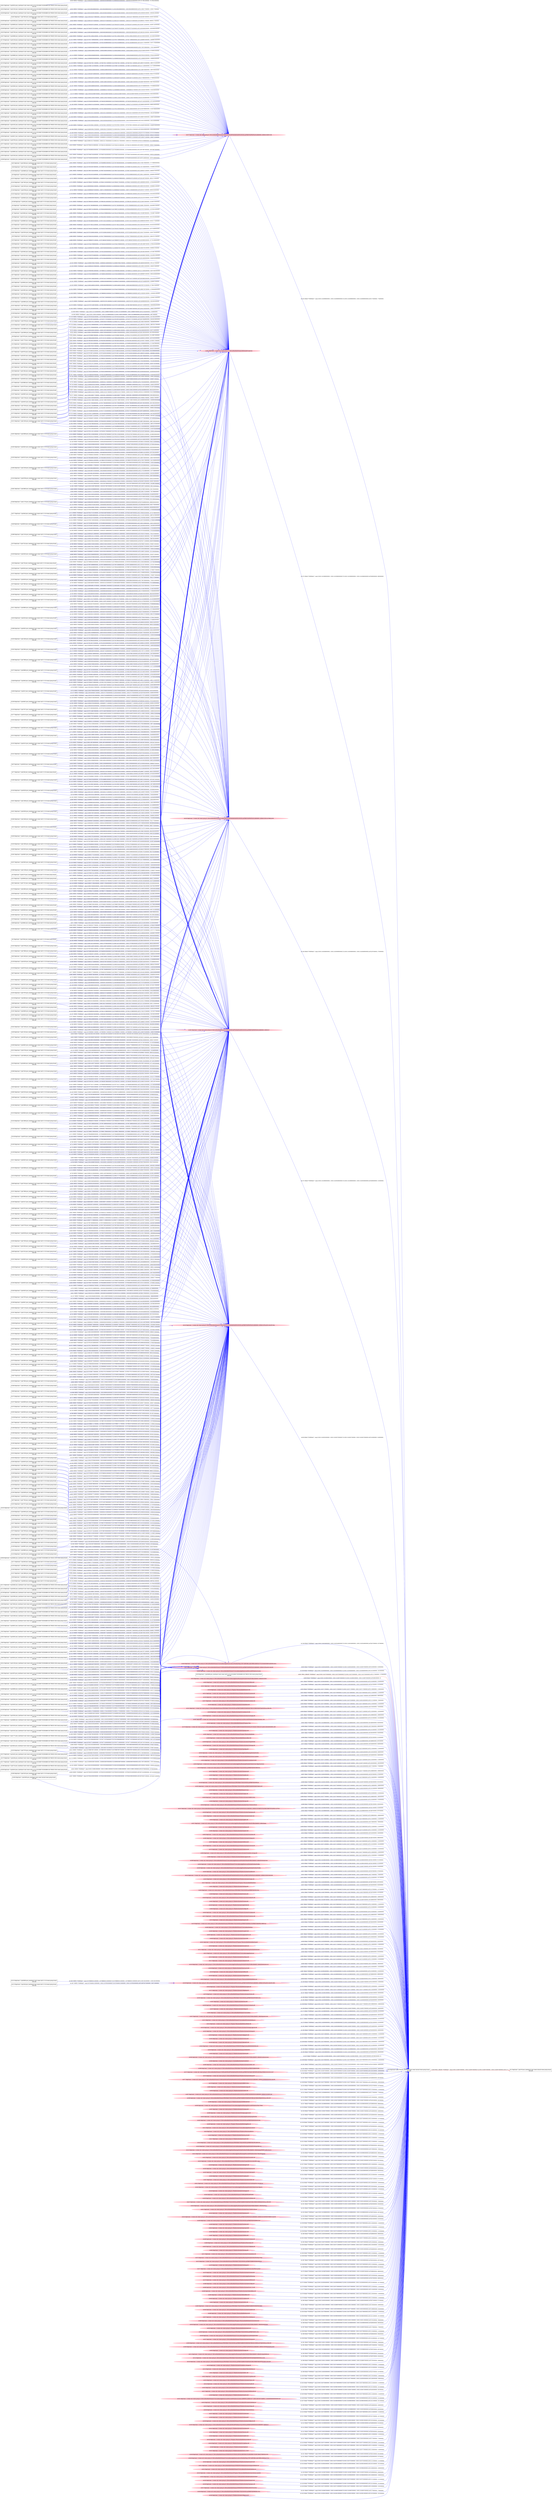 digraph  {
rankdir=LR
"0"[color=black,label="id:0 HopCount: 0 pid:1700 proc_starttime:0 cmd: owner uid:null owner group id:null,\n null null", shape=box,style=solid];
"1"[color=black,label="id:1 HopCount: 1 pid:376 proc_starttime:0 cmd: owner uid:null owner group id:null,\n null null", shape=box,style=solid];
"0" -> "1" [id=568,__obj="PROC_CREATE"color=red,label="id:568 PROC_CREATE **NORMAL**  seqs:[1558112426873000000, 1558112426873000000] T:[1558112426873000000, 1558112426873000000] relT:[0, 0]",style=solid];
"115"[color=black,label="id:115 HopCount: -3 pid:7896 proc_starttime:0 cmd: owner uid:S-1-5-18 owner group id:null,\n null null", shape=box,style=solid];
"482"[color=pink,label="id:482 HopCount: -2 owner uid: owner group id: /Device/HarddiskVolume2/USERS/ADMIN/APPDATA/ROAMING/MOZILLA/FIREFOX/PROFILES/LXKEHH21.DEFAULT ", shape=oval,style=filled];
"115" -> "482" [id=569,__obj="WRITE"color=blue,label="id:569 WRITE **NORMAL**  seqs:[1557948024691000000, 1557948395293000000] T:[1557948024691000000, 1557948395293000000] relT:[164402182000000, 164031580000000]",style=solid];
"3"[color=black,label="id:3 HopCount: -3 pid:5204 proc_starttime:0 cmd: owner uid:S-1-5-18 owner group id:null,\n null null", shape=box,style=solid];
"487"[color=pink,label="id:487 HopCount: -2 owner uid: owner group id: /Device/HarddiskVolume2/$Extend/$UsnJrnl:$J ", shape=oval,style=filled];
"3" -> "487" [id=570,__obj="WRITE"color=blue,label="id:570 WRITE **NORMAL**  seqs:[1557921815524000000, 1557922358863000000] T:[1557921815524000000, 1557922358863000000] relT:[190611349000000, 190068010000000]",style=solid];
"150"[color=black,label="id:150 HopCount: -3 pid:7872 proc_starttime:0 cmd: owner uid:S-1-5-18 owner group id:null,\n null null", shape=box,style=solid];
"150" -> "487" [id=571,__obj="WRITE"color=blue,label="id:571 WRITE **NORMAL**  seqs:[1557971605094000000, 1557973537352000000] T:[1557971605094000000, 1557973537352000000] relT:[140821779000000, 138889521000000]",style=solid];
"5"[color=black,label="id:5 HopCount: -3 pid:6176 proc_starttime:0 cmd: owner uid:S-1-5-18 owner group id:null,\n null null", shape=box,style=solid];
"5" -> "482" [id=572,__obj="WRITE"color=blue,label="id:572 WRITE **NORMAL**  seqs:[1557945316371000000, 1557945316371000000] T:[1557945316371000000, 1557945316371000000] relT:[167110502000000, 167110502000000]",style=solid];
"394"[color=black,label="id:394 HopCount: -3 pid:1556 proc_starttime:0 cmd: owner uid:S-1-5-18 owner group id:null,\n null null", shape=box,style=solid];
"394" -> "487" [id=573,__obj="WRITE"color=blue,label="id:573 WRITE **NORMAL**  seqs:[1558099611178000000, 1558100968108000000] T:[1558099611178000000, 1558100968108000000] relT:[12815695000000, 11458765000000]",style=solid];
"240"[color=black,label="id:240 HopCount: -3 pid:8688 proc_starttime:0 cmd: owner uid:S-1-5-18 owner group id:null,\n null null", shape=box,style=solid];
"240" -> "487" [id=574,__obj="WRITE"color=blue,label="id:574 WRITE **NORMAL**  seqs:[1557999192741000000, 1558000811787000000] T:[1557999192741000000, 1558000811787000000] relT:[113234132000000, 111615086000000]",style=solid];
"89"[color=black,label="id:89 HopCount: -3 pid:6836 proc_starttime:0 cmd: owner uid:S-1-5-18 owner group id:null,\n null null", shape=box,style=solid];
"89" -> "482" [id=575,__obj="WRITE"color=blue,label="id:575 WRITE **NORMAL**  seqs:[1558011302544000000, 1558013915740000000] T:[1558011302544000000, 1558013915740000000] relT:[101124329000000, 98511133000000]",style=solid];
"8"[color=black,label="id:8 HopCount: -3 pid:7876 proc_starttime:0 cmd: owner uid:S-1-5-18 owner group id:null,\n null null", shape=box,style=solid];
"8" -> "487" [id=576,__obj="WRITE"color=blue,label="id:576 WRITE **NORMAL**  seqs:[1557871765940000000, 1557872663325000000] T:[1557871765940000000, 1557872663325000000] relT:[240660933000000, 239763548000000]",style=solid];
"87"[color=black,label="id:87 HopCount: -3 pid:7016 proc_starttime:0 cmd: owner uid:S-1-5-18 owner group id:null,\n null null", shape=box,style=solid];
"87" -> "487" [id=577,__obj="WRITE"color=blue,label="id:577 WRITE **NORMAL**  seqs:[1557982277750000000, 1557984391337000000] T:[1557982277750000000, 1557984391337000000] relT:[130149123000000, 128035536000000]",style=solid];
"253"[color=black,label="id:253 HopCount: -3 pid:320 proc_starttime:0 cmd: owner uid:S-1-5-18 owner group id:null,\n null null", shape=box,style=solid];
"253" -> "482" [id=578,__obj="WRITE"color=blue,label="id:578 WRITE **NORMAL**  seqs:[1558054558784000000, 1558054661910000000] T:[1558054558784000000, 1558054661910000000] relT:[57868089000000, 57764963000000]",style=solid];
"11"[color=black,label="id:11 HopCount: -3 pid:1776 proc_starttime:0 cmd: owner uid:S-1-5-18 owner group id:null,\n null null", shape=box,style=solid];
"11" -> "487" [id=579,__obj="WRITE"color=blue,label="id:579 WRITE **NORMAL**  seqs:[1558050436015000000, 1558051339749000000] T:[1558050436015000000, 1558051339749000000] relT:[61990858000000, 61087124000000]",style=solid];
"12"[color=black,label="id:12 HopCount: -3 pid:8656 proc_starttime:0 cmd: owner uid:S-1-5-18 owner group id:null,\n null null", shape=box,style=solid];
"12" -> "482" [id=580,__obj="WRITE"color=blue,label="id:580 WRITE **NORMAL**  seqs:[1558051087515000000, 1558051495163000000] T:[1558051087515000000, 1558051495163000000] relT:[61339358000000, 60931710000000]",style=solid];
"142"[color=black,label="id:142 HopCount: -3 pid:8152 proc_starttime:0 cmd: owner uid:S-1-5-18 owner group id:null,\n null null", shape=box,style=solid];
"142" -> "487" [id=581,__obj="WRITE"color=blue,label="id:581 WRITE **NORMAL**  seqs:[1558003539793000000, 1558012465010000000] T:[1558003539793000000, 1558012465010000000] relT:[108887080000000, 99961863000000]",style=solid];
"14"[color=black,label="id:14 HopCount: -3 pid:8228 proc_starttime:0 cmd: owner uid:S-1-5-18 owner group id:null,\n null null", shape=box,style=solid];
"14" -> "487" [id=582,__obj="WRITE"color=blue,label="id:582 WRITE **NORMAL**  seqs:[1558047350040000000, 1558047350040000000] T:[1558047350040000000, 1558047350040000000] relT:[65076833000000, 65076833000000]",style=solid];
"141"[color=black,label="id:141 HopCount: -3 pid:5816 proc_starttime:0 cmd: owner uid:S-1-5-18 owner group id:null,\n null null", shape=box,style=solid];
"141" -> "487" [id=583,__obj="WRITE"color=blue,label="id:583 WRITE **NORMAL**  seqs:[1558045430629000000, 1558050288782000000] T:[1558045430629000000, 1558050288782000000] relT:[66996244000000, 62138091000000]",style=solid];
"461"[color=black,label="id:461 HopCount: -3 pid:5880 proc_starttime:0 cmd: owner uid:S-1-5-18 owner group id:null,\n null null", shape=box,style=solid];
"461" -> "482" [id=584,__obj="WRITE"color=blue,label="id:584 WRITE **NORMAL**  seqs:[1558101775132000000, 1558104665085000000] T:[1558101775132000000, 1558104665085000000] relT:[10651741000000, 7761788000000]",style=solid];
"97"[color=black,label="id:97 HopCount: -3 pid:8528 proc_starttime:0 cmd: owner uid:S-1-5-18 owner group id:null,\n null null", shape=box,style=solid];
"97" -> "487" [id=585,__obj="WRITE"color=blue,label="id:585 WRITE **NORMAL**  seqs:[1558010190690000000, 1558013495418000000] T:[1558010190690000000, 1558013495418000000] relT:[102236183000000, 98931455000000]",style=solid];
"144"[color=black,label="id:144 HopCount: -3 pid:6788 proc_starttime:0 cmd: owner uid:S-1-5-18 owner group id:null,\n null null", shape=box,style=solid];
"144" -> "482" [id=586,__obj="WRITE"color=blue,label="id:586 WRITE **NORMAL**  seqs:[1558049046147000000, 1558049046147000000] T:[1558049046147000000, 1558049046147000000] relT:[63380726000000, 63380726000000]",style=solid];
"176"[color=black,label="id:176 HopCount: -3 pid:4084 proc_starttime:0 cmd: owner uid:S-1-5-18 owner group id:null,\n null null", shape=box,style=solid];
"176" -> "487" [id=587,__obj="WRITE"color=blue,label="id:587 WRITE **NORMAL**  seqs:[1557980766650000000, 1557985865182000000] T:[1557980766650000000, 1557985865182000000] relT:[131660223000000, 126561691000000]",style=solid];
"170"[color=black,label="id:170 HopCount: -3 pid:2260 proc_starttime:0 cmd: owner uid:S-1-5-18 owner group id:null,\n null null", shape=box,style=solid];
"170" -> "487" [id=588,__obj="WRITE"color=blue,label="id:588 WRITE **NORMAL**  seqs:[1558002737434000000, 1558006492945000000] T:[1558002737434000000, 1558006492945000000] relT:[109689439000000, 105933928000000]",style=solid];
"20"[color=black,label="id:20 HopCount: -3 pid:728 proc_starttime:0 cmd: owner uid:S-1-5-18 owner group id:null,\n null null", shape=box,style=solid];
"20" -> "482" [id=589,__obj="WRITE"color=blue,label="id:589 WRITE **NORMAL**  seqs:[1557997208698000000, 1557997208698000000] T:[1557997208698000000, 1557997208698000000] relT:[115218175000000, 115218175000000]",style=solid];
"216"[color=black,label="id:216 HopCount: -3 pid:6732 proc_starttime:0 cmd: owner uid:S-1-5-18 owner group id:null,\n null null", shape=box,style=solid];
"216" -> "482" [id=590,__obj="WRITE"color=blue,label="id:590 WRITE **NORMAL**  seqs:[1557979693914000000, 1557979693915000000] T:[1557979693914000000, 1557979693915000000] relT:[132732959000000, 132732958000000]",style=solid];
"144" -> "487" [id=591,__obj="WRITE"color=blue,label="id:591 WRITE **NORMAL**  seqs:[1558048773542000000, 1558049459234000000] T:[1558048773542000000, 1558049459234000000] relT:[63653331000000, 62967639000000]",style=solid];
"162"[color=black,label="id:162 HopCount: -3 pid:6496 proc_starttime:0 cmd: owner uid:S-1-5-18 owner group id:null,\n null null", shape=box,style=solid];
"162" -> "482" [id=592,__obj="WRITE"color=blue,label="id:592 WRITE **NORMAL**  seqs:[1557963418683000000, 1557967259093000000] T:[1557963418683000000, 1557967259093000000] relT:[149008190000000, 145167780000000]",style=solid];
"24"[color=black,label="id:24 HopCount: -3 pid:6832 proc_starttime:0 cmd: owner uid:S-1-5-18 owner group id:null,\n null null", shape=box,style=solid];
"24" -> "487" [id=593,__obj="WRITE"color=blue,label="id:593 WRITE **NORMAL**  seqs:[1557878386578000000, 1557881237201000000] T:[1557878386578000000, 1557881237201000000] relT:[234040295000000, 231189672000000]",style=solid];
"20" -> "487" [id=594,__obj="WRITE"color=blue,label="id:594 WRITE **NORMAL**  seqs:[1557996844335000000, 1557997647653000000] T:[1557996844335000000, 1557997647653000000] relT:[115582538000000, 114779220000000]",style=solid];
"238"[color=black,label="id:238 HopCount: -3 pid:2376 proc_starttime:0 cmd: owner uid:S-1-5-18 owner group id:null,\n null null", shape=box,style=solid];
"238" -> "482" [id=595,__obj="WRITE"color=blue,label="id:595 WRITE **NORMAL**  seqs:[1558011318971000000, 1558011318971000000] T:[1558011318971000000, 1558011318971000000] relT:[101107902000000, 101107902000000]",style=solid];
"139"[color=black,label="id:139 HopCount: -3 pid:4528 proc_starttime:0 cmd: owner uid:S-1-5-18 owner group id:null,\n null null", shape=box,style=solid];
"139" -> "482" [id=596,__obj="WRITE"color=blue,label="id:596 WRITE **NORMAL**  seqs:[1558024172408000000, 1558025076874000000] T:[1558024172408000000, 1558025076874000000] relT:[88254465000000, 87349999000000]",style=solid];
"27"[color=black,label="id:27 HopCount: -3 pid:6704 proc_starttime:0 cmd: owner uid:S-1-5-18 owner group id:null,\n null null", shape=box,style=solid];
"27" -> "487" [id=597,__obj="WRITE"color=blue,label="id:597 WRITE **NORMAL**  seqs:[1557866443962000000, 1557871671671000000] T:[1557866443962000000, 1557871671671000000] relT:[245982911000000, 240755202000000]",style=solid];
"233"[color=black,label="id:233 HopCount: -3 pid:1460 proc_starttime:0 cmd: owner uid:S-1-5-18 owner group id:null,\n null null", shape=box,style=solid];
"233" -> "482" [id=598,__obj="WRITE"color=blue,label="id:598 WRITE **NORMAL**  seqs:[1557947984442000000, 1557951606385000000] T:[1557947984442000000, 1557951606385000000] relT:[164442431000000, 160820488000000]",style=solid];
"84"[color=black,label="id:84 HopCount: -3 pid:3224 proc_starttime:0 cmd: owner uid:S-1-5-18 owner group id:null,\n null null", shape=box,style=solid];
"84" -> "482" [id=599,__obj="WRITE"color=blue,label="id:599 WRITE **NORMAL**  seqs:[1557993687988000000, 1557994223683000000] T:[1557993687988000000, 1557994223683000000] relT:[118738885000000, 118203190000000]",style=solid];
"136"[color=black,label="id:136 HopCount: -3 pid:8572 proc_starttime:0 cmd: owner uid:S-1-5-18 owner group id:null,\n null null", shape=box,style=solid];
"136" -> "487" [id=600,__obj="WRITE"color=blue,label="id:600 WRITE **NORMAL**  seqs:[1557962528971000000, 1557963055856000000] T:[1557962528971000000, 1557963055856000000] relT:[149897902000000, 149371017000000]",style=solid];
"29"[color=black,label="id:29 HopCount: -2 pid:6496 proc_starttime:0 cmd: owner uid:S-1-5-21-231540947-922634896-4161786520-1004 owner group id:null,\n null null", shape=box,style=solid];
"29" -> "0" [id=601,__obj="PROC_CREATE"color=red,label="id:601 PROC_CREATE **NORMAL**  seqs:[1558112425703000000, 1558112425703000000] T:[1558112425703000000, 1558112425703000000] relT:[1170000000, 1170000000]",style=solid];
"159"[color=black,label="id:159 HopCount: -3 pid:2212 proc_starttime:0 cmd: owner uid:S-1-5-18 owner group id:null,\n null null", shape=box,style=solid];
"159" -> "482" [id=602,__obj="WRITE"color=blue,label="id:602 WRITE **NORMAL**  seqs:[1558038477714000000, 1558040517370000000] T:[1558038477714000000, 1558040517370000000] relT:[73949159000000, 71909503000000]",style=solid];
"33"[color=black,label="id:33 HopCount: -3 pid:4332 proc_starttime:0 cmd: owner uid:S-1-5-18 owner group id:null,\n null null", shape=box,style=solid];
"33" -> "487" [id=603,__obj="WRITE"color=blue,label="id:603 WRITE **NORMAL**  seqs:[1557991638156000000, 1557991638156000000] T:[1557991638156000000, 1557991638156000000] relT:[120788717000000, 120788717000000]",style=solid];
"34"[color=black,label="id:34 HopCount: -3 pid:8204 proc_starttime:0 cmd: owner uid:S-1-5-18 owner group id:null,\n null null", shape=box,style=solid];
"34" -> "482" [id=604,__obj="WRITE"color=blue,label="id:604 WRITE **NORMAL**  seqs:[1557985040896000000, 1557985040896000000] T:[1557985040896000000, 1557985040896000000] relT:[127385977000000, 127385977000000]",style=solid];
"31"[color=pink,label="id:31 HopCount: -2 owner uid: owner group id: /Device/HarddiskVolume2/USERS/ADMIN/APPDATA/ROAMING/MOZILLA/FIREFOX/PROFILES/LXKEHH21.DEFAULT/PLACES.SQLITE ", shape=oval,style=filled];
"31" -> "0" [id=605,__obj="READ"color=blue,label="id:605 READ **NORMAL**  seqs:[1558112426354000000, 1558112426357000000] T:[1558112426354000000, 1558112426357000000] relT:[519000000, 516000000]",style=solid];
"37"[color=black,label="id:37 HopCount: -3 pid:4256 proc_starttime:0 cmd: owner uid:S-1-5-18 owner group id:null,\n null null", shape=box,style=solid];
"37" -> "487" [id=606,__obj="WRITE"color=blue,label="id:606 WRITE **NORMAL**  seqs:[1557937032220000000, 1557940682495000000] T:[1557937032220000000, 1557940682495000000] relT:[175394653000000, 171744378000000]",style=solid];
"244"[color=black,label="id:244 HopCount: -3 pid:6332 proc_starttime:0 cmd: owner uid:S-1-5-18 owner group id:null,\n null null", shape=box,style=solid];
"244" -> "482" [id=607,__obj="WRITE"color=blue,label="id:607 WRITE **NORMAL**  seqs:[1558020930874000000, 1558021508415000000] T:[1558020930874000000, 1558021508415000000] relT:[91495999000000, 90918458000000]",style=solid];
"35"[color=pink,label="id:35 HopCount: -2 owner uid: owner group id: /Device/HarddiskVolume2/users/admin/AppData/Roaming/Mozilla/Firefox/Profiles/lxkehh21.default/crashes ", shape=oval,style=filled];
"35" -> "0" [id=608,__obj="READ"color=blue,label="id:608 READ **NORMAL**  seqs:[1558112425881000000, 1558112426873000000] T:[1558112425881000000, 1558112426873000000] relT:[992000000, 0]",style=solid];
"309"[color=black,label="id:309 HopCount: -3 pid:7660 proc_starttime:0 cmd: owner uid:S-1-5-18 owner group id:null,\n null null", shape=box,style=solid];
"410"[color=pink,label="id:410 HopCount: -2 owner uid: owner group id: /Device/HarddiskVolume2/USERS/ADMIN/APPDATA/ROAMING/MOZILLA/FIREFOX/PROFILES/LXKEHH21.DEFAULT/PLACES.SQLITE-WAL ", shape=oval,style=filled];
"309" -> "410" [id=609,__obj="WRITE"color=blue,label="id:609 WRITE **NORMAL**  seqs:[1558034452663000000, 1558035392474000000] T:[1558034452663000000, 1558035392474000000] relT:[77974210000000, 77034399000000]",style=solid];
"41"[color=black,label="id:41 HopCount: -3 pid:4264 proc_starttime:0 cmd: owner uid:S-1-5-21-231540947-922634896-4161786520-1004 owner group id:null,\n null null", shape=box,style=solid];
"41" -> "410" [id=610,__obj="WRITE"color=blue,label="id:610 WRITE **NORMAL**  seqs:[1557951239548000000, 1557951239588000000] T:[1557951239548000000, 1557951239588000000] relT:[161187325000000, 161187285000000]",style=solid];
"43"[color=black,label="id:43 HopCount: -3 pid:8100 proc_starttime:0 cmd: owner uid:S-1-5-21-231540947-922634896-4161786520-1004 owner group id:null,\n null null", shape=box,style=solid];
"43" -> "410" [id=611,__obj="WRITE"color=blue,label="id:611 WRITE **NORMAL**  seqs:[1558039273907000000, 1558043675232000000] T:[1558039273907000000, 1558043675232000000] relT:[73152966000000, 68751641000000]",style=solid];
"45"[color=black,label="id:45 HopCount: -3 pid:5008 proc_starttime:0 cmd: owner uid:S-1-5-18 owner group id:null,\n null null", shape=box,style=solid];
"45" -> "410" [id=612,__obj="WRITE"color=blue,label="id:612 WRITE **NORMAL**  seqs:[1557997997402000000, 1557997997402000000] T:[1557997997402000000, 1557997997402000000] relT:[114429471000000, 114429471000000]",style=solid];
"253" -> "410" [id=613,__obj="WRITE"color=blue,label="id:613 WRITE **NORMAL**  seqs:[1558053463348000000, 1558053581629000000] T:[1558053463348000000, 1558053581629000000] relT:[58963525000000, 58845244000000]",style=solid];
"306"[color=black,label="id:306 HopCount: -3 pid:7816 proc_starttime:0 cmd: owner uid:S-1-5-18 owner group id:null,\n null null", shape=box,style=solid];
"306" -> "482" [id=614,__obj="WRITE"color=blue,label="id:614 WRITE **NORMAL**  seqs:[1558047100555000000, 1558049919434000000] T:[1558047100555000000, 1558049919434000000] relT:[65326318000000, 62507439000000]",style=solid];
"342"[color=black,label="id:342 HopCount: -3 pid:2904 proc_starttime:0 cmd: owner uid:S-1-5-18 owner group id:null,\n null null", shape=box,style=solid];
"342" -> "410" [id=615,__obj="WRITE"color=blue,label="id:615 WRITE **NORMAL**  seqs:[1558095874886000000, 1558100769015000000] T:[1558095874886000000, 1558100769015000000] relT:[16551987000000, 11657858000000]",style=solid];
"399"[color=black,label="id:399 HopCount: -3 pid:7668 proc_starttime:0 cmd: owner uid:S-1-5-18 owner group id:null,\n null null", shape=box,style=solid];
"399" -> "410" [id=616,__obj="WRITE"color=blue,label="id:616 WRITE **NORMAL**  seqs:[1558050799834000000, 1558051386037000000] T:[1558050799834000000, 1558051386037000000] relT:[61627039000000, 61040836000000]",style=solid];
"346"[color=black,label="id:346 HopCount: -3 pid:1176 proc_starttime:0 cmd: owner uid:S-1-5-18 owner group id:null,\n null null", shape=box,style=solid];
"420"[color=pink,label="id:420 HopCount: -2 owner uid: owner group id: /Device/HarddiskVolume2/USERS/ADMIN/APPDATA/ROAMING/MOZILLA/FIREFOX/PROFILES/LXKEHH21.DEFAULT/XULSTORE.JSON ", shape=oval,style=filled];
"346" -> "420" [id=617,__obj="WRITE"color=blue,label="id:617 WRITE **NORMAL**  seqs:[1558045392184000000, 1558045433280000000] T:[1558045392184000000, 1558045433280000000] relT:[67034689000000, 66993593000000]",style=solid];
"239"[color=black,label="id:239 HopCount: -3 pid:7048 proc_starttime:0 cmd: owner uid:S-1-5-18 owner group id:null,\n null null", shape=box,style=solid];
"239" -> "482" [id=618,__obj="WRITE"color=blue,label="id:618 WRITE **NORMAL**  seqs:[1557976409468000000, 1557976949530000000] T:[1557976409468000000, 1557976949530000000] relT:[136017405000000, 135477343000000]",style=solid];
"204"[color=black,label="id:204 HopCount: -3 pid:7500 proc_starttime:0 cmd: owner uid:S-1-5-18 owner group id:null,\n null null", shape=box,style=solid];
"204" -> "482" [id=619,__obj="WRITE"color=blue,label="id:619 WRITE **NORMAL**  seqs:[1558039092242000000, 1558042477806000000] T:[1558039092242000000, 1558042477806000000] relT:[73334631000000, 69949067000000]",style=solid];
"50"[color=black,label="id:50 HopCount: -3 pid:240 proc_starttime:0 cmd: owner uid:S-1-5-18 owner group id:null,\n null null", shape=box,style=solid];
"50" -> "487" [id=620,__obj="WRITE"color=blue,label="id:620 WRITE **NORMAL**  seqs:[1558057650374000000, 1558058195308000000] T:[1558057650374000000, 1558058195308000000] relT:[54776499000000, 54231565000000]",style=solid];
"140"[color=black,label="id:140 HopCount: -3 pid:8528 proc_starttime:0 cmd: owner uid:S-1-5-18 owner group id:null,\n null null", shape=box,style=solid];
"140" -> "482" [id=621,__obj="WRITE"color=blue,label="id:621 WRITE **NORMAL**  seqs:[1558101827136000000, 1558104914712000000] T:[1558101827136000000, 1558104914712000000] relT:[10599737000000, 7512161000000]",style=solid];
"51"[color=black,label="id:51 HopCount: -3 pid:7328 proc_starttime:0 cmd: owner uid:S-1-5-18 owner group id:null,\n null null", shape=box,style=solid];
"51" -> "487" [id=622,__obj="WRITE"color=blue,label="id:622 WRITE **NORMAL**  seqs:[1557919373585000000, 1557922244150000000] T:[1557919373585000000, 1557922244150000000] relT:[193053288000000, 190182723000000]",style=solid];
"215"[color=black,label="id:215 HopCount: -3 pid:6332 proc_starttime:0 cmd: owner uid:S-1-5-18 owner group id:null,\n null null", shape=box,style=solid];
"215" -> "482" [id=623,__obj="WRITE"color=blue,label="id:623 WRITE **NORMAL**  seqs:[1558039804986000000, 1558050923933000000] T:[1558039804986000000, 1558050923933000000] relT:[72621887000000, 61502940000000]",style=solid];
"235"[color=black,label="id:235 HopCount: -3 pid:7876 proc_starttime:0 cmd: owner uid:S-1-5-18 owner group id:null,\n null null", shape=box,style=solid];
"235" -> "482" [id=624,__obj="WRITE"color=blue,label="id:624 WRITE **NORMAL**  seqs:[1558050781752000000, 1558053474724000000] T:[1558050781752000000, 1558053474724000000] relT:[61645121000000, 58952149000000]",style=solid];
"199"[color=black,label="id:199 HopCount: -3 pid:8812 proc_starttime:0 cmd: owner uid:S-1-5-18 owner group id:null,\n null null", shape=box,style=solid];
"199" -> "482" [id=625,__obj="WRITE"color=blue,label="id:625 WRITE **NORMAL**  seqs:[1558008006247000000, 1558008006247000000] T:[1558008006247000000, 1558008006247000000] relT:[104420626000000, 104420626000000]",style=solid];
"54"[color=black,label="id:54 HopCount: -3 pid:1364 proc_starttime:0 cmd: owner uid:S-1-5-18 owner group id:null,\n null null", shape=box,style=solid];
"54" -> "487" [id=626,__obj="WRITE"color=blue,label="id:626 WRITE **NORMAL**  seqs:[1557874683352000000, 1557878321073000000] T:[1557874683352000000, 1557878321073000000] relT:[237743521000000, 234105800000000]",style=solid];
"278"[color=black,label="id:278 HopCount: -3 pid:4944 proc_starttime:0 cmd: owner uid:S-1-5-18 owner group id:null,\n null null", shape=box,style=solid];
"278" -> "482" [id=627,__obj="WRITE"color=blue,label="id:627 WRITE **NORMAL**  seqs:[1558028295518000000, 1558030417093000000] T:[1558028295518000000, 1558030417093000000] relT:[84131355000000, 82009780000000]",style=solid];
"188"[color=black,label="id:188 HopCount: -3 pid:800 proc_starttime:0 cmd: owner uid:S-1-5-18 owner group id:null,\n null null", shape=box,style=solid];
"188" -> "482" [id=628,__obj="WRITE"color=blue,label="id:628 WRITE **NORMAL**  seqs:[1558009634623000000, 1558010750464000000] T:[1558009634623000000, 1558010750464000000] relT:[102792250000000, 101676409000000]",style=solid];
"56"[color=black,label="id:56 HopCount: -3 pid:6748 proc_starttime:0 cmd: owner uid:S-1-5-18 owner group id:null,\n null null", shape=box,style=solid];
"56" -> "487" [id=629,__obj="WRITE"color=blue,label="id:629 WRITE **NORMAL**  seqs:[1557973387142000000, 1557973420022000000] T:[1557973387142000000, 1557973420022000000] relT:[139039731000000, 139006851000000]",style=solid];
"58"[color=black,label="id:58 HopCount: -3 pid:5188 proc_starttime:0 cmd: owner uid:S-1-5-18 owner group id:null,\n null null", shape=box,style=solid];
"58" -> "482" [id=630,__obj="WRITE"color=blue,label="id:630 WRITE **NORMAL**  seqs:[1558008188061000000, 1558008188061000000] T:[1558008188061000000, 1558008188061000000] relT:[104238812000000, 104238812000000]",style=solid];
"60"[color=black,label="id:60 HopCount: -3 pid:4620 proc_starttime:0 cmd: owner uid:S-1-5-18 owner group id:null,\n null null", shape=box,style=solid];
"60" -> "487" [id=631,__obj="WRITE"color=blue,label="id:631 WRITE **NORMAL**  seqs:[1557885852909000000, 1557891355430000000] T:[1557885852909000000, 1557891355430000000] relT:[226573964000000, 221071443000000]",style=solid];
"165"[color=black,label="id:165 HopCount: -3 pid:8092 proc_starttime:0 cmd: owner uid:S-1-5-18 owner group id:null,\n null null", shape=box,style=solid];
"165" -> "482" [id=632,__obj="WRITE"color=blue,label="id:632 WRITE **NORMAL**  seqs:[1558028206940000000, 1558028242337000000] T:[1558028206940000000, 1558028242337000000] relT:[84219933000000, 84184536000000]",style=solid];
"62"[color=black,label="id:62 HopCount: -3 pid:4736 proc_starttime:0 cmd: owner uid:S-1-5-18 owner group id:null,\n null null", shape=box,style=solid];
"62" -> "410" [id=633,__obj="WRITE"color=blue,label="id:633 WRITE **NORMAL**  seqs:[1558007717096000000, 1558007717096000000] T:[1558007717096000000, 1558007717096000000] relT:[104709777000000, 104709777000000]",style=solid];
"64"[color=black,label="id:64 HopCount: -3 pid:5196 proc_starttime:0 cmd: owner uid:S-1-5-18 owner group id:null,\n null null", shape=box,style=solid];
"64" -> "410" [id=634,__obj="WRITE"color=blue,label="id:634 WRITE **NORMAL**  seqs:[1557978016531000000, 1557980177152000000] T:[1557978016531000000, 1557980177152000000] relT:[134410342000000, 132249721000000]",style=solid];
"66"[color=black,label="id:66 HopCount: -3 pid:1420 proc_starttime:0 cmd: owner uid:S-1-5-18 owner group id:null,\n null null", shape=box,style=solid];
"66" -> "410" [id=635,__obj="WRITE"color=blue,label="id:635 WRITE **NORMAL**  seqs:[1557969917168000000, 1557969917168000000] T:[1557969917168000000, 1557969917168000000] relT:[142509705000000, 142509705000000]",style=solid];
"68"[color=black,label="id:68 HopCount: -3 pid:8456 proc_starttime:0 cmd: owner uid:S-1-5-18 owner group id:null,\n null null", shape=box,style=solid];
"68" -> "410" [id=636,__obj="WRITE"color=blue,label="id:636 WRITE **NORMAL**  seqs:[1558027013684000000, 1558029338905000000] T:[1558027013684000000, 1558029338905000000] relT:[85413189000000, 83087968000000]",style=solid];
"70"[color=black,label="id:70 HopCount: -3 pid:7224 proc_starttime:0 cmd: owner uid:S-1-5-18 owner group id:null,\n null null", shape=box,style=solid];
"70" -> "410" [id=637,__obj="WRITE"color=blue,label="id:637 WRITE **NORMAL**  seqs:[1558027045172000000, 1558027045172000000] T:[1558027045172000000, 1558027045172000000] relT:[85381701000000, 85381701000000]",style=solid];
"207"[color=black,label="id:207 HopCount: -3 pid:4632 proc_starttime:0 cmd: owner uid:S-1-5-18 owner group id:null,\n null null", shape=box,style=solid];
"207" -> "420" [id=638,__obj="WRITE"color=blue,label="id:638 WRITE **NORMAL**  seqs:[1558106312921000000, 1558106312921000000] T:[1558106312921000000, 1558106312921000000] relT:[6113952000000, 6113952000000]",style=solid];
"295"[color=black,label="id:295 HopCount: -3 pid:6152 proc_starttime:0 cmd: owner uid:S-1-5-18 owner group id:null,\n null null", shape=box,style=solid];
"295" -> "482" [id=639,__obj="WRITE"color=blue,label="id:639 WRITE **NORMAL**  seqs:[1557956485931000000, 1557959651526000000] T:[1557956485931000000, 1557959651526000000] relT:[155940942000000, 152775347000000]",style=solid];
"21"[color=black,label="id:21 HopCount: -3 pid:532 proc_starttime:0 cmd: owner uid:S-1-5-18 owner group id:null,\n null null", shape=box,style=solid];
"21" -> "487" [id=640,__obj="WRITE"color=blue,label="id:640 WRITE **NORMAL**  seqs:[1558040561231000000, 1558044135939000000] T:[1558040561231000000, 1558044135939000000] relT:[71865642000000, 68290934000000]",style=solid];
"181"[color=black,label="id:181 HopCount: -3 pid:4620 proc_starttime:0 cmd: owner uid:S-1-5-18 owner group id:null,\n null null", shape=box,style=solid];
"181" -> "420" [id=641,__obj="WRITE"color=blue,label="id:641 WRITE **NORMAL**  seqs:[1557958341517000000, 1557958341517000000] T:[1557958341517000000, 1557958341517000000] relT:[154085356000000, 154085356000000]",style=solid];
"309" -> "482" [id=642,__obj="WRITE"color=blue,label="id:642 WRITE **NORMAL**  seqs:[1558033477576000000, 1558034470404000000] T:[1558033477576000000, 1558034470404000000] relT:[78949297000000, 77956469000000]",style=solid];
"72"[color=black,label="id:72 HopCount: -3 pid:3868 proc_starttime:0 cmd: owner uid:S-1-5-18 owner group id:null,\n null null", shape=box,style=solid];
"72" -> "487" [id=643,__obj="WRITE"color=blue,label="id:643 WRITE **NORMAL**  seqs:[1557866745605000000, 1557868505758000000] T:[1557866745605000000, 1557868505758000000] relT:[245681268000000, 243921115000000]",style=solid];
"344"[color=black,label="id:344 HopCount: -3 pid:5728 proc_starttime:0 cmd: owner uid:S-1-5-18 owner group id:null,\n null null", shape=box,style=solid];
"344" -> "482" [id=644,__obj="WRITE"color=blue,label="id:644 WRITE **NORMAL**  seqs:[1557967383615000000, 1557967758324000000] T:[1557967383615000000, 1557967758324000000] relT:[145043258000000, 144668549000000]",style=solid];
"349"[color=black,label="id:349 HopCount: -3 pid:2960 proc_starttime:0 cmd: owner uid:S-1-5-18 owner group id:null,\n null null", shape=box,style=solid];
"349" -> "482" [id=645,__obj="WRITE"color=blue,label="id:645 WRITE **NORMAL**  seqs:[1558024782923000000, 1558026503438000000] T:[1558024782923000000, 1558026503438000000] relT:[87643950000000, 85923435000000]",style=solid];
"74"[color=black,label="id:74 HopCount: -3 pid:1876 proc_starttime:0 cmd: owner uid:S-1-5-18 owner group id:null,\n null null", shape=box,style=solid];
"74" -> "487" [id=646,__obj="WRITE"color=blue,label="id:646 WRITE **NORMAL**  seqs:[1557936244508000000, 1557937015954000000] T:[1557936244508000000, 1557937015954000000] relT:[176182365000000, 175410919000000]",style=solid];
"79"[color=black,label="id:79 HopCount: -3 pid:1548 proc_starttime:0 cmd: owner uid:S-1-5-18 owner group id:null,\n null null", shape=box,style=solid];
"79" -> "487" [id=647,__obj="WRITE"color=blue,label="id:647 WRITE **NORMAL**  seqs:[1557919119712000000, 1557919119712000000] T:[1557919119712000000, 1557919119712000000] relT:[193307161000000, 193307161000000]",style=solid];
"115" -> "420" [id=648,__obj="WRITE"color=blue,label="id:648 WRITE **NORMAL**  seqs:[1557947959512000000, 1557948477134000000] T:[1557947959512000000, 1557948477134000000] relT:[164467361000000, 163949739000000]",style=solid];
"97" -> "420" [id=649,__obj="WRITE"color=blue,label="id:649 WRITE **NORMAL**  seqs:[1558010476057000000, 1558012430836000000] T:[1558010476057000000, 1558012430836000000] relT:[101950816000000, 99996037000000]",style=solid];
"334"[color=black,label="id:334 HopCount: -3 pid:7116 proc_starttime:0 cmd: owner uid:S-1-5-18 owner group id:null,\n null null", shape=box,style=solid];
"334" -> "482" [id=650,__obj="WRITE"color=blue,label="id:650 WRITE **NORMAL**  seqs:[1558016082805000000, 1558016082805000000] T:[1558016082805000000, 1558016082805000000] relT:[96344068000000, 96344068000000]",style=solid];
"77"[color=black,label="id:77 HopCount: -3 pid:260 proc_starttime:0 cmd: owner uid:S-1-5-18 owner group id:null,\n null null", shape=box,style=solid];
"77" -> "420" [id=651,__obj="WRITE"color=blue,label="id:651 WRITE **NORMAL**  seqs:[1558053429161000000, 1558053611647000000] T:[1558053429161000000, 1558053611647000000] relT:[58997712000000, 58815226000000]",style=solid];
"78"[color=black,label="id:78 HopCount: -3 pid:4240 proc_starttime:0 cmd: owner uid:S-1-5-18 owner group id:null,\n null null", shape=box,style=solid];
"78" -> "482" [id=652,__obj="WRITE"color=blue,label="id:652 WRITE **NORMAL**  seqs:[1558039942628000000, 1558039942628000000] T:[1558039942628000000, 1558039942628000000] relT:[72484245000000, 72484245000000]",style=solid];
"233" -> "420" [id=653,__obj="WRITE"color=blue,label="id:653 WRITE **NORMAL**  seqs:[1557951566829000000, 1557951566829000000] T:[1557951566829000000, 1557951566829000000] relT:[160860044000000, 160860044000000]",style=solid];
"272"[color=black,label="id:272 HopCount: -3 pid:8896 proc_starttime:0 cmd: owner uid:S-1-5-18 owner group id:null,\n null null", shape=box,style=solid];
"272" -> "482" [id=654,__obj="WRITE"color=blue,label="id:654 WRITE **NORMAL**  seqs:[1557957276242000000, 1557963166207000000] T:[1557957276242000000, 1557963166207000000] relT:[155150631000000, 149260666000000]",style=solid];
"81"[color=black,label="id:81 HopCount: -3 pid:5296 proc_starttime:0 cmd: owner uid:S-1-5-18 owner group id:null,\n null null", shape=box,style=solid];
"81" -> "487" [id=655,__obj="WRITE"color=blue,label="id:655 WRITE **NORMAL**  seqs:[1557937065083000000, 1557940698810000000] T:[1557937065083000000, 1557940698810000000] relT:[175361790000000, 171728063000000]",style=solid];
"255"[color=black,label="id:255 HopCount: -3 pid:8236 proc_starttime:0 cmd: owner uid:S-1-5-18 owner group id:null,\n null null", shape=box,style=solid];
"255" -> "420" [id=656,__obj="WRITE"color=blue,label="id:656 WRITE **NORMAL**  seqs:[1557962939859000000, 1557963454108000000] T:[1557962939859000000, 1557963454108000000] relT:[149487014000000, 148972765000000]",style=solid];
"277"[color=black,label="id:277 HopCount: -3 pid:940 proc_starttime:0 cmd: owner uid:S-1-5-18 owner group id:null,\n null null", shape=box,style=solid];
"277" -> "482" [id=657,__obj="WRITE"color=blue,label="id:657 WRITE **NORMAL**  seqs:[1557940903499000000, 1557943451397000000] T:[1557940903499000000, 1557943451397000000] relT:[171523374000000, 168975476000000]",style=solid];
"174"[color=black,label="id:174 HopCount: -3 pid:5500 proc_starttime:0 cmd: owner uid:S-1-5-18 owner group id:null,\n null null", shape=box,style=solid];
"174" -> "420" [id=658,__obj="WRITE"color=blue,label="id:658 WRITE **NORMAL**  seqs:[1557947708348000000, 1557947708348000000] T:[1557947708348000000, 1557947708348000000] relT:[164718525000000, 164718525000000]",style=solid];
"252"[color=black,label="id:252 HopCount: -3 pid:8820 proc_starttime:0 cmd: owner uid:S-1-5-18 owner group id:null,\n null null", shape=box,style=solid];
"252" -> "482" [id=659,__obj="WRITE"color=blue,label="id:659 WRITE **NORMAL**  seqs:[1557982808697000000, 1557982808697000000] T:[1557982808697000000, 1557982808697000000] relT:[129618176000000, 129618176000000]",style=solid];
"294"[color=black,label="id:294 HopCount: -3 pid:6752 proc_starttime:0 cmd: owner uid:S-1-5-18 owner group id:null,\n null null", shape=box,style=solid];
"294" -> "487" [id=660,__obj="WRITE"color=blue,label="id:660 WRITE **NORMAL**  seqs:[1557960355277000000, 1557965362546000000] T:[1557960355277000000, 1557965362546000000] relT:[152071596000000, 147064327000000]",style=solid];
"84" -> "410" [id=661,__obj="WRITE"color=blue,label="id:661 WRITE **NORMAL**  seqs:[1557992057067000000, 1557996376695000000] T:[1557992057067000000, 1557996376695000000] relT:[120369806000000, 116050178000000]",style=solid];
"461" -> "420" [id=662,__obj="WRITE"color=blue,label="id:662 WRITE **NORMAL**  seqs:[1558101629898000000, 1558104165078000000] T:[1558101629898000000, 1558104165078000000] relT:[10796975000000, 8261795000000]",style=solid];
"242"[color=black,label="id:242 HopCount: -3 pid:7448 proc_starttime:0 cmd: owner uid:S-1-5-18 owner group id:null,\n null null", shape=box,style=solid];
"242" -> "482" [id=663,__obj="WRITE"color=blue,label="id:663 WRITE **NORMAL**  seqs:[1558014441960000000, 1558032716713000000] T:[1558014441960000000, 1558032716713000000] relT:[97984913000000, 79710160000000]",style=solid];
"48"[color=black,label="id:48 HopCount: -3 pid:724 proc_starttime:0 cmd: owner uid:S-1-5-18 owner group id:null,\n null null", shape=box,style=solid];
"48" -> "487" [id=664,__obj="WRITE"color=blue,label="id:664 WRITE **NORMAL**  seqs:[1557933256378000000, 1557936837051000000] T:[1557933256378000000, 1557936837051000000] relT:[179170495000000, 175589822000000]",style=solid];
"87" -> "410" [id=665,__obj="WRITE"color=blue,label="id:665 WRITE **NORMAL**  seqs:[1557983957482000000, 1557983957482000000] T:[1557983957482000000, 1557983957482000000] relT:[128469391000000, 128469391000000]",style=solid];
"90"[color=black,label="id:90 HopCount: -3 pid:7460 proc_starttime:0 cmd: owner uid:S-1-5-21-231540947-922634896-4161786520-1004 owner group id:null,\n null null", shape=box,style=solid];
"90" -> "410" [id=666,__obj="WRITE"color=blue,label="id:666 WRITE **NORMAL**  seqs:[1558096831176000000, 1558096946331000000] T:[1558096831176000000, 1558096946331000000] relT:[15595697000000, 15480542000000]",style=solid];
"366"[color=black,label="id:366 HopCount: -3 pid:1104 proc_starttime:0 cmd: owner uid:S-1-5-18 owner group id:null,\n null null", shape=box,style=solid];
"366" -> "410" [id=667,__obj="WRITE"color=blue,label="id:667 WRITE **NORMAL**  seqs:[1558032188750000000, 1558037559282000000] T:[1558032188750000000, 1558037559282000000] relT:[80238123000000, 74867591000000]",style=solid];
"94"[color=black,label="id:94 HopCount: -3 pid:5844 proc_starttime:0 cmd: owner uid:S-1-5-21-231540947-922634896-4161786520-1004 owner group id:null,\n null null", shape=box,style=solid];
"94" -> "410" [id=668,__obj="WRITE"color=blue,label="id:668 WRITE **NORMAL**  seqs:[1558102042680000000, 1558103662846000000] T:[1558102042680000000, 1558103662846000000] relT:[10384193000000, 8764027000000]",style=solid];
"359"[color=black,label="id:359 HopCount: -3 pid:6632 proc_starttime:0 cmd: owner uid:S-1-5-18 owner group id:null,\n null null", shape=box,style=solid];
"359" -> "420" [id=669,__obj="WRITE"color=blue,label="id:669 WRITE **NORMAL**  seqs:[1558039250903000000, 1558039250903000000] T:[1558039250903000000, 1558039250903000000] relT:[73175970000000, 73175970000000]",style=solid];
"236"[color=black,label="id:236 HopCount: -3 pid:6652 proc_starttime:0 cmd: owner uid:S-1-5-18 owner group id:null,\n null null", shape=box,style=solid];
"236" -> "420" [id=670,__obj="WRITE"color=blue,label="id:670 WRITE **NORMAL**  seqs:[1558043390358000000, 1558045371365000000] T:[1558043390358000000, 1558045371365000000] relT:[69036515000000, 67055508000000]",style=solid];
"99"[color=black,label="id:99 HopCount: -3 pid:8864 proc_starttime:0 cmd: owner uid:S-1-5-18 owner group id:null,\n null null", shape=box,style=solid];
"99" -> "482" [id=671,__obj="WRITE"color=blue,label="id:671 WRITE **NORMAL**  seqs:[1558110295792000000, 1558110295792000000] T:[1558110295792000000, 1558110295792000000] relT:[2131081000000, 2131081000000]",style=solid];
"283"[color=black,label="id:283 HopCount: -3 pid:5848 proc_starttime:0 cmd: owner uid:S-1-5-18 owner group id:null,\n null null", shape=box,style=solid];
"283" -> "420" [id=672,__obj="WRITE"color=blue,label="id:672 WRITE **NORMAL**  seqs:[1557946105340000000, 1557951686801000000] T:[1557946105340000000, 1557951686801000000] relT:[166321533000000, 160740072000000]",style=solid];
"120"[color=black,label="id:120 HopCount: -3 pid:3468 proc_starttime:0 cmd: owner uid:S-1-5-18 owner group id:null,\n null null", shape=box,style=solid];
"120" -> "420" [id=673,__obj="WRITE"color=blue,label="id:673 WRITE **NORMAL**  seqs:[1558021440700000000, 1558023471531000000] T:[1558021440700000000, 1558023471531000000] relT:[90986173000000, 88955342000000]",style=solid];
"120" -> "482" [id=674,__obj="WRITE"color=blue,label="id:674 WRITE **NORMAL**  seqs:[1558021276052000000, 1558021276052000000] T:[1558021276052000000, 1558021276052000000] relT:[91150821000000, 91150821000000]",style=solid];
"112"[color=black,label="id:112 HopCount: -3 pid:1596 proc_starttime:0 cmd: owner uid:S-1-5-18 owner group id:null,\n null null", shape=box,style=solid];
"112" -> "482" [id=675,__obj="WRITE"color=blue,label="id:675 WRITE **NORMAL**  seqs:[1558013817473000000, 1558016384668000000] T:[1558013817473000000, 1558016384668000000] relT:[98609400000000, 96042205000000]",style=solid];
"109"[color=black,label="id:109 HopCount: -3 pid:6852 proc_starttime:0 cmd: owner uid:S-1-5-18 owner group id:null,\n null null", shape=box,style=solid];
"109" -> "482" [id=676,__obj="WRITE"color=blue,label="id:676 WRITE **NORMAL**  seqs:[1558109333819000000, 1558109333819000000] T:[1558109333819000000, 1558109333819000000] relT:[3093054000000, 3093054000000]",style=solid];
"98"[color=black,label="id:98 HopCount: -3 pid:6684 proc_starttime:0 cmd: owner uid:S-1-5-18 owner group id:null,\n null null", shape=box,style=solid];
"98" -> "420" [id=677,__obj="WRITE"color=blue,label="id:677 WRITE **NORMAL**  seqs:[1558108196008000000, 1558108196008000000] T:[1558108196008000000, 1558108196008000000] relT:[4230865000000, 4230865000000]",style=solid];
"399" -> "420" [id=678,__obj="WRITE"color=blue,label="id:678 WRITE **NORMAL**  seqs:[1558050507383000000, 1558053382286000000] T:[1558050507383000000, 1558053382286000000] relT:[61919490000000, 59044587000000]",style=solid];
"164"[color=black,label="id:164 HopCount: -3 pid:3068 proc_starttime:0 cmd: owner uid:S-1-5-18 owner group id:null,\n null null", shape=box,style=solid];
"164" -> "420" [id=679,__obj="WRITE"color=blue,label="id:679 WRITE **NORMAL**  seqs:[1558100699178000000, 1558100699178000000] T:[1558100699178000000, 1558100699178000000] relT:[11727695000000, 11727695000000]",style=solid];
"102"[color=black,label="id:102 HopCount: -3 pid:5788 proc_starttime:0 cmd: owner uid:S-1-5-18 owner group id:null,\n null null", shape=box,style=solid];
"102" -> "482" [id=680,__obj="WRITE"color=blue,label="id:680 WRITE **NORMAL**  seqs:[1558021463874000000, 1558021463874000000] T:[1558021463874000000, 1558021463874000000] relT:[90962999000000, 90962999000000]",style=solid];
"394" -> "420" [id=681,__obj="WRITE"color=blue,label="id:681 WRITE **NORMAL**  seqs:[1558100843988000000, 1558100843988000000] T:[1558100843988000000, 1558100843988000000] relT:[11582885000000, 11582885000000]",style=solid];
"21" -> "420" [id=682,__obj="WRITE"color=blue,label="id:682 WRITE **NORMAL**  seqs:[1558042569128000000, 1558042569128000000] T:[1558042569128000000, 1558042569128000000] relT:[69857745000000, 69857745000000]",style=solid];
"64" -> "482" [id=683,__obj="WRITE"color=blue,label="id:683 WRITE **NORMAL**  seqs:[1557977923912000000, 1557977923912000000] T:[1557977923912000000, 1557977923912000000] relT:[134502961000000, 134502961000000]",style=solid];
"18"[color=black,label="id:18 HopCount: -3 pid:4856 proc_starttime:0 cmd: owner uid:S-1-5-18 owner group id:null,\n null null", shape=box,style=solid];
"18" -> "487" [id=684,__obj="WRITE"color=blue,label="id:684 WRITE **NORMAL**  seqs:[1558014311331000000, 1558019712552000000] T:[1558014311331000000, 1558019712552000000] relT:[98115542000000, 92714321000000]",style=solid];
"97" -> "410" [id=685,__obj="WRITE"color=blue,label="id:685 WRITE **NORMAL**  seqs:[1558010968837000000, 1558013689206000000] T:[1558010968837000000, 1558013689206000000] relT:[101458036000000, 98737667000000]",style=solid];
"228"[color=black,label="id:228 HopCount: -3 pid:5816 proc_starttime:0 cmd: owner uid:S-1-5-18 owner group id:null,\n null null", shape=box,style=solid];
"228" -> "420" [id=686,__obj="WRITE"color=blue,label="id:686 WRITE **NORMAL**  seqs:[1558101946638000000, 1558102006602000000] T:[1558101946638000000, 1558102006602000000] relT:[10480235000000, 10420271000000]",style=solid];
"170" -> "482" [id=687,__obj="WRITE"color=blue,label="id:687 WRITE **NORMAL**  seqs:[1558004406081000000, 1558004406081000000] T:[1558004406081000000, 1558004406081000000] relT:[108020792000000, 108020792000000]",style=solid];
"228" -> "487" [id=688,__obj="WRITE"color=blue,label="id:688 WRITE **NORMAL**  seqs:[1558098037161000000, 1558102305228000000] T:[1558098037161000000, 1558102305228000000] relT:[14389712000000, 10121645000000]",style=solid];
"2"[color=black,label="id:2 HopCount: -3 pid:7840 proc_starttime:0 cmd: owner uid:S-1-5-18 owner group id:null,\n null null", shape=box,style=solid];
"2" -> "420" [id=689,__obj="WRITE"color=blue,label="id:689 WRITE **NORMAL**  seqs:[1558014465076000000, 1558015808592000000] T:[1558014465076000000, 1558015808592000000] relT:[97961797000000, 96618281000000]",style=solid];
"279"[color=black,label="id:279 HopCount: -3 pid:5084 proc_starttime:0 cmd: owner uid:S-1-5-18 owner group id:null,\n null null", shape=box,style=solid];
"279" -> "482" [id=690,__obj="WRITE"color=blue,label="id:690 WRITE **NORMAL**  seqs:[1558101608096000000, 1558102122258000000] T:[1558101608096000000, 1558102122258000000] relT:[10818777000000, 10304615000000]",style=solid];
"108"[color=black,label="id:108 HopCount: -3 pid:6696 proc_starttime:0 cmd: owner uid:S-1-5-18 owner group id:null,\n null null", shape=box,style=solid];
"108" -> "487" [id=691,__obj="WRITE"color=blue,label="id:691 WRITE **NORMAL**  seqs:[1557885734202000000, 1557885734203000000] T:[1557885734202000000, 1557885734203000000] relT:[226692671000000, 226692670000000]",style=solid];
"107"[color=black,label="id:107 HopCount: -3 pid:6656 proc_starttime:0 cmd: owner uid:S-1-5-18 owner group id:null,\n null null", shape=box,style=solid];
"107" -> "410" [id=692,__obj="WRITE"color=blue,label="id:692 WRITE **NORMAL**  seqs:[1557943059145000000, 1557943059145000000] T:[1557943059145000000, 1557943059145000000] relT:[169367728000000, 169367728000000]",style=solid];
"211"[color=black,label="id:211 HopCount: -3 pid:6432 proc_starttime:0 cmd: owner uid:S-1-5-18 owner group id:null,\n null null", shape=box,style=solid];
"211" -> "420" [id=693,__obj="WRITE"color=blue,label="id:693 WRITE **NORMAL**  seqs:[1558106477992000000, 1558106477992000000] T:[1558106477992000000, 1558106477992000000] relT:[5948881000000, 5948881000000]",style=solid];
"86"[color=black,label="id:86 HopCount: -3 pid:2756 proc_starttime:0 cmd: owner uid:S-1-5-18 owner group id:null,\n null null", shape=box,style=solid];
"86" -> "482" [id=694,__obj="WRITE"color=blue,label="id:694 WRITE **NORMAL**  seqs:[1558030542934000000, 1558034378445000000] T:[1558030542934000000, 1558034378445000000] relT:[81883939000000, 78048428000000]",style=solid];
"111"[color=black,label="id:111 HopCount: -3 pid:8460 proc_starttime:0 cmd: owner uid:S-1-5-21-231540947-922634896-4161786520-1004 owner group id:null,\n null null", shape=box,style=solid];
"111" -> "410" [id=695,__obj="WRITE"color=blue,label="id:695 WRITE **NORMAL**  seqs:[1557950176161000000, 1557950294565000000] T:[1557950176161000000, 1557950294565000000] relT:[162250712000000, 162132308000000]",style=solid];
"114"[color=black,label="id:114 HopCount: -3 pid:6280 proc_starttime:0 cmd: owner uid:S-1-5-21-231540947-922634896-4161786520-1004 owner group id:null,\n null null", shape=box,style=solid];
"114" -> "410" [id=696,__obj="WRITE"color=blue,label="id:696 WRITE **NORMAL**  seqs:[1558053422361000000, 1558053574668000000] T:[1558053422361000000, 1558053574668000000] relT:[59004512000000, 58852205000000]",style=solid];
"116"[color=black,label="id:116 HopCount: -3 pid:2032 proc_starttime:0 cmd: owner uid:S-1-5-18 owner group id:null,\n null null", shape=box,style=solid];
"116" -> "410" [id=697,__obj="WRITE"color=blue,label="id:697 WRITE **NORMAL**  seqs:[1558040894275000000, 1558040894275000000] T:[1558040894275000000, 1558040894275000000] relT:[71532598000000, 71532598000000]",style=solid];
"321"[color=black,label="id:321 HopCount: -3 pid:1396 proc_starttime:0 cmd: owner uid:S-1-5-18 owner group id:null,\n null null", shape=box,style=solid];
"321" -> "420" [id=698,__obj="WRITE"color=blue,label="id:698 WRITE **NORMAL**  seqs:[1558098271014000000, 1558098332585000000] T:[1558098271014000000, 1558098332585000000] relT:[14155859000000, 14094288000000]",style=solid];
"134"[color=black,label="id:134 HopCount: -3 pid:1868 proc_starttime:0 cmd: owner uid:S-1-5-18 owner group id:null,\n null null", shape=box,style=solid];
"134" -> "487" [id=699,__obj="WRITE"color=blue,label="id:699 WRITE **NORMAL**  seqs:[1557984806090000000, 1557987172347000000] T:[1557984806090000000, 1557987172347000000] relT:[127620783000000, 125254526000000]",style=solid];
"96"[color=black,label="id:96 HopCount: -3 pid:4732 proc_starttime:0 cmd: owner uid:S-1-5-18 owner group id:null,\n null null", shape=box,style=solid];
"96" -> "420" [id=700,__obj="WRITE"color=blue,label="id:700 WRITE **NORMAL**  seqs:[1558102035332000000, 1558102035332000000] T:[1558102035332000000, 1558102035332000000] relT:[10391541000000, 10391541000000]",style=solid];
"122"[color=black,label="id:122 HopCount: -3 pid:5172 proc_starttime:0 cmd: owner uid:S-1-5-18 owner group id:null,\n null null", shape=box,style=solid];
"122" -> "487" [id=701,__obj="WRITE"color=blue,label="id:701 WRITE **NORMAL**  seqs:[1558062007898000000, 1558063616701000000] T:[1558062007898000000, 1558063616701000000] relT:[50418975000000, 48810172000000]",style=solid];
"326"[color=black,label="id:326 HopCount: -3 pid:1748 proc_starttime:0 cmd: owner uid:S-1-5-18 owner group id:null,\n null null", shape=box,style=solid];
"326" -> "420" [id=702,__obj="WRITE"color=blue,label="id:702 WRITE **NORMAL**  seqs:[1558095406609000000, 1558095431174000000] T:[1558095406609000000, 1558095431174000000] relT:[17020264000000, 16995699000000]",style=solid];
"404"[color=black,label="id:404 HopCount: -3 pid:7628 proc_starttime:0 cmd: owner uid:S-1-5-18 owner group id:null,\n null null", shape=box,style=solid];
"404" -> "420" [id=703,__obj="WRITE"color=blue,label="id:703 WRITE **NORMAL**  seqs:[1557953357028000000, 1557954051028000000] T:[1557953357028000000, 1557954051028000000] relT:[159069845000000, 158375845000000]",style=solid];
"198"[color=black,label="id:198 HopCount: -3 pid:7952 proc_starttime:0 cmd: owner uid:S-1-5-18 owner group id:null,\n null null", shape=box,style=solid];
"198" -> "482" [id=704,__obj="WRITE"color=blue,label="id:704 WRITE **NORMAL**  seqs:[1557976092386000000, 1557976092386000000] T:[1557976092386000000, 1557976092386000000] relT:[136334487000000, 136334487000000]",style=solid];
"193"[color=black,label="id:193 HopCount: -3 pid:3212 proc_starttime:0 cmd: owner uid:S-1-5-18 owner group id:null,\n null null", shape=box,style=solid];
"193" -> "482" [id=705,__obj="WRITE"color=blue,label="id:705 WRITE **NORMAL**  seqs:[1558002869711000000, 1558002869711000000] T:[1558002869711000000, 1558002869711000000] relT:[109557162000000, 109557162000000]",style=solid];
"399" -> "482" [id=706,__obj="WRITE"color=blue,label="id:706 WRITE **NORMAL**  seqs:[1558050492464000000, 1558053656629000000] T:[1558050492464000000, 1558053656629000000] relT:[61934409000000, 58770244000000]",style=solid];
"162" -> "420" [id=707,__obj="WRITE"color=blue,label="id:707 WRITE **NORMAL**  seqs:[1557964582014000000, 1557964582014000000] T:[1557964582014000000, 1557964582014000000] relT:[147844859000000, 147844859000000]",style=solid];
"194"[color=black,label="id:194 HopCount: -3 pid:6024 proc_starttime:0 cmd: owner uid:S-1-5-18 owner group id:null,\n null null", shape=box,style=solid];
"194" -> "420" [id=708,__obj="WRITE"color=blue,label="id:708 WRITE **NORMAL**  seqs:[1557959637843000000, 1557959637843000000] T:[1557959637843000000, 1557959637843000000] relT:[152789030000000, 152789030000000]",style=solid];
"257"[color=black,label="id:257 HopCount: -3 pid:3620 proc_starttime:0 cmd: owner uid:S-1-5-18 owner group id:null,\n null null", shape=box,style=solid];
"257" -> "420" [id=709,__obj="WRITE"color=blue,label="id:709 WRITE **NORMAL**  seqs:[1557967256274000000, 1557967256274000000] T:[1557967256274000000, 1557967256274000000] relT:[145170599000000, 145170599000000]",style=solid];
"127"[color=black,label="id:127 HopCount: -3 pid:316 proc_starttime:0 cmd: owner uid:S-1-5-18 owner group id:null,\n null null", shape=box,style=solid];
"127" -> "482" [id=710,__obj="WRITE"color=blue,label="id:710 WRITE **NORMAL**  seqs:[1557845864836000000, 1557845864836000000] T:[1557845864836000000, 1557845864836000000] relT:[266562037000000, 266562037000000]",style=solid];
"119"[color=black,label="id:119 HopCount: -3 pid:6644 proc_starttime:0 cmd: owner uid:S-1-5-18 owner group id:null,\n null null", shape=box,style=solid];
"119" -> "410" [id=711,__obj="WRITE"color=blue,label="id:711 WRITE **NORMAL**  seqs:[1558096839325000000, 1558096940834000000] T:[1558096839325000000, 1558096940834000000] relT:[15587548000000, 15486039000000]",style=solid];
"149"[color=black,label="id:149 HopCount: -3 pid:876 proc_starttime:0 cmd: owner uid:S-1-5-18 owner group id:null,\n null null", shape=box,style=solid];
"149" -> "420" [id=712,__obj="WRITE"color=blue,label="id:712 WRITE **NORMAL**  seqs:[1557964686995000000, 1557964686995000000] T:[1557964686995000000, 1557964686995000000] relT:[147739878000000, 147739878000000]",style=solid];
"277" -> "420" [id=713,__obj="WRITE"color=blue,label="id:713 WRITE **NORMAL**  seqs:[1557941571321000000, 1557945319487000000] T:[1557941571321000000, 1557945319487000000] relT:[170855552000000, 167107386000000]",style=solid];
"183"[color=black,label="id:183 HopCount: -3 pid:5444 proc_starttime:0 cmd: owner uid:S-1-5-18 owner group id:null,\n null null", shape=box,style=solid];
"183" -> "482" [id=714,__obj="WRITE"color=blue,label="id:714 WRITE **NORMAL**  seqs:[1558032179235000000, 1558034683092000000] T:[1558032179235000000, 1558034683092000000] relT:[80247638000000, 77743781000000]",style=solid];
"409"[color=black,label="id:409 HopCount: -3 pid:600 proc_starttime:0 cmd: owner uid:S-1-5-18 owner group id:null,\n null null", shape=box,style=solid];
"409" -> "410" [id=715,__obj="WRITE"color=blue,label="id:715 WRITE **NORMAL**  seqs:[1557965454922000000, 1557967344877000000] T:[1557965454922000000, 1557967344877000000] relT:[146971951000000, 145081996000000]",style=solid];
"128"[color=black,label="id:128 HopCount: -3 pid:7876 proc_starttime:0 cmd: owner uid:S-1-5-18 owner group id:null,\n null null", shape=box,style=solid];
"128" -> "410" [id=716,__obj="WRITE"color=blue,label="id:716 WRITE **NORMAL**  seqs:[1558105944312000000, 1558110533829000000] T:[1558105944312000000, 1558110533829000000] relT:[6482561000000, 1893044000000]",style=solid];
"130"[color=black,label="id:130 HopCount: -3 pid:5548 proc_starttime:0 cmd: owner uid:S-1-5-18 owner group id:null,\n null null", shape=box,style=solid];
"130" -> "420" [id=717,__obj="WRITE"color=blue,label="id:717 WRITE **NORMAL**  seqs:[1558038686797000000, 1558038686797000000] T:[1558038686797000000, 1558038686797000000] relT:[73740076000000, 73740076000000]",style=solid];
"190"[color=black,label="id:190 HopCount: -3 pid:6248 proc_starttime:0 cmd: owner uid:S-1-5-18 owner group id:null,\n null null", shape=box,style=solid];
"190" -> "482" [id=718,__obj="WRITE"color=blue,label="id:718 WRITE **NORMAL**  seqs:[1558043179924000000, 1558043834573000000] T:[1558043179924000000, 1558043834573000000] relT:[69246949000000, 68592300000000]",style=solid];
"134" -> "482" [id=719,__obj="WRITE"color=blue,label="id:719 WRITE **NORMAL**  seqs:[1557986400157000000, 1557986400157000000] T:[1557986400157000000, 1557986400157000000] relT:[126026716000000, 126026716000000]",style=solid];
"132"[color=black,label="id:132 HopCount: -3 pid:4460 proc_starttime:0 cmd: owner uid:S-1-5-18 owner group id:null,\n null null", shape=box,style=solid];
"132" -> "410" [id=720,__obj="WRITE"color=blue,label="id:720 WRITE **NORMAL**  seqs:[1557955766968000000, 1557955766968000000] T:[1557955766968000000, 1557955766968000000] relT:[156659905000000, 156659905000000]",style=solid];
"133"[color=black,label="id:133 HopCount: -3 pid:5604 proc_starttime:0 cmd: owner uid:S-1-5-18 owner group id:null,\n null null", shape=box,style=solid];
"133" -> "410" [id=721,__obj="WRITE"color=blue,label="id:721 WRITE **NORMAL**  seqs:[1557946091722000000, 1557946091722000000] T:[1557946091722000000, 1557946091722000000] relT:[166335151000000, 166335151000000]",style=solid];
"421"[color=black,label="id:421 HopCount: -3 pid:8280 proc_starttime:0 cmd: owner uid:S-1-5-18 owner group id:null,\n null null", shape=box,style=solid];
"421" -> "410" [id=722,__obj="WRITE"color=blue,label="id:722 WRITE **NORMAL**  seqs:[1558038587252000000, 1558038587252000000] T:[1558038587252000000, 1558038587252000000] relT:[73839621000000, 73839621000000]",style=solid];
"135"[color=black,label="id:135 HopCount: -3 pid:5096 proc_starttime:0 cmd: owner uid:S-1-5-18 owner group id:null,\n null null", shape=box,style=solid];
"135" -> "410" [id=723,__obj="WRITE"color=blue,label="id:723 WRITE **NORMAL**  seqs:[1557951624090000000, 1557951624090000000] T:[1557951624090000000, 1557951624090000000] relT:[160802783000000, 160802783000000]",style=solid];
"137"[color=black,label="id:137 HopCount: -3 pid:1276 proc_starttime:0 cmd: owner uid:S-1-5-18 owner group id:null,\n null null", shape=box,style=solid];
"137" -> "410" [id=724,__obj="WRITE"color=blue,label="id:724 WRITE **NORMAL**  seqs:[1557955698811000000, 1557956236222000000] T:[1557955698811000000, 1557956236222000000] relT:[156728062000000, 156190651000000]",style=solid];
"138"[color=black,label="id:138 HopCount: -3 pid:8800 proc_starttime:0 cmd: owner uid:S-1-5-21-231540947-922634896-4161786520-1004 owner group id:null,\n null null", shape=box,style=solid];
"138" -> "410" [id=725,__obj="WRITE"color=blue,label="id:725 WRITE **NORMAL**  seqs:[1557951362049000000, 1557960632330000000] T:[1557951362049000000, 1557960632330000000] relT:[161064824000000, 151794543000000]",style=solid];
"140" -> "410" [id=726,__obj="WRITE"color=blue,label="id:726 WRITE **NORMAL**  seqs:[1558102542148000000, 1558104723531000000] T:[1558102542148000000, 1558104723531000000] relT:[9884725000000, 7703342000000]",style=solid];
"141" -> "410" [id=727,__obj="WRITE"color=blue,label="id:727 WRITE **NORMAL**  seqs:[1558048778951000000, 1558048808934000000] T:[1558048778951000000, 1558048808934000000] relT:[63647922000000, 63617939000000]",style=solid];
"212"[color=black,label="id:212 HopCount: -3 pid:1260 proc_starttime:0 cmd: owner uid:S-1-5-18 owner group id:null,\n null null", shape=box,style=solid];
"212" -> "410" [id=728,__obj="WRITE"color=blue,label="id:728 WRITE **NORMAL**  seqs:[1557940896564000000, 1557942517240000000] T:[1557940896564000000, 1557942517240000000] relT:[171530309000000, 169909633000000]",style=solid];
"154"[color=black,label="id:154 HopCount: -3 pid:236 proc_starttime:0 cmd: owner uid:S-1-5-18 owner group id:null,\n null null", shape=box,style=solid];
"154" -> "420" [id=729,__obj="WRITE"color=blue,label="id:729 WRITE **NORMAL**  seqs:[1558021013940000000, 1558021196759000000] T:[1558021013940000000, 1558021196759000000] relT:[91412933000000, 91230114000000]",style=solid];
"75"[color=black,label="id:75 HopCount: -3 pid:7496 proc_starttime:0 cmd: owner uid:S-1-5-18 owner group id:null,\n null null", shape=box,style=solid];
"75" -> "487" [id=730,__obj="WRITE"color=blue,label="id:730 WRITE **NORMAL**  seqs:[1558054963870000000, 1558055014225000000] T:[1558054963870000000, 1558055014225000000] relT:[57463003000000, 57412648000000]",style=solid];
"253" -> "420" [id=731,__obj="WRITE"color=blue,label="id:731 WRITE **NORMAL**  seqs:[1558054641336000000, 1558054641336000000] T:[1558054641336000000, 1558054641336000000] relT:[57785537000000, 57785537000000]",style=solid];
"143"[color=black,label="id:143 HopCount: -3 pid:7492 proc_starttime:0 cmd: owner uid:S-1-5-18 owner group id:null,\n null null", shape=box,style=solid];
"143" -> "487" [id=732,__obj="WRITE"color=blue,label="id:732 WRITE **NORMAL**  seqs:[1557964327792000000, 1557964471035000000] T:[1557964327792000000, 1557964471035000000] relT:[148099081000000, 147955838000000]",style=solid];
"144" -> "420" [id=733,__obj="WRITE"color=blue,label="id:733 WRITE **NORMAL**  seqs:[1558048784620000000, 1558048784620000000] T:[1558048784620000000, 1558048784620000000] relT:[63642253000000, 63642253000000]",style=solid];
"140" -> "487" [id=734,__obj="WRITE"color=blue,label="id:734 WRITE **NORMAL**  seqs:[1558101827135000000, 1558104879581000000] T:[1558101827135000000, 1558104879581000000] relT:[10599738000000, 7547292000000]",style=solid];
"344" -> "420" [id=735,__obj="WRITE"color=blue,label="id:735 WRITE **NORMAL**  seqs:[1557967390899000000, 1557967390899000000] T:[1557967390899000000, 1557967390899000000] relT:[145035974000000, 145035974000000]",style=solid];
"145"[color=black,label="id:145 HopCount: -3 pid:1020 proc_starttime:0 cmd: owner uid:S-1-5-18 owner group id:null,\n null null", shape=box,style=solid];
"145" -> "487" [id=736,__obj="WRITE"color=blue,label="id:736 WRITE **NORMAL**  seqs:[1558006394612000000, 1558006460222000000] T:[1558006394612000000, 1558006460222000000] relT:[106032261000000, 105966651000000]",style=solid];
"252" -> "487" [id=737,__obj="WRITE"color=blue,label="id:737 WRITE **NORMAL**  seqs:[1557980916685000000, 1557984407704000000] T:[1557980916685000000, 1557984407704000000] relT:[131510188000000, 128019169000000]",style=solid];
"146"[color=black,label="id:146 HopCount: -3 pid:2880 proc_starttime:0 cmd: owner uid:S-1-5-18 owner group id:null,\n null null", shape=box,style=solid];
"146" -> "420" [id=738,__obj="WRITE"color=blue,label="id:738 WRITE **NORMAL**  seqs:[1558037362856000000, 1558037362856000000] T:[1558037362856000000, 1558037362856000000] relT:[75064017000000, 75064017000000]",style=solid];
"147"[color=black,label="id:147 HopCount: -3 pid:1888 proc_starttime:0 cmd: owner uid:S-1-5-18 owner group id:null,\n null null", shape=box,style=solid];
"147" -> "410" [id=739,__obj="WRITE"color=blue,label="id:739 WRITE **NORMAL**  seqs:[1557996916606000000, 1557998537755000000] T:[1557996916606000000, 1557998537755000000] relT:[115510267000000, 113889118000000]",style=solid];
"135" -> "420" [id=740,__obj="WRITE"color=blue,label="id:740 WRITE **NORMAL**  seqs:[1557951922962000000, 1557951922962000000] T:[1557951922962000000, 1557951922962000000] relT:[160503911000000, 160503911000000]",style=solid];
"148"[color=black,label="id:148 HopCount: -3 pid:6768 proc_starttime:0 cmd: owner uid:S-1-5-18 owner group id:null,\n null null", shape=box,style=solid];
"148" -> "487" [id=741,__obj="WRITE"color=blue,label="id:741 WRITE **NORMAL**  seqs:[1558069403702000000, 1558071476638000000] T:[1558069403702000000, 1558071476638000000] relT:[43023171000000, 40950235000000]",style=solid];
"331"[color=black,label="id:331 HopCount: -3 pid:3608 proc_starttime:0 cmd: owner uid:S-1-5-18 owner group id:null,\n null null", shape=box,style=solid];
"331" -> "420" [id=742,__obj="WRITE"color=blue,label="id:742 WRITE **NORMAL**  seqs:[1557951125362000000, 1557951357637000000] T:[1557951125362000000, 1557951357637000000] relT:[161301511000000, 161069236000000]",style=solid];
"149" -> "410" [id=743,__obj="WRITE"color=blue,label="id:743 WRITE **NORMAL**  seqs:[1557963089841000000, 1557965596640000000] T:[1557963089841000000, 1557965596640000000] relT:[149337032000000, 146830233000000]",style=solid];
"151"[color=black,label="id:151 HopCount: -3 pid:7696 proc_starttime:0 cmd: owner uid:S-1-5-18 owner group id:null,\n null null", shape=box,style=solid];
"151" -> "410" [id=744,__obj="WRITE"color=blue,label="id:744 WRITE **NORMAL**  seqs:[1558011350266000000, 1558014197932000000] T:[1558011350266000000, 1558014197932000000] relT:[101076607000000, 98228941000000]",style=solid];
"86" -> "420" [id=745,__obj="WRITE"color=blue,label="id:745 WRITE **NORMAL**  seqs:[1558031946046000000, 1558032668648000000] T:[1558031946046000000, 1558032668648000000] relT:[80480827000000, 79758225000000]",style=solid];
"152"[color=black,label="id:152 HopCount: -3 pid:4120 proc_starttime:0 cmd: owner uid:S-1-5-18 owner group id:null,\n null null", shape=box,style=solid];
"152" -> "487" [id=746,__obj="WRITE"color=blue,label="id:746 WRITE **NORMAL**  seqs:[1557889003921000000, 1557889003921000000] T:[1557889003921000000, 1557889003921000000] relT:[223422952000000, 223422952000000]",style=solid];
"69"[color=black,label="id:69 HopCount: -3 pid:1524 proc_starttime:0 cmd: owner uid:S-1-5-18 owner group id:null,\n null null", shape=box,style=solid];
"69" -> "420" [id=747,__obj="WRITE"color=blue,label="id:747 WRITE **NORMAL**  seqs:[1557953212984000000, 1557953212984000000] T:[1557953212984000000, 1557953212984000000] relT:[159213889000000, 159213889000000]",style=solid];
"154" -> "410" [id=748,__obj="WRITE"color=blue,label="id:748 WRITE **NORMAL**  seqs:[1558016978015000000, 1558020676769000000] T:[1558016978015000000, 1558020676769000000] relT:[95448858000000, 91750104000000]",style=solid];
"156"[color=black,label="id:156 HopCount: -3 pid:3380 proc_starttime:0 cmd: owner uid:S-1-5-21-231540947-922634896-4161786520-1004 owner group id:null,\n null null", shape=box,style=solid];
"156" -> "410" [id=749,__obj="WRITE"color=blue,label="id:749 WRITE **NORMAL**  seqs:[1558100686108000000, 1558100808454000000] T:[1558100686108000000, 1558100808454000000] relT:[11740765000000, 11618419000000]",style=solid];
"158"[color=black,label="id:158 HopCount: -3 pid:5508 proc_starttime:0 cmd: owner uid:S-1-5-18 owner group id:null,\n null null", shape=box,style=solid];
"158" -> "410" [id=750,__obj="WRITE"color=blue,label="id:750 WRITE **NORMAL**  seqs:[1558021787109000000, 1558021787109000000] T:[1558021787109000000, 1558021787109000000] relT:[90639764000000, 90639764000000]",style=solid];
"160"[color=black,label="id:160 HopCount: -3 pid:1772 proc_starttime:0 cmd: owner uid:S-1-5-21-231540947-922634896-4161786520-1004 owner group id:null,\n null null", shape=box,style=solid];
"160" -> "410" [id=751,__obj="WRITE"color=blue,label="id:751 WRITE **NORMAL**  seqs:[1557961276379000000, 1558020676592000000] T:[1557961276379000000, 1558020676592000000] relT:[151150494000000, 91750281000000]",style=solid];
"161"[color=black,label="id:161 HopCount: -3 pid:2124 proc_starttime:0 cmd: owner uid:S-1-5-18 owner group id:null,\n null null", shape=box,style=solid];
"161" -> "410" [id=752,__obj="WRITE"color=blue,label="id:752 WRITE **NORMAL**  seqs:[1558026872830000000, 1558026952318000000] T:[1558026872830000000, 1558026952318000000] relT:[85554043000000, 85474555000000]",style=solid];
"163"[color=black,label="id:163 HopCount: -3 pid:956 proc_starttime:0 cmd: owner uid:S-1-5-18 owner group id:null,\n null null", shape=box,style=solid];
"163" -> "410" [id=753,__obj="WRITE"color=blue,label="id:753 WRITE **NORMAL**  seqs:[1558000157648000000, 1558000157648000000] T:[1558000157648000000, 1558000157648000000] relT:[112269225000000, 112269225000000]",style=solid];
"164" -> "410" [id=754,__obj="WRITE"color=blue,label="id:754 WRITE **NORMAL**  seqs:[1558100691010000000, 1558100691010000000] T:[1558100691010000000, 1558100691010000000] relT:[11735863000000, 11735863000000]",style=solid];
"285"[color=black,label="id:285 HopCount: -3 pid:812 proc_starttime:0 cmd: owner uid:S-1-5-18 owner group id:null,\n null null", shape=box,style=solid];
"285" -> "420" [id=755,__obj="WRITE"color=blue,label="id:755 WRITE **NORMAL**  seqs:[1558107993623000000, 1558107993623000000] T:[1558107993623000000, 1558107993623000000] relT:[4433250000000, 4433250000000]",style=solid];
"166"[color=black,label="id:166 HopCount: -3 pid:6644 proc_starttime:0 cmd: owner uid:S-1-5-18 owner group id:null,\n null null", shape=box,style=solid];
"166" -> "487" [id=756,__obj="WRITE"color=blue,label="id:756 WRITE **NORMAL**  seqs:[1558089208076000000, 1558090321601000000] T:[1558089208076000000, 1558090321601000000] relT:[23218797000000, 22105272000000]",style=solid];
"179"[color=black,label="id:179 HopCount: -3 pid:3616 proc_starttime:0 cmd: owner uid:S-1-5-18 owner group id:null,\n null null", shape=box,style=solid];
"179" -> "420" [id=757,__obj="WRITE"color=blue,label="id:757 WRITE **NORMAL**  seqs:[1557940767091000000, 1557940767091000000] T:[1557940767091000000, 1557940767091000000] relT:[171659782000000, 171659782000000]",style=solid];
"141" -> "420" [id=758,__obj="WRITE"color=blue,label="id:758 WRITE **NORMAL**  seqs:[1558045350618000000, 1558045350618000000] T:[1558045350618000000, 1558045350618000000] relT:[67076255000000, 67076255000000]",style=solid];
"285" -> "487" [id=759,__obj="WRITE"color=blue,label="id:759 WRITE **NORMAL**  seqs:[1558104914726000000, 1558108691852000000] T:[1558104914726000000, 1558108691852000000] relT:[7512147000000, 3735021000000]",style=solid];
"197"[color=black,label="id:197 HopCount: -3 pid:8832 proc_starttime:0 cmd: owner uid:S-1-5-18 owner group id:null,\n null null", shape=box,style=solid];
"197" -> "420" [id=760,__obj="WRITE"color=blue,label="id:760 WRITE **NORMAL**  seqs:[1557950331809000000, 1557950331809000000] T:[1557950331809000000, 1557950331809000000] relT:[162095064000000, 162095064000000]",style=solid];
"168"[color=black,label="id:168 HopCount: -3 pid:60 proc_starttime:0 cmd: owner uid:S-1-5-18 owner group id:null,\n null null", shape=box,style=solid];
"168" -> "487" [id=761,__obj="WRITE"color=blue,label="id:761 WRITE **NORMAL**  seqs:[1557889160143000000, 1557889160143000000] T:[1557889160143000000, 1557889160143000000] relT:[223266730000000, 223266730000000]",style=solid];
"212" -> "420" [id=762,__obj="WRITE"color=blue,label="id:762 WRITE **NORMAL**  seqs:[1557945455011000000, 1557945455011000000] T:[1557945455011000000, 1557945455011000000] relT:[166971862000000, 166971862000000]",style=solid];
"295" -> "420" [id=763,__obj="WRITE"color=blue,label="id:763 WRITE **NORMAL**  seqs:[1557955682457000000, 1557960014156000000] T:[1557955682457000000, 1557960014156000000] relT:[156744416000000, 152412717000000]",style=solid];
"169"[color=black,label="id:169 HopCount: -3 pid:6364 proc_starttime:0 cmd: owner uid:S-1-5-18 owner group id:null,\n null null", shape=box,style=solid];
"169" -> "410" [id=764,__obj="WRITE"color=blue,label="id:764 WRITE **NORMAL**  seqs:[1557993136598000000, 1557993136598000000] T:[1557993136598000000, 1557993136598000000] relT:[119290275000000, 119290275000000]",style=solid];
"204" -> "420" [id=765,__obj="WRITE"color=blue,label="id:765 WRITE **NORMAL**  seqs:[1558039912522000000, 1558042405455000000] T:[1558039912522000000, 1558042405455000000] relT:[72514351000000, 70021418000000]",style=solid];
"242" -> "420" [id=766,__obj="WRITE"color=blue,label="id:766 WRITE **NORMAL**  seqs:[1558014521000000000, 1558016018512000000] T:[1558014521000000000, 1558016018512000000] relT:[97905873000000, 96408361000000]",style=solid];
"170" -> "410" [id=767,__obj="WRITE"color=blue,label="id:767 WRITE **NORMAL**  seqs:[1558003397798000000, 1558005556897000000] T:[1558003397798000000, 1558005556897000000] relT:[109029075000000, 106869976000000]",style=solid];
"172"[color=black,label="id:172 HopCount: -3 pid:3868 proc_starttime:0 cmd: owner uid:S-1-5-21-231540947-922634896-4161786520-1004 owner group id:null,\n null null", shape=box,style=solid];
"172" -> "410" [id=768,__obj="WRITE"color=blue,label="id:768 WRITE **NORMAL**  seqs:[1558101639885000000, 1558101778156000000] T:[1558101639885000000, 1558101778156000000] relT:[10786988000000, 10648717000000]",style=solid];
"70" -> "420" [id=769,__obj="WRITE"color=blue,label="id:769 WRITE **NORMAL**  seqs:[1558024740501000000, 1558024740501000000] T:[1558024740501000000, 1558024740501000000] relT:[87686372000000, 87686372000000]",style=solid];
"215" -> "420" [id=770,__obj="WRITE"color=blue,label="id:770 WRITE **NORMAL**  seqs:[1558045056413000000, 1558051469196000000] T:[1558045056413000000, 1558051469196000000] relT:[67370460000000, 60957677000000]",style=solid];
"175"[color=black,label="id:175 HopCount: -3 pid:8464 proc_starttime:0 cmd: owner uid:S-1-5-18 owner group id:null,\n null null", shape=box,style=solid];
"175" -> "410" [id=771,__obj="WRITE"color=blue,label="id:771 WRITE **NORMAL**  seqs:[1558026972816000000, 1558026972816000000] T:[1558026972816000000, 1558026972816000000] relT:[85454057000000, 85454057000000]",style=solid];
"177"[color=black,label="id:177 HopCount: -3 pid:6216 proc_starttime:0 cmd: owner uid:S-1-5-18 owner group id:null,\n null null", shape=box,style=solid];
"177" -> "410" [id=772,__obj="WRITE"color=blue,label="id:772 WRITE **NORMAL**  seqs:[1558001776716000000, 1558001776716000000] T:[1558001776716000000, 1558001776716000000] relT:[110650157000000, 110650157000000]",style=solid];
"62" -> "420" [id=773,__obj="WRITE"color=blue,label="id:773 WRITE **NORMAL**  seqs:[1558008211100000000, 1558008211100000000] T:[1558008211100000000, 1558008211100000000] relT:[104215773000000, 104215773000000]",style=solid];
"179" -> "410" [id=774,__obj="WRITE"color=blue,label="id:774 WRITE **NORMAL**  seqs:[1557941520887000000, 1557941520887000000] T:[1557941520887000000, 1557941520887000000] relT:[170905986000000, 170905986000000]",style=solid];
"181" -> "410" [id=775,__obj="WRITE"color=blue,label="id:775 WRITE **NORMAL**  seqs:[1557957843194000000, 1557958389288000000] T:[1557957843194000000, 1557958389288000000] relT:[154583679000000, 154037585000000]",style=solid];
"183" -> "410" [id=776,__obj="WRITE"color=blue,label="id:776 WRITE **NORMAL**  seqs:[1558032038738000000, 1558034440398000000] T:[1558032038738000000, 1558034440398000000] relT:[80388135000000, 77986475000000]",style=solid];
"185"[color=black,label="id:185 HopCount: -3 pid:432 proc_starttime:0 cmd: owner uid:S-1-5-18 owner group id:null,\n null null", shape=box,style=solid];
"185" -> "410" [id=777,__obj="WRITE"color=blue,label="id:777 WRITE **NORMAL**  seqs:[1557943545715000000, 1557943598884000000] T:[1557943545715000000, 1557943598884000000] relT:[168881158000000, 168827989000000]",style=solid];
"187"[color=black,label="id:187 HopCount: -3 pid:1836 proc_starttime:0 cmd: owner uid:S-1-5-21-231540947-922634896-4161786520-1004 owner group id:null,\n null null", shape=box,style=solid];
"187" -> "410" [id=778,__obj="WRITE"color=blue,label="id:778 WRITE **NORMAL**  seqs:[1558053298735000000, 1558053351243000000] T:[1558053298735000000, 1558053351243000000] relT:[59128138000000, 59075630000000]",style=solid];
"406"[color=black,label="id:406 HopCount: -3 pid:6444 proc_starttime:0 cmd: owner uid:S-1-5-18 owner group id:null,\n null null", shape=box,style=solid];
"406" -> "420" [id=779,__obj="WRITE"color=blue,label="id:779 WRITE **NORMAL**  seqs:[1557945692385000000, 1557947727455000000] T:[1557945692385000000, 1557947727455000000] relT:[166734488000000, 164699418000000]",style=solid];
"411"[color=black,label="id:411 HopCount: -3 pid:6660 proc_starttime:0 cmd: owner uid:S-1-5-18 owner group id:null,\n null null", shape=box,style=solid];
"411" -> "420" [id=780,__obj="WRITE"color=blue,label="id:780 WRITE **NORMAL**  seqs:[1558044828747000000, 1558044828747000000] T:[1558044828747000000, 1558044828747000000] relT:[67598126000000, 67598126000000]",style=solid];
"140" -> "420" [id=781,__obj="WRITE"color=blue,label="id:781 WRITE **NORMAL**  seqs:[1558101824280000000, 1558102099968000000] T:[1558101824280000000, 1558102099968000000] relT:[10602593000000, 10326905000000]",style=solid];
"246"[color=black,label="id:246 HopCount: -3 pid:8292 proc_starttime:0 cmd: owner uid:S-1-5-18 owner group id:null,\n null null", shape=box,style=solid];
"246" -> "420" [id=782,__obj="WRITE"color=blue,label="id:782 WRITE **NORMAL**  seqs:[1558103124666000000, 1558106152984000000] T:[1558103124666000000, 1558106152984000000] relT:[9302207000000, 6273889000000]",style=solid];
"190" -> "420" [id=783,__obj="WRITE"color=blue,label="id:783 WRITE **NORMAL**  seqs:[1558043993591000000, 1558043993591000000] T:[1558043993591000000, 1558043993591000000] relT:[68433282000000, 68433282000000]",style=solid];
"142" -> "420" [id=784,__obj="WRITE"color=blue,label="id:784 WRITE **NORMAL**  seqs:[1558011897400000000, 1558011897400000000] T:[1558011897400000000, 1558011897400000000] relT:[100529473000000, 100529473000000]",style=solid];
"192"[color=black,label="id:192 HopCount: -3 pid:8052 proc_starttime:0 cmd: owner uid:S-1-5-21-231540947-922634896-4161786520-1004 owner group id:null,\n null null", shape=box,style=solid];
"192" -> "410" [id=785,__obj="WRITE"color=blue,label="id:785 WRITE **NORMAL**  seqs:[1558095867515000000, 1558096021922000000] T:[1558095867515000000, 1558096021922000000] relT:[16559358000000, 16404951000000]",style=solid];
"193" -> "410" [id=786,__obj="WRITE"color=blue,label="id:786 WRITE **NORMAL**  seqs:[1558002857416000000, 1558003936880000000] T:[1558002857416000000, 1558003936880000000] relT:[109569457000000, 108489993000000]",style=solid];
"195"[color=black,label="id:195 HopCount: -3 pid:8408 proc_starttime:0 cmd: owner uid:S-1-5-18 owner group id:null,\n null null", shape=box,style=solid];
"195" -> "410" [id=787,__obj="WRITE"color=blue,label="id:787 WRITE **NORMAL**  seqs:[1558000697088000000, 1558000697088000000] T:[1558000697088000000, 1558000697088000000] relT:[111729785000000, 111729785000000]",style=solid];
"183" -> "420" [id=788,__obj="WRITE"color=blue,label="id:788 WRITE **NORMAL**  seqs:[1558032140975000000, 1558032140975000000] T:[1558032140975000000, 1558032140975000000] relT:[80285898000000, 80285898000000]",style=solid];
"235" -> "420" [id=789,__obj="WRITE"color=blue,label="id:789 WRITE **NORMAL**  seqs:[1558050632795000000, 1558054584564000000] T:[1558050632795000000, 1558054584564000000] relT:[61794078000000, 57842309000000]",style=solid];
"198" -> "410" [id=790,__obj="WRITE"color=blue,label="id:790 WRITE **NORMAL**  seqs:[1557974236646000000, 1557975857431000000] T:[1557974236646000000, 1557975857431000000] relT:[138190227000000, 136569442000000]",style=solid];
"200"[color=black,label="id:200 HopCount: -3 pid:8328 proc_starttime:0 cmd: owner uid:S-1-5-18 owner group id:null,\n null null", shape=box,style=solid];
"200" -> "410" [id=791,__obj="WRITE"color=blue,label="id:791 WRITE **NORMAL**  seqs:[1557992597640000000, 1557994757161000000] T:[1557992597640000000, 1557994757161000000] relT:[119829233000000, 117669712000000]",style=solid];
"46"[color=black,label="id:46 HopCount: -3 pid:6816 proc_starttime:0 cmd: owner uid:S-1-5-18 owner group id:null,\n null null", shape=box,style=solid];
"46" -> "420" [id=792,__obj="WRITE"color=blue,label="id:792 WRITE **NORMAL**  seqs:[1557953895365000000, 1557953895365000000] T:[1557953895365000000, 1557953895365000000] relT:[158531508000000, 158531508000000]",style=solid];
"321" -> "410" [id=793,__obj="WRITE"color=blue,label="id:793 WRITE **NORMAL**  seqs:[1558096007169000000, 1558098311937000000] T:[1558096007169000000, 1558098311937000000] relT:[16419704000000, 14114936000000]",style=solid];
"342" -> "420" [id=794,__obj="WRITE"color=blue,label="id:794 WRITE **NORMAL**  seqs:[1558095881737000000, 1558096985840000000] T:[1558095881737000000, 1558096985840000000] relT:[16545136000000, 15441033000000]",style=solid];
"203"[color=black,label="id:203 HopCount: -3 pid:1924 proc_starttime:0 cmd: owner uid:S-1-5-18 owner group id:null,\n null null", shape=box,style=solid];
"203" -> "410" [id=795,__obj="WRITE"color=blue,label="id:795 WRITE **NORMAL**  seqs:[1557986117694000000, 1557989896937000000] T:[1557986117694000000, 1557989896937000000] relT:[126309179000000, 122529936000000]",style=solid];
"205"[color=black,label="id:205 HopCount: -3 pid:6304 proc_starttime:0 cmd: owner uid:S-1-5-18 owner group id:null,\n null null", shape=box,style=solid];
"205" -> "410" [id=796,__obj="WRITE"color=blue,label="id:796 WRITE **NORMAL**  seqs:[1558025257491000000, 1558027297599000000] T:[1558025257491000000, 1558027297599000000] relT:[87169382000000, 85129274000000]",style=solid];
"207" -> "410" [id=797,__obj="WRITE"color=blue,label="id:797 WRITE **NORMAL**  seqs:[1558106012934000000, 1558106617402000000] T:[1558106012934000000, 1558106617402000000] relT:[6413939000000, 5809471000000]",style=solid];
"211" -> "410" [id=798,__obj="WRITE"color=blue,label="id:798 WRITE **NORMAL**  seqs:[1558105968879000000, 1558106392119000000] T:[1558105968879000000, 1558106392119000000] relT:[6457994000000, 6034754000000]",style=solid];
"329"[color=black,label="id:329 HopCount: -3 pid:9116 proc_starttime:0 cmd: owner uid:S-1-5-18 owner group id:null,\n null null", shape=box,style=solid];
"329" -> "420" [id=799,__obj="WRITE"color=blue,label="id:799 WRITE **NORMAL**  seqs:[1558021945592000000, 1558021945592000000] T:[1558021945592000000, 1558021945592000000] relT:[90481281000000, 90481281000000]",style=solid];
"409" -> "420" [id=800,__obj="WRITE"color=blue,label="id:800 WRITE **NORMAL**  seqs:[1557965615719000000, 1557965615719000000] T:[1557965615719000000, 1557965615719000000] relT:[146811154000000, 146811154000000]",style=solid];
"366" -> "420" [id=801,__obj="WRITE"color=blue,label="id:801 WRITE **NORMAL**  seqs:[1558034231136000000, 1558034505800000000] T:[1558034231136000000, 1558034505800000000] relT:[78195737000000, 77921073000000]",style=solid];
"214"[color=black,label="id:214 HopCount: -3 pid:3928 proc_starttime:0 cmd: owner uid:S-1-5-18 owner group id:null,\n null null", shape=box,style=solid];
"214" -> "420" [id=802,__obj="WRITE"color=blue,label="id:802 WRITE **NORMAL**  seqs:[1558037396937000000, 1558037396937000000] T:[1558037396937000000, 1558037396937000000] relT:[75029936000000, 75029936000000]",style=solid];
"421" -> "420" [id=803,__obj="WRITE"color=blue,label="id:803 WRITE **NORMAL**  seqs:[1558038555902000000, 1558038555902000000] T:[1558038555902000000, 1558038555902000000] relT:[73870971000000, 73870971000000]",style=solid];
"89" -> "420" [id=804,__obj="WRITE"color=blue,label="id:804 WRITE **NORMAL**  seqs:[1558010515594000000, 1558013641219000000] T:[1558010515594000000, 1558013641219000000] relT:[101911279000000, 98785654000000]",style=solid];
"272" -> "420" [id=805,__obj="WRITE"color=blue,label="id:805 WRITE **NORMAL**  seqs:[1557957191630000000, 1557963155268000000] T:[1557957191630000000, 1557963155268000000] relT:[155235243000000, 149271605000000]",style=solid];
"209"[color=black,label="id:209 HopCount: -3 pid:6440 proc_starttime:0 cmd: owner uid:S-1-5-18 owner group id:null,\n null null", shape=box,style=solid];
"209" -> "410" [id=806,__obj="WRITE"color=blue,label="id:806 WRITE **NORMAL**  seqs:[1558030400748000000, 1558030400748000000] T:[1558030400748000000, 1558030400748000000] relT:[82026125000000, 82026125000000]",style=solid];
"346" -> "410" [id=807,__obj="WRITE"color=blue,label="id:807 WRITE **NORMAL**  seqs:[1558045409617000000, 1558046040477000000] T:[1558045409617000000, 1558046040477000000] relT:[67017256000000, 66386396000000]",style=solid];
"182"[color=black,label="id:182 HopCount: -3 pid:8452 proc_starttime:0 cmd: owner uid:S-1-5-18 owner group id:null,\n null null", shape=box,style=solid];
"182" -> "410" [id=808,__obj="WRITE"color=blue,label="id:808 WRITE **NORMAL**  seqs:[1558043605422000000, 1558048639482000000] T:[1558043605422000000, 1558048639482000000] relT:[68821451000000, 63787391000000]",style=solid];
"216" -> "410" [id=809,__obj="WRITE"color=blue,label="id:809 WRITE **NORMAL**  seqs:[1557979097813000000, 1557979636886000000] T:[1557979097813000000, 1557979636886000000] relT:[133329060000000, 132789987000000]",style=solid];
"461" -> "410" [id=810,__obj="WRITE"color=blue,label="id:810 WRITE **NORMAL**  seqs:[1558101643543000000, 1558104181923000000] T:[1558101643543000000, 1558104181923000000] relT:[10783330000000, 8244950000000]",style=solid];
"503"[color=pink,label="id:503 HopCount: -2 owner uid: owner group id: /Device/HarddiskVolume2/Windows/System32/fltLib.dll ", shape=oval,style=filled];
"503" -> "0" [id=811,__obj="READ"color=blue,label="id:811 READ **NORMAL**  seqs:[1558112425854000000, 1558112425855000000] T:[1558112425854000000, 1558112425855000000] relT:[1019000000, 1018000000]",style=solid];
"219"[color=black,label="id:219 HopCount: -3 pid:7376 proc_starttime:0 cmd: owner uid:S-1-5-18 owner group id:null,\n null null", shape=box,style=solid];
"219" -> "410" [id=812,__obj="WRITE"color=blue,label="id:812 WRITE **NORMAL**  seqs:[1557999076671000000, 1557999076671000000] T:[1557999076671000000, 1557999076671000000] relT:[113350202000000, 113350202000000]",style=solid];
"220"[color=black,label="id:220 HopCount: -3 pid:1380 proc_starttime:0 cmd: owner uid:S-1-5-18 owner group id:null,\n null null", shape=box,style=solid];
"220" -> "410" [id=813,__obj="WRITE"color=blue,label="id:813 WRITE **NORMAL**  seqs:[1557947696080000000, 1557950244971000000] T:[1557947696080000000, 1557950244971000000] relT:[164730793000000, 162181902000000]",style=solid];
"386"[color=black,label="id:386 HopCount: -3 pid:8352 proc_starttime:0 cmd: owner uid:S-1-5-18 owner group id:null,\n null null", shape=box,style=solid];
"386" -> "420" [id=814,__obj="WRITE"color=blue,label="id:814 WRITE **NORMAL**  seqs:[1558023383624000000, 1558023383624000000] T:[1558023383624000000, 1558023383624000000] relT:[89043249000000, 89043249000000]",style=solid];
"221"[color=pink,label="id:221 HopCount: -2 owner uid: owner group id: /Device/HarddiskVolume2/Windows/System32/DataExchange.dll ", shape=oval,style=filled];
"221" -> "0" [id=815,__obj="READ"color=blue,label="id:815 READ **NORMAL**  seqs:[1558112426326000000, 1558112426326000000] T:[1558112426326000000, 1558112426326000000] relT:[547000000, 547000000]",style=solid];
"220" -> "420" [id=816,__obj="WRITE"color=blue,label="id:816 WRITE **NORMAL**  seqs:[1557947866815000000, 1557951339710000000] T:[1557947866815000000, 1557951339710000000] relT:[164560058000000, 161087163000000]",style=solid];
"224"[color=black,label="id:224 HopCount: -3 pid:1556 proc_starttime:0 cmd: owner uid:S-1-5-18 owner group id:null,\n null null", shape=box,style=solid];
"224" -> "410" [id=817,__obj="WRITE"color=blue,label="id:817 WRITE **NORMAL**  seqs:[1557953947251000000, 1557953947251000000] T:[1557953947251000000, 1557953947251000000] relT:[158479622000000, 158479622000000]",style=solid];
"225"[color=black,label="id:225 HopCount: -3 pid:724 proc_starttime:0 cmd: owner uid:S-1-5-21-231540947-922634896-4161786520-1004 owner group id:null,\n null null", shape=box,style=solid];
"225" -> "410" [id=818,__obj="WRITE"color=blue,label="id:818 WRITE **NORMAL**  seqs:[1558102016438000000, 1558102016471000000] T:[1558102016438000000, 1558102016471000000] relT:[10410435000000, 10410402000000]",style=solid];
"119" -> "420" [id=819,__obj="WRITE"color=blue,label="id:819 WRITE **NORMAL**  seqs:[1558095064212000000, 1558096839323000000] T:[1558095064212000000, 1558096839323000000] relT:[17362661000000, 15587550000000]",style=solid];
"226"[color=pink,label="id:226 HopCount: -2 owner uid: owner group id: /Program Files/mozilla/firefox/nss3.dll ", shape=oval,style=filled];
"226" -> "0" [id=820,__obj="READ"color=blue,label="id:820 READ **NORMAL**  seqs:[1558112425717000000, 1558112425717000000] T:[1558112425717000000, 1558112425717000000] relT:[1156000000, 1156000000]",style=solid];
"229"[color=black,label="id:229 HopCount: -3 pid:8384 proc_starttime:0 cmd: owner uid:S-1-5-18 owner group id:null,\n null null", shape=box,style=solid];
"229" -> "410" [id=821,__obj="WRITE"color=blue,label="id:821 WRITE **NORMAL**  seqs:[1558054596933000000, 1558054596933000000] T:[1558054596933000000, 1558054596933000000] relT:[57829940000000, 57829940000000]",style=solid];
"230"[color=black,label="id:230 HopCount: -3 pid:2120 proc_starttime:0 cmd: owner uid:S-1-5-21-231540947-922634896-4161786520-1004 owner group id:null,\n null null", shape=box,style=solid];
"230" -> "410" [id=822,__obj="WRITE"color=blue,label="id:822 WRITE **NORMAL**  seqs:[1558032690921000000, 1558039171103000000] T:[1558032690921000000, 1558039171103000000] relT:[79735952000000, 73255770000000]",style=solid];
"231"[color=pink,label="id:231 HopCount: -2 owner uid: owner group id: /Device/HarddiskVolume2/Windows/System32/userenv.dll ", shape=oval,style=filled];
"231" -> "0" [id=823,__obj="READ"color=blue,label="id:823 READ **NORMAL**  seqs:[1558112425749000000, 1558112425750000000] T:[1558112425749000000, 1558112425750000000] relT:[1124000000, 1123000000]",style=solid];
"386" -> "410" [id=824,__obj="WRITE"color=blue,label="id:824 WRITE **NORMAL**  seqs:[1558021849868000000, 1558023303331000000] T:[1558021849868000000, 1558023303331000000] relT:[90577005000000, 89123542000000]",style=solid];
"234"[color=pink,label="id:234 HopCount: -2 owner uid: owner group id: /Device/HarddiskVolume2/Windows/System32/winsta.dll ", shape=oval,style=filled];
"234" -> "0" [id=825,__obj="READ"color=blue,label="id:825 READ **NORMAL**  seqs:[1558112426275000000, 1558112426277000000] T:[1558112426275000000, 1558112426277000000] relT:[598000000, 596000000]",style=solid];
"250"[color=black,label="id:250 HopCount: -3 pid:6132 proc_starttime:0 cmd: owner uid:S-1-5-18 owner group id:null,\n null null", shape=box,style=solid];
"250" -> "420" [id=826,__obj="WRITE"color=blue,label="id:826 WRITE **NORMAL**  seqs:[1557965469810000000, 1557965469810000000] T:[1557965469810000000, 1557965469810000000] relT:[146957063000000, 146957063000000]",style=solid];
"440"[color=pink,label="id:440 HopCount: -2 owner uid: owner group id: /Device/HarddiskVolume2/Users/admin/AppData/LocalLow/Mozilla/Temp-{f557a09f-096a-4ad4-968b-eb3bf24c5725}/GeckoChildCrash8260.extra ", shape=oval,style=filled];
"109" -> "440" [id=827,__obj="WRITE"color=blue,label="id:827 WRITE **NORMAL**  seqs:[1558112193836000000, 1558112193836000000] T:[1558112193836000000, 1558112193836000000] relT:[233037000000, 233037000000]",style=solid];
"185" -> "420" [id=828,__obj="WRITE"color=blue,label="id:828 WRITE **NORMAL**  seqs:[1557943763483000000, 1557943763483000000] T:[1557943763483000000, 1557943763483000000] relT:[168663390000000, 168663390000000]",style=solid];
"238" -> "420" [id=829,__obj="WRITE"color=blue,label="id:829 WRITE **NORMAL**  seqs:[1558011321574000000, 1558011321574000000] T:[1558011321574000000, 1558011321574000000] relT:[101105299000000, 101105299000000]",style=solid];
"294" -> "420" [id=830,__obj="WRITE"color=blue,label="id:830 WRITE **NORMAL**  seqs:[1557961574169000000, 1557962589039000000] T:[1557961574169000000, 1557962589039000000] relT:[150852704000000, 149837834000000]",style=solid];
"291"[color=black,label="id:291 HopCount: -3 pid:6632 proc_starttime:0 cmd: owner uid:S-1-5-18 owner group id:null,\n null null", shape=box,style=solid];
"291" -> "420" [id=831,__obj="WRITE"color=blue,label="id:831 WRITE **NORMAL**  seqs:[1558031908959000000, 1558031908959000000] T:[1558031908959000000, 1558031908959000000] relT:[80517914000000, 80517914000000]",style=solid];
"151" -> "420" [id=832,__obj="WRITE"color=blue,label="id:832 WRITE **NORMAL**  seqs:[1558012351751000000, 1558013806519000000] T:[1558012351751000000, 1558013806519000000] relT:[100075122000000, 98620354000000]",style=solid];
"394" -> "410" [id=833,__obj="WRITE"color=blue,label="id:833 WRITE **NORMAL**  seqs:[1558100812632000000, 1558100812632000000] T:[1558100812632000000, 1558100812632000000] relT:[11614241000000, 11614241000000]",style=solid];
"299"[color=black,label="id:299 HopCount: -3 pid:1188 proc_starttime:0 cmd: owner uid:S-1-5-18 owner group id:null,\n null null", shape=box,style=solid];
"299" -> "420" [id=834,__obj="WRITE"color=blue,label="id:834 WRITE **NORMAL**  seqs:[1557958477882000000, 1557958477882000000] T:[1557958477882000000, 1557958477882000000] relT:[153948991000000, 153948991000000]",style=solid];
"235" -> "410" [id=835,__obj="WRITE"color=blue,label="id:835 WRITE **NORMAL**  seqs:[1558050839373000000, 1558050839373000000] T:[1558050839373000000, 1558050839373000000] relT:[61587500000000, 61587500000000]",style=solid];
"240" -> "410" [id=836,__obj="WRITE"color=blue,label="id:836 WRITE **NORMAL**  seqs:[1557999617096000000, 1557999617096000000] T:[1557999617096000000, 1557999617096000000] relT:[112809777000000, 112809777000000]",style=solid];
"237"[color=pink,label="id:237 HopCount: -2 owner uid: owner group id: /Device/HarddiskVolume2/Windows/System32/combase.dll ", shape=oval,style=filled];
"237" -> "0" [id=837,__obj="READ"color=blue,label="id:837 READ **NORMAL**  seqs:[1558112425752000000, 1558112426145000000] T:[1558112425752000000, 1558112426145000000] relT:[1121000000, 728000000]",style=solid];
"241"[color=black,label="id:241 HopCount: -3 pid:1528 proc_starttime:0 cmd: owner uid:S-1-5-21-231540947-922634896-4161786520-1004 owner group id:null,\n null null", shape=box,style=solid];
"241" -> "410" [id=838,__obj="WRITE"color=blue,label="id:838 WRITE **NORMAL**  seqs:[1558095406614000000, 1558095406665000000] T:[1558095406614000000, 1558095406665000000] relT:[17020259000000, 17020208000000]",style=solid];
"243"[color=black,label="id:243 HopCount: -3 pid:6152 proc_starttime:0 cmd: owner uid:S-1-5-18 owner group id:null,\n null null", shape=box,style=solid];
"243" -> "410" [id=839,__obj="WRITE"color=blue,label="id:839 WRITE **NORMAL**  seqs:[1558107978602000000, 1558108496234000000] T:[1558107978602000000, 1558108496234000000] relT:[4448271000000, 3930639000000]",style=solid];
"245"[color=pink,label="id:245 HopCount: -2 owner uid: owner group id: /Windows/System32/winmmbase.dll ", shape=oval,style=filled];
"245" -> "0" [id=840,__obj="READ"color=blue,label="id:840 READ **NORMAL**  seqs:[1558112425718000000, 1558112425718000000] T:[1558112425718000000, 1558112425718000000] relT:[1155000000, 1155000000]",style=solid];
"246" -> "410" [id=841,__obj="WRITE"color=blue,label="id:841 WRITE **NORMAL**  seqs:[1558102514113000000, 1558106322454000000] T:[1558102514113000000, 1558106322454000000] relT:[9912760000000, 6104419000000]",style=solid];
"248"[color=black,label="id:248 HopCount: -3 pid:1232 proc_starttime:0 cmd: owner uid:S-1-5-18 owner group id:null,\n null null", shape=box,style=solid];
"248" -> "410" [id=842,__obj="WRITE"color=blue,label="id:842 WRITE **NORMAL**  seqs:[1557975323962000000, 1557975323962000000] T:[1557975323962000000, 1557975323962000000] relT:[137102911000000, 137102911000000]",style=solid];
"411" -> "410" [id=843,__obj="WRITE"color=blue,label="id:843 WRITE **NORMAL**  seqs:[1558044847834000000, 1558044847834000000] T:[1558044847834000000, 1558044847834000000] relT:[67579039000000, 67579039000000]",style=solid];
"233" -> "410" [id=844,__obj="WRITE"color=blue,label="id:844 WRITE **NORMAL**  seqs:[1557951562732000000, 1557951832029000000] T:[1557951562732000000, 1557951832029000000] relT:[160864141000000, 160594844000000]",style=solid];
"251"[color=pink,label="id:251 HopCount: -2 owner uid: owner group id: /Device/HarddiskVolume2/PROGRAM FILES/MOZILLA/FIREFOX/BROWSER/FEATURES/SCREENSHOTS@MOZILLA.ORG.XPI ", shape=oval,style=filled];
"251" -> "0" [id=845,__obj="READ"color=blue,label="id:845 READ **NORMAL**  seqs:[1558112426111000000, 1558112426141000000] T:[1558112426111000000, 1558112426141000000] relT:[762000000, 732000000]",style=solid];
"306" -> "420" [id=846,__obj="WRITE"color=blue,label="id:846 WRITE **NORMAL**  seqs:[1558048900288000000, 1558048900288000000] T:[1558048900288000000, 1558048900288000000] relT:[63526585000000, 63526585000000]",style=solid];
"254"[color=black,label="id:254 HopCount: -3 pid:4160 proc_starttime:0 cmd: owner uid:S-1-5-18 owner group id:null,\n null null", shape=box,style=solid];
"254" -> "410" [id=847,__obj="WRITE"color=blue,label="id:847 WRITE **NORMAL**  seqs:[1558030111323000000, 1558030111323000000] T:[1558030111323000000, 1558030111323000000] relT:[82315550000000, 82315550000000]",style=solid];
"255" -> "410" [id=848,__obj="WRITE"color=blue,label="id:848 WRITE **NORMAL**  seqs:[1557961450070000000, 1557963017559000000] T:[1557961450070000000, 1557963017559000000] relT:[150976803000000, 149409314000000]",style=solid];
"256"[color=pink,label="id:256 HopCount: -2 owner uid: owner group id: /Windows/System32/vcruntime140.dll ", shape=oval,style=filled];
"256" -> "0" [id=849,__obj="READ"color=blue,label="id:849 READ **NORMAL**  seqs:[1558112425711000000, 1558112425711000000] T:[1558112425711000000, 1558112425711000000] relT:[1162000000, 1162000000]",style=solid];
"259"[color=black,label="id:259 HopCount: -3 pid:716 proc_starttime:0 cmd: owner uid:S-1-5-18 owner group id:null,\n null null", shape=box,style=solid];
"259" -> "410" [id=850,__obj="WRITE"color=blue,label="id:850 WRITE **NORMAL**  seqs:[1557988276709000000, 1557988276709000000] T:[1557988276709000000, 1557988276709000000] relT:[124150164000000, 124150164000000]",style=solid];
"260"[color=pink,label="id:260 HopCount: -2 owner uid: owner group id: /Device/HarddiskVolume2/Windows/System32/setupapi.dll ", shape=oval,style=filled];
"260" -> "0" [id=851,__obj="READ"color=blue,label="id:851 READ **NORMAL**  seqs:[1558112425774000000, 1558112425774000000] T:[1558112425774000000, 1558112425774000000] relT:[1099000000, 1099000000]",style=solid];
"280"[color=black,label="id:280 HopCount: -3 pid:8316 proc_starttime:0 cmd: owner uid:S-1-5-21-231540947-922634896-4161786520-1004 owner group id:null,\n null null", shape=box,style=solid];
"280" -> "440" [id=852,__obj="WRITE"color=blue,label="id:852 WRITE **NORMAL**  seqs:[1558112189810000000, 1558112189811000000] T:[1558112189810000000, 1558112189811000000] relT:[237063000000, 237062000000]",style=solid];
"224" -> "482" [id=853,__obj="WRITE"color=blue,label="id:853 WRITE **NORMAL**  seqs:[1557953368032000000, 1557953368032000000] T:[1557953368032000000, 1557953368032000000] relT:[159058841000000, 159058841000000]",style=solid];
"17"[color=black,label="id:17 HopCount: -3 pid:5484 proc_starttime:0 cmd: owner uid:S-1-5-18 owner group id:null,\n null null", shape=box,style=solid];
"17" -> "482" [id=854,__obj="WRITE"color=blue,label="id:854 WRITE **NORMAL**  seqs:[1557972485164000000, 1557972485164000000] T:[1557972485164000000, 1557972485164000000] relT:[139941709000000, 139941709000000]",style=solid];
"207" -> "482" [id=855,__obj="WRITE"color=blue,label="id:855 WRITE **NORMAL**  seqs:[1558106069749000000, 1558106995079000000] T:[1558106069749000000, 1558106995079000000] relT:[6357124000000, 5431794000000]",style=solid];
"194" -> "482" [id=856,__obj="WRITE"color=blue,label="id:856 WRITE **NORMAL**  seqs:[1557959175345000000, 1557964486952000000] T:[1557959175345000000, 1557964486952000000] relT:[153251528000000, 147939921000000]",style=solid];
"264"[color=black,label="id:264 HopCount: -3 pid:5628 proc_starttime:0 cmd: owner uid:null owner group id:null,\n null null", shape=box,style=solid];
"481"[color=pink,label="id:481 HopCount: -2 owner uid: owner group id: /Device/HarddiskVolume2/Users/admin/AppData/Local/Microsoft/Windows/Caches/cversions.1.db ", shape=oval,style=filled];
"264" -> "481" [id=857,__obj="WRITE"color=blue,label="id:857 WRITE **NORMAL**  seqs:[1557845423902000000, 1557845423902000000] T:[1557845423902000000, 1557845423902000000] relT:[267002971000000, 267002971000000]",style=solid];
"466"[color=pink,label="id:466 HopCount: -2 owner uid: owner group id: /Device/HarddiskVolume2/Users/admin/AppData/Local/Microsoft/Windows/Caches ", shape=oval,style=filled];
"219" -> "466" [id=858,__obj="WRITE"color=blue,label="id:858 WRITE **NORMAL**  seqs:[1558000964785000000, 1558000964785000000] T:[1558000964785000000, 1558000964785000000] relT:[111462088000000, 111462088000000]",style=solid];
"263"[color=black,label="id:263 HopCount: -3 pid:5192 proc_starttime:0 cmd: owner uid:S-1-5-18 owner group id:null,\n null null", shape=box,style=solid];
"263" -> "466" [id=859,__obj="WRITE"color=blue,label="id:859 WRITE **NORMAL**  seqs:[1557845325245000000, 1557845325245000000] T:[1557845325245000000, 1557845325245000000] relT:[267101628000000, 267101628000000]",style=solid];
"265"[color=black,label="id:265 HopCount: -3 pid:1948 proc_starttime:0 cmd: owner uid:S-1-5-18 owner group id:null,\n null null", shape=box,style=solid];
"265" -> "410" [id=860,__obj="WRITE"color=blue,label="id:860 WRITE **NORMAL**  seqs:[1558036472195000000, 1558037015098000000] T:[1558036472195000000, 1558037015098000000] relT:[75954678000000, 75411775000000]",style=solid];
"262"[color=pink,label="id:262 HopCount: -2 owner uid: owner group id: /Device/HarddiskVolume2/Program Files ", shape=oval,style=filled];
"262" -> "0" [id=861,__obj="READ"color=blue,label="id:861 READ **NORMAL**  seqs:[1558112425988000000, 1558112426228000000] T:[1558112425988000000, 1558112426228000000] relT:[885000000, 645000000]",style=solid];
"268"[color=black,label="id:268 HopCount: -3 pid:372 proc_starttime:0 cmd: owner uid:S-1-5-18 owner group id:null,\n null null", shape=box,style=solid];
"268" -> "410" [id=862,__obj="WRITE"color=blue,label="id:862 WRITE **NORMAL**  seqs:[1557970997776000000, 1557981797247000000] T:[1557970997776000000, 1557981797247000000] relT:[141429097000000, 130629626000000]",style=solid];
"270"[color=pink,label="id:270 HopCount: -2 owner uid: owner group id: /Device/HarddiskVolume2/PROGRAM FILES/MOZILLA/FIREFOX/BROWSER/EXTENSIONS/{972CE4C6-7E08-4474-A285-3208198CE6FD}.XPI ", shape=oval,style=filled];
"270" -> "0" [id=863,__obj="READ"color=blue,label="id:863 READ **NORMAL**  seqs:[1558112426113000000, 1558112426174000000] T:[1558112426113000000, 1558112426174000000] relT:[760000000, 699000000]",style=solid];
"273"[color=black,label="id:273 HopCount: -3 pid:7828 proc_starttime:0 cmd: owner uid:S-1-5-18 owner group id:null,\n null null", shape=box,style=solid];
"273" -> "410" [id=864,__obj="WRITE"color=blue,label="id:864 WRITE **NORMAL**  seqs:[1557972077181000000, 1557973697393000000] T:[1557972077181000000, 1557973697393000000] relT:[140349692000000, 138729480000000]",style=solid];
"275"[color=pink,label="id:275 HopCount: -2 owner uid: owner group id: /Windows/System32/propsys.dll ", shape=oval,style=filled];
"275" -> "0" [id=865,__obj="READ"color=blue,label="id:865 READ **NORMAL**  seqs:[1558112425858000000, 1558112425858000000] T:[1558112425858000000, 1558112425858000000] relT:[1015000000, 1015000000]",style=solid];
"278" -> "410" [id=866,__obj="WRITE"color=blue,label="id:866 WRITE **NORMAL**  seqs:[1558028377350000000, 1558030362583000000] T:[1558028377350000000, 1558030362583000000] relT:[84049523000000, 82064290000000]",style=solid];
"281"[color=pink,label="id:281 HopCount: -2 owner uid: owner group id: /Device/HarddiskVolume2/Program Files/mozilla/firefox ", shape=oval,style=filled];
"281" -> "0" [id=867,__obj="READ"color=blue,label="id:867 READ **NORMAL**  seqs:[1558112425919000000, 1558112426229000000] T:[1558112425919000000, 1558112426229000000] relT:[954000000, 644000000]",style=solid];
"284"[color=black,label="id:284 HopCount: -3 pid:6816 proc_starttime:0 cmd: owner uid:S-1-5-18 owner group id:null,\n null null", shape=box,style=solid];
"284" -> "410" [id=868,__obj="WRITE"color=blue,label="id:868 WRITE **NORMAL**  seqs:[1558017445519000000, 1558020313020000000] T:[1558017445519000000, 1558020313020000000] relT:[94981354000000, 92113853000000]",style=solid];
"286"[color=pink,label="id:286 HopCount: -2 owner uid: owner group id: /Program Files/mozilla/firefox/nssdbm3.dll ", shape=oval,style=filled];
"286" -> "0" [id=869,__obj="READ"color=blue,label="id:869 READ **NORMAL**  seqs:[1558112426058000000, 1558112426058000000] T:[1558112426058000000, 1558112426058000000] relT:[815000000, 815000000]",style=solid];
"291" -> "410" [id=870,__obj="WRITE"color=blue,label="id:870 WRITE **NORMAL**  seqs:[1558031740812000000, 1558031936521000000] T:[1558031740812000000, 1558031936521000000] relT:[80686061000000, 80490352000000]",style=solid];
"289"[color=pink,label="id:289 HopCount: -2 owner uid: owner group id: /Device/HarddiskVolume2/Windows/System32/NapiNSP.dll ", shape=oval,style=filled];
"289" -> "0" [id=871,__obj="READ"color=blue,label="id:871 READ **NORMAL**  seqs:[1558112425985000000, 1558112425986000000] T:[1558112425985000000, 1558112425986000000] relT:[888000000, 887000000]",style=solid];
"294" -> "410" [id=872,__obj="WRITE"color=blue,label="id:872 WRITE **NORMAL**  seqs:[1557960561031000000, 1557966140816000000] T:[1557960561031000000, 1557966140816000000] relT:[151865842000000, 146286057000000]",style=solid];
"296"[color=pink,label="id:296 HopCount: -2 owner uid: owner group id: /Device/HarddiskVolume2/Windows/System32/dwmapi.dll ", shape=oval,style=filled];
"296" -> "0" [id=873,__obj="READ"color=blue,label="id:873 READ **NORMAL**  seqs:[1558112426224000000, 1558112426224000000] T:[1558112426224000000, 1558112426224000000] relT:[649000000, 649000000]",style=solid];
"272" -> "410" [id=874,__obj="WRITE"color=blue,label="id:874 WRITE **NORMAL**  seqs:[1557959485148000000, 1557964575190000000] T:[1557959485148000000, 1557964575190000000] relT:[152941725000000, 147851683000000]",style=solid];
"300"[color=pink,label="id:300 HopCount: -2 owner uid: owner group id: /Windows/System32/profapi.dll ", shape=oval,style=filled];
"300" -> "0" [id=875,__obj="READ"color=blue,label="id:875 READ **NORMAL**  seqs:[1558112425740000000, 1558112425740000000] T:[1558112425740000000, 1558112425740000000] relT:[1133000000, 1133000000]",style=solid];
"301"[color=black,label="id:301 HopCount: -3 pid:5832 proc_starttime:0 cmd: owner uid:S-1-5-21-231540947-922634896-4161786520-1004 owner group id:null,\n null null", shape=box,style=solid];
"301" -> "410" [id=876,__obj="WRITE"color=blue,label="id:876 WRITE **NORMAL**  seqs:[1557949773509000000, 1557949773612000000] T:[1557949773509000000, 1557949773612000000] relT:[162653364000000, 162653261000000]",style=solid];
"305"[color=pink,label="id:305 HopCount: -2 owner uid: owner group id: /Device/HarddiskVolume2/Users/admin/AppData/Roaming/Mozilla/Firefox ", shape=oval,style=filled];
"305" -> "0" [id=877,__obj="READ"color=blue,label="id:877 READ **NORMAL**  seqs:[1558112425871000000, 1558112426024000000] T:[1558112425871000000, 1558112426024000000] relT:[1002000000, 849000000]",style=solid];
"306" -> "410" [id=878,__obj="WRITE"color=blue,label="id:878 WRITE **NORMAL**  seqs:[1558047041603000000, 1558048837555000000] T:[1558047041603000000, 1558048837555000000] relT:[65385270000000, 63589318000000]",style=solid];
"310"[color=pink,label="id:310 HopCount: -2 owner uid: owner group id: /Device/HarddiskVolume2/Program Files/mozilla/firefox/chrome.manifest ", shape=oval,style=filled];
"310" -> "0" [id=879,__obj="READ"color=blue,label="id:879 READ **NORMAL**  seqs:[1558112425925000000, 1558112425925000000] T:[1558112425925000000, 1558112425925000000] relT:[948000000, 948000000]",style=solid];
"311"[color=black,label="id:311 HopCount: -3 pid:8032 proc_starttime:0 cmd: owner uid:S-1-5-18 owner group id:null,\n null null", shape=box,style=solid];
"311" -> "410" [id=880,__obj="WRITE"color=blue,label="id:880 WRITE **NORMAL**  seqs:[1557982337772000000, 1557982337772000000] T:[1557982337772000000, 1557982337772000000] relT:[130089101000000, 130089101000000]",style=solid];
"314"[color=pink,label="id:314 HopCount: -2 owner uid: owner group id: /Device/HarddiskVolume2/Windows/System32/vcruntime140.dll ", shape=oval,style=filled];
"314" -> "0" [id=881,__obj="READ"color=blue,label="id:881 READ **NORMAL**  seqs:[1558112425711000000, 1558112425715000000] T:[1558112425711000000, 1558112425715000000] relT:[1162000000, 1158000000]",style=solid];
"316"[color=black,label="id:316 HopCount: -3 pid:5836 proc_starttime:0 cmd: owner uid:S-1-5-18 owner group id:null,\n null null", shape=box,style=solid];
"316" -> "410" [id=882,__obj="WRITE"color=blue,label="id:882 WRITE **NORMAL**  seqs:[1557970457527000000, 1557970457527000000] T:[1557970457527000000, 1557970457527000000] relT:[141969346000000, 141969346000000]",style=solid];
"555"[color=pink,label="id:555 HopCount: -2 owner uid: owner group id: /Device/HarddiskVolume2/users/admin/AppData/Roaming/Mozilla/Firefox/Crash Reports/events ", shape=oval,style=filled];
"555" -> "0" [id=883,__obj="READ"color=blue,label="id:883 READ **NORMAL**  seqs:[1558112425871000000, 1558112425871000000] T:[1558112425871000000, 1558112425871000000] relT:[1002000000, 1002000000]",style=solid];
"318"[color=pink,label="id:318 HopCount: -2 owner uid: owner group id: /Device/HarddiskVolume2/PROGRAM FILES/MOZILLA/FIREFOX/NSSCKBI.DLL ", shape=oval,style=filled];
"318" -> "0" [id=884,__obj="READ"color=blue,label="id:884 READ **NORMAL**  seqs:[1558112426099000000, 1558112426100000000] T:[1558112426099000000, 1558112426100000000] relT:[774000000, 773000000]",style=solid];
"319"[color=black,label="id:319 HopCount: -3 pid:7804 proc_starttime:0 cmd: owner uid:S-1-5-18 owner group id:null,\n null null", shape=box,style=solid];
"319" -> "410" [id=885,__obj="WRITE"color=blue,label="id:885 WRITE **NORMAL**  seqs:[1558111196606000000, 1558111506431000000] T:[1558111196606000000, 1558111506431000000] relT:[1230267000000, 920442000000]",style=solid];
"322"[color=pink,label="id:322 HopCount: -2 owner uid: owner group id: /Windows/System32/ntmarta.dll ", shape=oval,style=filled];
"322" -> "0" [id=886,__obj="READ"color=blue,label="id:886 READ **NORMAL**  seqs:[1558112425777000000, 1558112425777000000] T:[1558112425777000000, 1558112425777000000] relT:[1096000000, 1096000000]",style=solid];
"323"[color=pink,label="id:323 HopCount: -2 owner uid: owner group id: /Windows/System32/xmllite.dll ", shape=oval,style=filled];
"323" -> "0" [id=887,__obj="READ"color=blue,label="id:887 READ **NORMAL**  seqs:[1558112426203000000, 1558112426203000000] T:[1558112426203000000, 1558112426203000000] relT:[670000000, 670000000]",style=solid];
"324"[color=black,label="id:324 HopCount: -3 pid:8880 proc_starttime:0 cmd: owner uid:S-1-5-18 owner group id:null,\n null null", shape=box,style=solid];
"324" -> "410" [id=888,__obj="WRITE"color=blue,label="id:888 WRITE **NORMAL**  seqs:[1558050260105000000, 1558050260105000000] T:[1558050260105000000, 1558050260105000000] relT:[62166768000000, 62166768000000]",style=solid];
"327"[color=pink,label="id:327 HopCount: -2 owner uid: owner group id: /Windows/System32/msvcrt.dll ", shape=oval,style=filled];
"327" -> "0" [id=889,__obj="READ"color=blue,label="id:889 READ **NORMAL**  seqs:[1558112425709000000, 1558112425709000000] T:[1558112425709000000, 1558112425709000000] relT:[1164000000, 1164000000]",style=solid];
"328"[color=pink,label="id:328 HopCount: -2 owner uid: owner group id: /Device/HarddiskVolume2/PROGRAM FILES/MOZILLA/FIREFOX/OMNI.JA ", shape=oval,style=filled];
"328" -> "0" [id=890,__obj="READ"color=blue,label="id:890 READ **NORMAL**  seqs:[1558112425921000000, 1558112425972000000] T:[1558112425921000000, 1558112425972000000] relT:[952000000, 901000000]",style=solid];
"329" -> "410" [id=891,__obj="WRITE"color=blue,label="id:891 WRITE **NORMAL**  seqs:[1558021901734000000, 1558021901734000000] T:[1558021901734000000, 1558021901734000000] relT:[90525139000000, 90525139000000]",style=solid];
"332"[color=pink,label="id:332 HopCount: -2 owner uid: owner group id: /Device/HarddiskVolume2/PROGRAM FILES/MOZILLA/FIREFOX/DEPENDENTLIBS.LIST ", shape=oval,style=filled];
"332" -> "0" [id=892,__obj="READ"color=blue,label="id:892 READ **NORMAL**  seqs:[1558112425715000000, 1558112425775000000] T:[1558112425715000000, 1558112425775000000] relT:[1158000000, 1098000000]",style=solid];
"333"[color=pink,label="id:333 HopCount: -2 owner uid: owner group id: /Device/HarddiskVolume2/Users ", shape=oval,style=filled];
"333" -> "0" [id=893,__obj="READ"color=blue,label="id:893 READ **NORMAL**  seqs:[1558112425860000000, 1558112426025000000] T:[1558112425860000000, 1558112426025000000] relT:[1013000000, 848000000]",style=solid];
"337"[color=pink,label="id:337 HopCount: -2 owner uid: owner group id: /Windows/System32/aepic.dll ", shape=oval,style=filled];
"337" -> "0" [id=894,__obj="READ"color=blue,label="id:894 READ **NORMAL**  seqs:[1558112425855000000, 1558112425855000000] T:[1558112425855000000, 1558112425855000000] relT:[1018000000, 1018000000]",style=solid];
"334" -> "410" [id=895,__obj="WRITE"color=blue,label="id:895 WRITE **NORMAL**  seqs:[1558015965460000000, 1558015965460000000] T:[1558015965460000000, 1558015965460000000] relT:[96461413000000, 96461413000000]",style=solid];
"338"[color=pink,label="id:338 HopCount: -2 owner uid: owner group id: /Device/HarddiskVolume2/Windows/System32/KBDUS.DLL ", shape=oval,style=filled];
"338" -> "0" [id=896,__obj="READ"color=blue,label="id:896 READ **NORMAL**  seqs:[1558112425777000000, 1558112425778000000] T:[1558112425777000000, 1558112425778000000] relT:[1096000000, 1095000000]",style=solid];
"341"[color=black,label="id:341 HopCount: -3 pid:6616 proc_starttime:0 cmd: owner uid:S-1-5-21-231540947-922634896-4161786520-1004 owner group id:null,\n null null", shape=box,style=solid];
"341" -> "410" [id=897,__obj="WRITE"color=blue,label="id:897 WRITE **NORMAL**  seqs:[1557940896263000000, 1557943596448000000] T:[1557940896263000000, 1557943596448000000] relT:[171530610000000, 168830425000000]",style=solid];
"340"[color=pink,label="id:340 HopCount: -2 owner uid: owner group id: /Windows/System32/bcrypt.dll ", shape=oval,style=filled];
"340" -> "0" [id=898,__obj="READ"color=blue,label="id:898 READ **NORMAL**  seqs:[1558112425855000000, 1558112425855000000] T:[1558112425855000000, 1558112425855000000] relT:[1018000000, 1018000000]",style=solid];
"343"[color=pink,label="id:343 HopCount: -2 owner uid: owner group id: /Device/HarddiskVolume2/Windows/System32/en-US/tzres.dll.mui ", shape=oval,style=filled];
"343" -> "0" [id=899,__obj="READ"color=blue,label="id:899 READ **NORMAL**  seqs:[1558112425922000000, 1558112425923000000] T:[1558112425922000000, 1558112425923000000] relT:[951000000, 950000000]",style=solid];
"344" -> "410" [id=900,__obj="WRITE"color=blue,label="id:900 WRITE **NORMAL**  seqs:[1557968297249000000, 1557968297249000000] T:[1557968297249000000, 1557968297249000000] relT:[144129624000000, 144129624000000]",style=solid];
"347"[color=pink,label="id:347 HopCount: -2 owner uid: owner group id: /Device/HarddiskVolume2/USERS/ADMIN/APPDATA/LOCAL/MOZILLA/FIREFOX/PROFILES/LXKEHH21.DEFAULT/STARTUPCACHE/STARTUPCACHE.8.LITTLE ", shape=oval,style=filled];
"347" -> "0" [id=901,__obj="READ"color=blue,label="id:901 READ **NORMAL**  seqs:[1558112425962000000, 1558112425963000000] T:[1558112425962000000, 1558112425963000000] relT:[911000000, 910000000]",style=solid];
"348"[color=pink,label="id:348 HopCount: -2 owner uid: owner group id: /Device/HarddiskVolume2/Windows/System32/pnrpnsp.dll ", shape=oval,style=filled];
"348" -> "0" [id=902,__obj="READ"color=blue,label="id:902 READ **NORMAL**  seqs:[1558112425986000000, 1558112425986000000] T:[1558112425986000000, 1558112425986000000] relT:[887000000, 887000000]",style=solid];
"349" -> "410" [id=903,__obj="WRITE"color=blue,label="id:903 WRITE **NORMAL**  seqs:[1558024720147000000, 1558026335650000000] T:[1558024720147000000, 1558026335650000000] relT:[87706726000000, 86091223000000]",style=solid];
"352"[color=pink,label="id:352 HopCount: -2 owner uid: owner group id: /Device/HarddiskVolume2/Windows/System32/ole32.dll ", shape=oval,style=filled];
"352" -> "0" [id=904,__obj="READ"color=blue,label="id:904 READ **NORMAL**  seqs:[1558112425774000000, 1558112425775000000] T:[1558112425774000000, 1558112425775000000] relT:[1099000000, 1098000000]",style=solid];
"353"[color=pink,label="id:353 HopCount: -2 owner uid: owner group id: /Windows/System32/gdi32.dll ", shape=oval,style=filled];
"353" -> "0" [id=905,__obj="READ"color=blue,label="id:905 READ **NORMAL**  seqs:[1558112425739000000, 1558112425739000000] T:[1558112425739000000, 1558112425739000000] relT:[1134000000, 1134000000]",style=solid];
"354"[color=black,label="id:354 HopCount: -3 pid:8444 proc_starttime:0 cmd: owner uid:S-1-5-21-231540947-922634896-4161786520-1004 owner group id:null,\n null null", shape=box,style=solid];
"354" -> "410" [id=906,__obj="WRITE"color=blue,label="id:906 WRITE **NORMAL**  seqs:[1558024710688000000, 1558032598660000000] T:[1558024710688000000, 1558032598660000000] relT:[87716185000000, 79828213000000]",style=solid];
"357"[color=pink,label="id:357 HopCount: -2 owner uid: owner group id: /Device/HarddiskVolume2/users/admin/AppData/Roaming/Mozilla/Firefox/Profiles/lxkehh21.default/gmp ", shape=oval,style=filled];
"357" -> "0" [id=907,__obj="READ"color=blue,label="id:907 READ **NORMAL**  seqs:[1558112426164000000, 1558112426164000000] T:[1558112426164000000, 1558112426164000000] relT:[709000000, 709000000]",style=solid];
"358"[color=pink,label="id:358 HopCount: -2 owner uid: owner group id: /Windows/System32/uxtheme.dll ", shape=oval,style=filled];
"358" -> "0" [id=908,__obj="READ"color=blue,label="id:908 READ **NORMAL**  seqs:[1558112425749000000, 1558112425749000000] T:[1558112425749000000, 1558112425749000000] relT:[1124000000, 1124000000]",style=solid];
"362"[color=pink,label="id:362 HopCount: -2 owner uid: owner group id: /Windows/System32/imm32.dll ", shape=oval,style=filled];
"362" -> "0" [id=909,__obj="READ"color=blue,label="id:909 READ **NORMAL**  seqs:[1558112425741000000, 1558112425741000000] T:[1558112425741000000, 1558112425741000000] relT:[1132000000, 1132000000]",style=solid];
"363"[color=pink,label="id:363 HopCount: -2 owner uid: owner group id: /Device/HarddiskVolume2/Windows/System32/rmclient.dll ", shape=oval,style=filled];
"363" -> "0" [id=910,__obj="READ"color=blue,label="id:910 READ **NORMAL**  seqs:[1558112426328000000, 1558112426328000000] T:[1558112426328000000, 1558112426328000000] relT:[545000000, 545000000]",style=solid];
"365"[color=pink,label="id:365 HopCount: -2 owner uid: owner group id: /Device/HarddiskVolume2/Windows/System32/nlaapi.dll ", shape=oval,style=filled];
"365" -> "0" [id=911,__obj="READ"color=blue,label="id:911 READ **NORMAL**  seqs:[1558112425986000000, 1558112425987000000] T:[1558112425986000000, 1558112425987000000] relT:[887000000, 886000000]",style=solid];
"367"[color=pink,label="id:367 HopCount: -2 owner uid: owner group id: /Windows/System32/SHCore.dll ", shape=oval,style=filled];
"367" -> "0" [id=912,__obj="READ"color=blue,label="id:912 READ **NORMAL**  seqs:[1558112425740000000, 1558112425740000000] T:[1558112425740000000, 1558112425740000000] relT:[1133000000, 1133000000]",style=solid];
"370"[color=pink,label="id:370 HopCount: -2 owner uid: owner group id: /Device/HarddiskVolume2/Windows/System32/version.dll ", shape=oval,style=filled];
"370" -> "0" [id=913,__obj="READ"color=blue,label="id:913 READ **NORMAL**  seqs:[1558112425712000000, 1558112425712000000] T:[1558112425712000000, 1558112425712000000] relT:[1161000000, 1161000000]",style=solid];
"371"[color=black,label="id:371 HopCount: -3 pid:2176 proc_starttime:0 cmd: owner uid:S-1-5-21-231540947-922634896-4161786520-1004 owner group id:null,\n null null", shape=box,style=solid];
"407"[color=pink,label="id:407 HopCount: -2 owner uid: owner group id: /Device/HarddiskVolume2/USERS/ADMIN/APPDATA/ROAMING/MOZILLA/FIREFOX/PROFILES/LXKEHH21.DEFAULT/KEY3.DB ", shape=oval,style=filled];
"371" -> "407" [id=914,__obj="WRITE"color=blue,label="id:914 WRITE **NORMAL**  seqs:[1558021011785000000, 1558021011785000000] T:[1558021011785000000, 1558021011785000000] relT:[91415088000000, 91415088000000]",style=solid];
"375"[color=pink,label="id:375 HopCount: -2 owner uid: owner group id: /Windows/System32/wintrust.dll ", shape=oval,style=filled];
"375" -> "0" [id=915,__obj="READ"color=blue,label="id:915 READ **NORMAL**  seqs:[1558112425741000000, 1558112425741000000] T:[1558112425741000000, 1558112425741000000] relT:[1132000000, 1132000000]",style=solid];
"376"[color=black,label="id:376 HopCount: -3 pid:5920 proc_starttime:0 cmd: owner uid:S-1-5-21-231540947-922634896-4161786520-1004 owner group id:null,\n null null", shape=box,style=solid];
"376" -> "407" [id=916,__obj="WRITE"color=blue,label="id:916 WRITE **NORMAL**  seqs:[1557946135139000000, 1557946135139000000] T:[1557946135139000000, 1557946135139000000] relT:[166291734000000, 166291734000000]",style=solid];
"380"[color=pink,label="id:380 HopCount: -2 owner uid: owner group id: /Device/HarddiskVolume2/Windows/System32/windows.storage.dll ", shape=oval,style=filled];
"380" -> "0" [id=917,__obj="READ"color=blue,label="id:917 READ **NORMAL**  seqs:[1558112425773000000, 1558112425773000000] T:[1558112425773000000, 1558112425773000000] relT:[1100000000, 1100000000]",style=solid];
"381"[color=black,label="id:381 HopCount: -3 pid:8960 proc_starttime:0 cmd: owner uid:S-1-5-21-231540947-922634896-4161786520-1004 owner group id:null,\n null null", shape=box,style=solid];
"381" -> "407" [id=918,__obj="WRITE"color=blue,label="id:918 WRITE **NORMAL**  seqs:[1557945688203000000, 1557945688203000000] T:[1557945688203000000, 1557945688203000000] relT:[166738670000000, 166738670000000]",style=solid];
"385"[color=pink,label="id:385 HopCount: -2 owner uid: owner group id: /Windows/System32/kernel.appcore.dll ", shape=oval,style=filled];
"385" -> "0" [id=919,__obj="READ"color=blue,label="id:919 READ **NORMAL**  seqs:[1558112425740000000, 1558112425740000000] T:[1558112425740000000, 1558112425740000000] relT:[1133000000, 1133000000]",style=solid];
"386" -> "407" [id=920,__obj="WRITE"color=blue,label="id:920 WRITE **NORMAL**  seqs:[1558023385031000000, 1558023473738000000] T:[1558023385031000000, 1558023473738000000] relT:[89041842000000, 88953135000000]",style=solid];
"389"[color=pink,label="id:389 HopCount: -2 owner uid: owner group id: /Device/HarddiskVolume2/Users/admin/AppData/Local/Mozilla/Firefox/Profiles/lxkehh21.default/startupCache ", shape=oval,style=filled];
"389" -> "0" [id=921,__obj="READ"color=blue,label="id:921 READ **NORMAL**  seqs:[1558112425962000000, 1558112425962000000] T:[1558112425962000000, 1558112425962000000] relT:[911000000, 911000000]",style=solid];
"392"[color=black,label="id:392 HopCount: -3 pid:2540 proc_starttime:0 cmd: owner uid:S-1-5-21-231540947-922634896-4161786520-1004 owner group id:null,\n null null", shape=box,style=solid];
"392" -> "407" [id=922,__obj="WRITE"color=blue,label="id:922 WRITE **NORMAL**  seqs:[1557948474454000000, 1557948474454000000] T:[1557948474454000000, 1557948474454000000] relT:[163952419000000, 163952419000000]",style=solid];
"395"[color=pink,label="id:395 HopCount: -2 owner uid: owner group id: /Device/HarddiskVolume2/Users/admin/AppData/Local/Mozilla/Firefox/Profiles ", shape=oval,style=filled];
"395" -> "0" [id=923,__obj="READ"color=blue,label="id:923 READ **NORMAL**  seqs:[1558112425961000000, 1558112425961000000] T:[1558112425961000000, 1558112425961000000] relT:[912000000, 912000000]",style=solid];
"396"[color=black,label="id:396 HopCount: -3 pid:3924 proc_starttime:0 cmd: owner uid:S-1-5-21-231540947-922634896-4161786520-1004 owner group id:null,\n null null", shape=box,style=solid];
"396" -> "407" [id=924,__obj="WRITE"color=blue,label="id:924 WRITE **NORMAL**  seqs:[1557943635404000000, 1557943635404000000] T:[1557943635404000000, 1557943635404000000] relT:[168791469000000, 168791469000000]",style=solid];
"400"[color=pink,label="id:400 HopCount: -2 owner uid: owner group id: /Device/HarddiskVolume2/Users/admin/AppData/Roaming/Mozilla/Firefox/Profiles ", shape=oval,style=filled];
"400" -> "0" [id=925,__obj="READ"color=blue,label="id:925 READ **NORMAL**  seqs:[1558112425961000000, 1558112426057000000] T:[1558112425961000000, 1558112426057000000] relT:[912000000, 816000000]",style=solid];
"401"[color=black,label="id:401 HopCount: -3 pid:6324 proc_starttime:0 cmd: owner uid:S-1-5-21-231540947-922634896-4161786520-1004 owner group id:null,\n null null", shape=box,style=solid];
"401" -> "407" [id=926,__obj="WRITE"color=blue,label="id:926 WRITE **NORMAL**  seqs:[1558039250258000000, 1558039250258000000] T:[1558039250258000000, 1558039250258000000] relT:[73176615000000, 73176615000000]",style=solid];
"405"[color=pink,label="id:405 HopCount: -2 owner uid: owner group id: /Device/HarddiskVolume2/Windows/System32/xmllite.dll ", shape=oval,style=filled];
"405" -> "0" [id=927,__obj="READ"color=blue,label="id:927 READ **NORMAL**  seqs:[1558112426203000000, 1558112426203000000] T:[1558112426203000000, 1558112426203000000] relT:[670000000, 670000000]",style=solid];
"406" -> "407" [id=928,__obj="WRITE"color=blue,label="id:928 WRITE **NORMAL**  seqs:[1557945466743000000, 1557945466743000000] T:[1557945466743000000, 1557945466743000000] relT:[166960130000000, 166960130000000]",style=solid];
"410" -> "0" [id=929,__obj="READ"color=blue,label="id:929 READ **NORMAL**  seqs:[1558112426355000000, 1558112426357000000] T:[1558112426357000000, 1558112426357000000] relT:[516000000, 516000000]",style=solid];
"411" -> "407" [id=930,__obj="WRITE"color=blue,label="id:930 WRITE **NORMAL**  seqs:[1558045057804000000, 1558045057804000000] T:[1558045057804000000, 1558045057804000000] relT:[67369069000000, 67369069000000]",style=solid];
"414"[color=pink,label="id:414 HopCount: -2 owner uid: owner group id: /Device/HarddiskVolume2/USERS/ADMIN/APPDATA/ROAMING/MOZILLA/FIREFOX/PROFILES/LXKEHH21.DEFAULT/SECMOD.DB ", shape=oval,style=filled];
"414" -> "0" [id=931,__obj="READ"color=blue,label="id:931 READ **NORMAL**  seqs:[1558112426058000000, 1558112426097000000] T:[1558112426097000000, 1558112426097000000] relT:[776000000, 776000000]",style=solid];
"421" -> "407" [id=932,__obj="WRITE"color=blue,label="id:932 WRITE **NORMAL**  seqs:[1558039252329000000, 1558039252329000000] T:[1558039252329000000, 1558039252329000000] relT:[73174544000000, 73174544000000]",style=solid];
"423"[color=pink,label="id:423 HopCount: -2 owner uid: owner group id: /Device/HarddiskVolume2/Windows/System32/aepic.dll ", shape=oval,style=filled];
"423" -> "0" [id=933,__obj="READ"color=blue,label="id:933 READ **NORMAL**  seqs:[1558112425855000000, 1558112425856000000] T:[1558112425855000000, 1558112425856000000] relT:[1018000000, 1017000000]",style=solid];
"424"[color=black,label="id:424 HopCount: -3 pid:1320 proc_starttime:0 cmd: owner uid:S-1-5-21-231540947-922634896-4161786520-1004 owner group id:null,\n null null", shape=box,style=solid];
"424" -> "407" [id=934,__obj="WRITE"color=blue,label="id:934 WRITE **NORMAL**  seqs:[1558100843696000000, 1558100843696000000] T:[1558100843696000000, 1558100843696000000] relT:[11583177000000, 11583177000000]",style=solid];
"427"[color=pink,label="id:427 HopCount: -2 owner uid: owner group id: /Device/HarddiskVolume2/Program Files/mozilla/firefox/fonts ", shape=oval,style=filled];
"427" -> "0" [id=935,__obj="READ"color=blue,label="id:935 READ **NORMAL**  seqs:[1558112426206000000, 1558112426206000000] T:[1558112426206000000, 1558112426206000000] relT:[667000000, 667000000]",style=solid];
"428"[color=black,label="id:428 HopCount: -3 pid:1260 proc_starttime:0 cmd: owner uid:S-1-5-21-231540947-922634896-4161786520-1004 owner group id:null,\n null null", shape=box,style=solid];
"428" -> "407" [id=936,__obj="WRITE"color=blue,label="id:936 WRITE **NORMAL**  seqs:[1558102033922000000, 1558102033922000000] T:[1558102033922000000, 1558102033922000000] relT:[10392951000000, 10392951000000]",style=solid];
"431"[color=pink,label="id:431 HopCount: -2 owner uid: owner group id: /Windows/System32/dnsapi.dll ", shape=oval,style=filled];
"431" -> "0" [id=937,__obj="READ"color=blue,label="id:937 READ **NORMAL**  seqs:[1558112425930000000, 1558112425930000000] T:[1558112425930000000, 1558112425930000000] relT:[943000000, 943000000]",style=solid];
"432"[color=black,label="id:432 HopCount: -3 pid:7592 proc_starttime:0 cmd: owner uid:S-1-5-18 owner group id:null,\n null null", shape=box,style=solid];
"432" -> "407" [id=938,__obj="WRITE"color=blue,label="id:938 WRITE **NORMAL**  seqs:[1558104167798000000, 1558104167798000000] T:[1558104167798000000, 1558104167798000000] relT:[8259075000000, 8259075000000]",style=solid];
"435"[color=pink,label="id:435 HopCount: -2 owner uid: owner group id: /Device/HarddiskVolume2/PROGRAM FILES/MOZILLA/FIREFOX/NSS3.DLL ", shape=oval,style=filled];
"435" -> "0" [id=939,__obj="READ"color=blue,label="id:939 READ **NORMAL**  seqs:[1558112425716000000, 1558112425717000000] T:[1558112425716000000, 1558112425716000000] relT:[1157000000, 1157000000]",style=solid];
"436"[color=black,label="id:436 HopCount: -3 pid:5036 proc_starttime:0 cmd: owner uid:S-1-5-21-231540947-922634896-4161786520-1004 owner group id:null,\n null null", shape=box,style=solid];
"436" -> "407" [id=940,__obj="WRITE"color=blue,label="id:940 WRITE **NORMAL**  seqs:[1558023470756000000, 1558023470756000000] T:[1558023470756000000, 1558023470756000000] relT:[88956117000000, 88956117000000]",style=solid];
"439"[color=pink,label="id:439 HopCount: -2 owner uid: owner group id: /Windows/System32/winsta.dll ", shape=oval,style=filled];
"439" -> "0" [id=941,__obj="READ"color=blue,label="id:941 READ **NORMAL**  seqs:[1558112426276000000, 1558112426276000000] T:[1558112426276000000, 1558112426276000000] relT:[597000000, 597000000]",style=solid];
"446"[color=black,label="id:446 HopCount: -3 pid:8636 proc_starttime:0 cmd: owner uid:S-1-5-21-231540947-922634896-4161786520-1004 owner group id:null,\n null null", shape=box,style=solid];
"446" -> "407" [id=942,__obj="WRITE"color=blue,label="id:942 WRITE **NORMAL**  seqs:[1557950329731000000, 1557950329731000000] T:[1557950329731000000, 1557950329731000000] relT:[162097142000000, 162097142000000]",style=solid];
"448"[color=pink,label="id:448 HopCount: -2 owner uid: owner group id: /Device/HarddiskVolume2/Windows/System32/oleaut32.dll ", shape=oval,style=filled];
"448" -> "0" [id=943,__obj="READ"color=blue,label="id:943 READ **NORMAL**  seqs:[1558112425774000000, 1558112425774000000] T:[1558112425774000000, 1558112425774000000] relT:[1099000000, 1099000000]",style=solid];
"449"[color=black,label="id:449 HopCount: -3 pid:8712 proc_starttime:0 cmd: owner uid:S-1-5-21-231540947-922634896-4161786520-1004 owner group id:null,\n null null", shape=box,style=solid];
"449" -> "407" [id=944,__obj="WRITE"color=blue,label="id:944 WRITE **NORMAL**  seqs:[1557949797781000000, 1557949797781000000] T:[1557949797781000000, 1557949797781000000] relT:[162629092000000, 162629092000000]",style=solid];
"452"[color=pink,label="id:452 HopCount: -2 owner uid: owner group id: /Windows/System32/winrnr.dll ", shape=oval,style=filled];
"452" -> "0" [id=945,__obj="READ"color=blue,label="id:945 READ **NORMAL**  seqs:[1558112425987000000, 1558112425987000000] T:[1558112425987000000, 1558112425987000000] relT:[886000000, 886000000]",style=solid];
"453"[color=black,label="id:453 HopCount: -3 pid:5780 proc_starttime:0 cmd: owner uid:S-1-5-21-231540947-922634896-4161786520-1004 owner group id:null,\n null null", shape=box,style=solid];
"453" -> "407" [id=946,__obj="WRITE"color=blue,label="id:946 WRITE **NORMAL**  seqs:[1558053602960000000, 1558053602960000000] T:[1558053602960000000, 1558053602960000000] relT:[58823913000000, 58823913000000]",style=solid];
"456"[color=pink,label="id:456 HopCount: -2 owner uid: owner group id: /Windows/System32/gdi32full.dll ", shape=oval,style=filled];
"456" -> "0" [id=947,__obj="READ"color=blue,label="id:947 READ **NORMAL**  seqs:[1558112425739000000, 1558112425739000000] T:[1558112425739000000, 1558112425739000000] relT:[1134000000, 1134000000]",style=solid];
"457"[color=black,label="id:457 HopCount: -3 pid:9088 proc_starttime:0 cmd: owner uid:S-1-5-21-231540947-922634896-4161786520-1004 owner group id:null,\n null null", shape=box,style=solid];
"457" -> "407" [id=948,__obj="WRITE"color=blue,label="id:948 WRITE **NORMAL**  seqs:[1557951100841000000, 1557951100841000000] T:[1557951100841000000, 1557951100841000000] relT:[161326032000000, 161326032000000]",style=solid];
"460"[color=pink,label="id:460 HopCount: -2 owner uid: owner group id: /Windows/System32/cldapi.dll ", shape=oval,style=filled];
"460" -> "0" [id=949,__obj="READ"color=blue,label="id:949 READ **NORMAL**  seqs:[1558112425854000000, 1558112425854000000] T:[1558112425854000000, 1558112425854000000] relT:[1019000000, 1019000000]",style=solid];
"464"[color=pink,label="id:464 HopCount: -2 owner uid: owner group id: /Device/HarddiskVolume2/Windows/System32/cryptsp.dll ", shape=oval,style=filled];
"464" -> "0" [id=950,__obj="READ"color=blue,label="id:950 READ **NORMAL**  seqs:[1558112425855000000, 1558112425855000000] T:[1558112425855000000, 1558112425855000000] relT:[1018000000, 1018000000]",style=solid];
"472"[color=pink,label="id:472 HopCount: -2 owner uid: owner group id: /Device/HarddiskVolume2/Windows/System32/wintrust.dll ", shape=oval,style=filled];
"472" -> "0" [id=951,__obj="READ"color=blue,label="id:951 READ **NORMAL**  seqs:[1558112425774000000, 1558112425774000000] T:[1558112425774000000, 1558112425774000000] relT:[1099000000, 1099000000]",style=solid];
"475"[color=pink,label="id:475 HopCount: -2 owner uid: owner group id: /Windows/System32/rpcrt4.dll ", shape=oval,style=filled];
"475" -> "0" [id=952,__obj="READ"color=blue,label="id:952 READ **NORMAL**  seqs:[1558112425709000000, 1558112425709000000] T:[1558112425709000000, 1558112425709000000] relT:[1164000000, 1164000000]",style=solid];
"478"[color=pink,label="id:478 HopCount: -2 owner uid: owner group id: /Device/HarddiskVolume2/PROGRAM FILES/MOZILLA/FIREFOX/DEFAULTS/PREF/CHANNEL-PREFS.JS ", shape=oval,style=filled];
"478" -> "0" [id=953,__obj="READ"color=blue,label="id:953 READ **NORMAL**  seqs:[1558112425928000000, 1558112425928000000] T:[1558112425928000000, 1558112425928000000] relT:[945000000, 945000000]",style=solid];
"481" -> "0" [id=954,__obj="READ"color=blue,label="id:954 READ **NORMAL**  seqs:[1558112425858000000, 1558112425858000000] T:[1558112425858000000, 1558112425858000000] relT:[1015000000, 1015000000]",style=solid];
"484"[color=pink,label="id:484 HopCount: -2 owner uid: owner group id: /Device/HarddiskVolume2/Users/admin/Desktop ", shape=oval,style=filled];
"484" -> "0" [id=955,__obj="READ"color=blue,label="id:955 READ **NORMAL**  seqs:[1558112425708000000, 1558112426473000000] T:[1558112425708000000, 1558112426473000000] relT:[1165000000, 400000000]",style=solid];
"492"[color=pink,label="id:492 HopCount: -2 owner uid: owner group id: /Windows/System32/crypt32.dll ", shape=oval,style=filled];
"492" -> "0" [id=956,__obj="READ"color=blue,label="id:956 READ **NORMAL**  seqs:[1558112425741000000, 1558112425741000000] T:[1558112425741000000, 1558112425741000000] relT:[1132000000, 1132000000]",style=solid];
"495"[color=pink,label="id:495 HopCount: -2 owner uid: owner group id: /Windows/System32/bcryptprimitives.dll ", shape=oval,style=filled];
"495" -> "0" [id=957,__obj="READ"color=blue,label="id:957 READ **NORMAL**  seqs:[1558112425712000000, 1558112425712000000] T:[1558112425712000000, 1558112425712000000] relT:[1161000000, 1161000000]",style=solid];
"498"[color=pink,label="id:498 HopCount: -2 owner uid: owner group id: /Windows/System32/msctf.dll ", shape=oval,style=filled];
"498" -> "0" [id=958,__obj="READ"color=blue,label="id:958 READ **NORMAL**  seqs:[1558112425873000000, 1558112425873000000] T:[1558112425873000000, 1558112425873000000] relT:[1000000000, 1000000000]",style=solid];
"501"[color=pink,label="id:501 HopCount: -2 owner uid: owner group id: /Device/HarddiskVolume2/Program Files/mozilla/firefox/defaults/pref ", shape=oval,style=filled];
"501" -> "0" [id=959,__obj="READ"color=blue,label="id:959 READ **NORMAL**  seqs:[1558112425928000000, 1558112425928000000] T:[1558112425928000000, 1558112425928000000] relT:[945000000, 945000000]",style=solid];
"504"[color=pink,label="id:504 HopCount: -2 owner uid: owner group id: /Windows/System32/wsock32.dll ", shape=oval,style=filled];
"504" -> "0" [id=960,__obj="READ"color=blue,label="id:960 READ **NORMAL**  seqs:[1558112425717000000, 1558112425717000000] T:[1558112425717000000, 1558112425717000000] relT:[1156000000, 1156000000]",style=solid];
"511"[color=pink,label="id:511 HopCount: -2 owner uid: owner group id: /Device/HarddiskVolume2/users/admin/AppData/Roaming/Mozilla/Extensions ", shape=oval,style=filled];
"511" -> "0" [id=961,__obj="READ"color=blue,label="id:961 READ **NORMAL**  seqs:[1558112426112000000, 1558112426112000000] T:[1558112426112000000, 1558112426112000000] relT:[761000000, 761000000]",style=solid];
"513"[color=pink,label="id:513 HopCount: -2 owner uid: owner group id: /Device/HarddiskVolume2/Users/admin/AppData/Local ", shape=oval,style=filled];
"513" -> "0" [id=962,__obj="READ"color=blue,label="id:962 READ **NORMAL**  seqs:[1558112425878000000, 1558112426241000000] T:[1558112425878000000, 1558112426241000000] relT:[995000000, 632000000]",style=solid];
"515"[color=pink,label="id:515 HopCount: -2 owner uid: owner group id: /Windows/System32/ucrtbase.dll ", shape=oval,style=filled];
"515" -> "0" [id=963,__obj="READ"color=blue,label="id:963 READ **NORMAL**  seqs:[1558112425710000000, 1558112425710000000] T:[1558112425710000000, 1558112425710000000] relT:[1163000000, 1163000000]",style=solid];
"517"[color=pink,label="id:517 HopCount: -2 owner uid: owner group id: /Windows/System32/oleaut32.dll ", shape=oval,style=filled];
"517" -> "0" [id=964,__obj="READ"color=blue,label="id:964 READ **NORMAL**  seqs:[1558112425741000000, 1558112425741000000] T:[1558112425741000000, 1558112425741000000] relT:[1132000000, 1132000000]",style=solid];
"519"[color=pink,label="id:519 HopCount: -2 owner uid: owner group id: /Device/HarddiskVolume2/users/admin/AppData/Roaming/Mozilla/Firefox/Profiles/lxkehh21.default/extensions.ini ", shape=oval,style=filled];
"519" -> "0" [id=965,__obj="READ"color=blue,label="id:965 READ **NORMAL**  seqs:[1558112426120000000, 1558112426167000000] T:[1558112426120000000, 1558112426167000000] relT:[753000000, 706000000]",style=solid];
"526"[color=pink,label="id:526 HopCount: -2 owner uid: owner group id: /Windows/System32/msvcp140.dll ", shape=oval,style=filled];
"526" -> "0" [id=966,__obj="READ"color=blue,label="id:966 READ **NORMAL**  seqs:[1558112425711000000, 1558112425711000000] T:[1558112425711000000, 1558112425711000000] relT:[1162000000, 1162000000]",style=solid];
"528"[color=pink,label="id:528 HopCount: -2 owner uid: owner group id: /Windows/System32/fltLib.dll ", shape=oval,style=filled];
"528" -> "0" [id=967,__obj="READ"color=blue,label="id:967 READ **NORMAL**  seqs:[1558112425854000000, 1558112425854000000] T:[1558112425854000000, 1558112425854000000] relT:[1019000000, 1019000000]",style=solid];
"530"[color=pink,label="id:530 HopCount: -2 owner uid: owner group id: /Windows/System32/NapiNSP.dll ", shape=oval,style=filled];
"530" -> "0" [id=968,__obj="READ"color=blue,label="id:968 READ **NORMAL**  seqs:[1558112425985000000, 1558112425985000000] T:[1558112425985000000, 1558112425985000000] relT:[888000000, 888000000]",style=solid];
"532"[color=pink,label="id:532 HopCount: -2 owner uid: owner group id: /Device/HarddiskVolume2/Program Files/mozilla/firefox/firefox.exe ", shape=oval,style=filled];
"532" -> "0" [id=969,__obj="READ"color=blue,label="id:969 READ **NORMAL**  seqs:[1558112425708000000, 1558112426465000000] T:[1558112425715000000, 1558112426465000000] relT:[1158000000, 408000000]",style=solid];
"564"[color=black,label="id:564 HopCount: -3 pid:6660 proc_starttime:0 cmd: owner uid:S-1-5-21-231540947-922634896-4161786520-1004 owner group id:null,\n null null", shape=box,style=solid];
"564" -> "410" [id=970,__obj="WRITE"color=blue,label="id:970 WRITE **NORMAL**  seqs:[1558023432531000000, 1558023432532000000] T:[1558023432531000000, 1558023432532000000] relT:[88994342000000, 88994341000000]",style=solid];
"565"[color=black,label="id:565 HopCount: -3 pid:7444 proc_starttime:0 cmd: owner uid:S-1-5-18 owner group id:null,\n null null", shape=box,style=solid];
"565" -> "410" [id=971,__obj="WRITE"color=blue,label="id:971 WRITE **NORMAL**  seqs:[1558016897141000000, 1558016897141000000] T:[1558016897141000000, 1558016897141000000] relT:[95529732000000, 95529732000000]",style=solid];
"566"[color=black,label="id:566 HopCount: -3 pid:8808 proc_starttime:0 cmd: owner uid:S-1-5-21-231540947-922634896-4161786520-1004 owner group id:null,\n null null", shape=box,style=solid];
"566" -> "410" [id=972,__obj="WRITE"color=blue,label="id:972 WRITE **NORMAL**  seqs:[1557951344861000000, 1557951346077000000] T:[1557951344861000000, 1557951346077000000] relT:[161082012000000, 161080796000000]",style=solid];
"567"[color=black,label="id:567 HopCount: -3 pid:320 proc_starttime:0 cmd: owner uid:S-1-5-18 owner group id:null,\n null null", shape=box,style=solid];
"567" -> "410" [id=973,__obj="WRITE"color=blue,label="id:973 WRITE **NORMAL**  seqs:[1557947943149000000, 1557947943149000000] T:[1557947943149000000, 1557947943149000000] relT:[164483724000000, 164483724000000]",style=solid];
"2" -> "410" [id=974,__obj="WRITE"color=blue,label="id:974 WRITE **NORMAL**  seqs:[1558014451463000000, 1558015797685000000] T:[1558014451463000000, 1558015797685000000] relT:[97975410000000, 96629188000000]",style=solid];
"34" -> "487" [id=975,__obj="WRITE"color=blue,label="id:975 WRITE **NORMAL**  seqs:[1557984440488000000, 1557986742575000000] T:[1557984440488000000, 1557986742575000000] relT:[127986385000000, 125684298000000]",style=solid];
"193" -> "487" [id=976,__obj="WRITE"color=blue,label="id:976 WRITE **NORMAL**  seqs:[1558001872552000000, 1558005303083000000] T:[1558001872552000000, 1558005303083000000] relT:[110554321000000, 107123790000000]",style=solid];
"565" -> "487" [id=977,__obj="WRITE"color=blue,label="id:977 WRITE **NORMAL**  seqs:[1558016939469000000, 1558017294272000000] T:[1558016939469000000, 1558017294272000000] relT:[95487404000000, 95132601000000]",style=solid];
"4"[color=black,label="id:4 HopCount: -3 pid:2608 proc_starttime:0 cmd: owner uid:S-1-5-18 owner group id:null,\n null null", shape=box,style=solid];
"4" -> "487" [id=978,__obj="WRITE"color=blue,label="id:978 WRITE **NORMAL**  seqs:[1557917565088000000, 1557917990866000000] T:[1557917565088000000, 1557917990866000000] relT:[194861785000000, 194436007000000]",style=solid];
"70" -> "487" [id=979,__obj="WRITE"color=blue,label="id:979 WRITE **NORMAL**  seqs:[1558024799161000000, 1558027058894000000] T:[1558024799161000000, 1558027058894000000] relT:[87627712000000, 85367979000000]",style=solid];
"2" -> "487" [id=980,__obj="WRITE"color=blue,label="id:980 WRITE **NORMAL**  seqs:[1558014343971000000, 1558017343470000000] T:[1558014343971000000, 1558017343470000000] relT:[98082902000000, 95083403000000]",style=solid];
"6"[color=black,label="id:6 HopCount: -3 pid:2324 proc_starttime:0 cmd: owner uid:S-1-5-18 owner group id:null,\n null null", shape=box,style=solid];
"6" -> "487" [id=981,__obj="WRITE"color=blue,label="id:981 WRITE **NORMAL**  seqs:[1557888723138000000, 1557892643958000000] T:[1557888723138000000, 1557892643958000000] relT:[223703735000000, 219782915000000]",style=solid];
"7"[color=black,label="id:7 HopCount: -3 pid:3588 proc_starttime:0 cmd: owner uid:S-1-5-18 owner group id:null,\n null null", shape=box,style=solid];
"7" -> "487" [id=982,__obj="WRITE"color=blue,label="id:982 WRITE **NORMAL**  seqs:[1557942187995000000, 1557942187996000000] T:[1557942187995000000, 1557942187996000000] relT:[170238878000000, 170238877000000]",style=solid];
"9"[color=black,label="id:9 HopCount: -3 pid:5124 proc_starttime:0 cmd: owner uid:S-1-5-18 owner group id:null,\n null null", shape=box,style=solid];
"9" -> "487" [id=983,__obj="WRITE"color=blue,label="id:983 WRITE **NORMAL**  seqs:[1557878502572000000, 1557882293557000000] T:[1557878502572000000, 1557882293557000000] relT:[233924301000000, 230133316000000]",style=solid];
"10"[color=black,label="id:10 HopCount: -3 pid:6860 proc_starttime:0 cmd: owner uid:S-1-5-18 owner group id:null,\n null null", shape=box,style=solid];
"10" -> "487" [id=984,__obj="WRITE"color=blue,label="id:984 WRITE **NORMAL**  seqs:[1557855466292000000, 1557857105101000000] T:[1557855466292000000, 1557857105101000000] relT:[256960581000000, 255321772000000]",style=solid];
"13"[color=black,label="id:13 HopCount: -3 pid:6124 proc_starttime:0 cmd: owner uid:S-1-5-18 owner group id:null,\n null null", shape=box,style=solid];
"13" -> "487" [id=985,__obj="WRITE"color=blue,label="id:985 WRITE **NORMAL**  seqs:[1557877802412000000, 1557879264519000000] T:[1557877802412000000, 1557879264519000000] relT:[234624461000000, 233162354000000]",style=solid];
"212" -> "487" [id=986,__obj="WRITE"color=blue,label="id:986 WRITE **NORMAL**  seqs:[1557940649712000000, 1557945234269000000] T:[1557940649712000000, 1557945234269000000] relT:[171777161000000, 167192604000000]",style=solid];
"15"[color=black,label="id:15 HopCount: -3 pid:4828 proc_starttime:0 cmd: owner uid:S-1-5-18 owner group id:null,\n null null", shape=box,style=solid];
"15" -> "487" [id=987,__obj="WRITE"color=blue,label="id:987 WRITE **NORMAL**  seqs:[1557845352784000000, 1557845352784000000] T:[1557845352784000000, 1557845352784000000] relT:[267074089000000, 267074089000000]",style=solid];
"561"[color=black,label="id:561 HopCount: -3 pid:3204 proc_starttime:0 cmd: owner uid:S-1-5-18 owner group id:null,\n null null", shape=box,style=solid];
"561" -> "487" [id=988,__obj="WRITE"color=blue,label="id:988 WRITE **NORMAL**  seqs:[1557973259091000000, 1557973259091000000] T:[1557973259091000000, 1557973259091000000] relT:[139167782000000, 139167782000000]",style=solid];
"16"[color=black,label="id:16 HopCount: -3 pid:6832 proc_starttime:0 cmd: owner uid:S-1-5-21-231540947-922634896-4161786520-1004 owner group id:null,\n null null", shape=box,style=solid];
"16" -> "410" [id=989,__obj="WRITE"color=blue,label="id:989 WRITE **NORMAL**  seqs:[1557947847102000000, 1557947940863000000] T:[1557947847102000000, 1557947940863000000] relT:[164579771000000, 164486010000000]",style=solid];
"17" -> "410" [id=990,__obj="WRITE"color=blue,label="id:990 WRITE **NORMAL**  seqs:[1557973160739000000, 1557973160739000000] T:[1557973160739000000, 1557973160739000000] relT:[139266134000000, 139266134000000]",style=solid];
"18" -> "410" [id=991,__obj="WRITE"color=blue,label="id:991 WRITE **NORMAL**  seqs:[1558015277274000000, 1558019597388000000] T:[1558015277274000000, 1558019597388000000] relT:[97149599000000, 92829485000000]",style=solid];
"19"[color=black,label="id:19 HopCount: -3 pid:4164 proc_starttime:0 cmd: owner uid:S-1-5-21-231540947-922634896-4161786520-1004 owner group id:null,\n null null", shape=box,style=solid];
"19" -> "410" [id=992,__obj="WRITE"color=blue,label="id:992 WRITE **NORMAL**  seqs:[1558045320044000000, 1558045320292000000] T:[1558045320044000000, 1558045320292000000] relT:[67106829000000, 67106581000000]",style=solid];
"66" -> "487" [id=993,__obj="WRITE"color=blue,label="id:993 WRITE **NORMAL**  seqs:[1557969973081000000, 1557970648472000000] T:[1557969973081000000, 1557970648472000000] relT:[142453792000000, 141778401000000]",style=solid];
"21" -> "410" [id=994,__obj="WRITE"color=blue,label="id:994 WRITE **NORMAL**  seqs:[1558041434173000000, 1558043993591000000] T:[1558041434173000000, 1558043993591000000] relT:[70992700000000, 68433282000000]",style=solid];
"131"[color=black,label="id:131 HopCount: -3 pid:3740 proc_starttime:0 cmd: owner uid:S-1-5-18 owner group id:null,\n null null", shape=box,style=solid];
"131" -> "487" [id=995,__obj="WRITE"color=blue,label="id:995 WRITE **NORMAL**  seqs:[1557940617020000000, 1557941993073000000] T:[1557940617020000000, 1557941993073000000] relT:[171809853000000, 170433800000000]",style=solid];
"23"[color=black,label="id:23 HopCount: -3 pid:320 proc_starttime:0 cmd: owner uid:S-1-5-18 owner group id:null,\n null null", shape=box,style=solid];
"23" -> "487" [id=996,__obj="WRITE"color=blue,label="id:996 WRITE **NORMAL**  seqs:[1557845815810000000, 1557852778956000000] T:[1557845815810000000, 1557852778956000000] relT:[266611063000000, 259647917000000]",style=solid];
"326" -> "487" [id=997,__obj="WRITE"color=blue,label="id:997 WRITE **NORMAL**  seqs:[1558090563580000000, 1558097836802000000] T:[1558090563580000000, 1558097836802000000] relT:[21863293000000, 14590071000000]",style=solid];
"25"[color=black,label="id:25 HopCount: -3 pid:2492 proc_starttime:0 cmd: owner uid:S-1-5-18 owner group id:null,\n null null", shape=box,style=solid];
"25" -> "487" [id=998,__obj="WRITE"color=blue,label="id:998 WRITE **NORMAL**  seqs:[1557869067971000000, 1557874665567000000] T:[1557869067971000000, 1557874665567000000] relT:[243358902000000, 237761306000000]",style=solid];
"103"[color=black,label="id:103 HopCount: -3 pid:8028 proc_starttime:0 cmd: owner uid:S-1-5-18 owner group id:null,\n null null", shape=box,style=solid];
"103" -> "487" [id=999,__obj="WRITE"color=blue,label="id:999 WRITE **NORMAL**  seqs:[1558034519484000000, 1558035614702000000] T:[1558034519484000000, 1558035614702000000] relT:[77907389000000, 76812171000000]",style=solid];
"129"[color=black,label="id:129 HopCount: -3 pid:8740 proc_starttime:0 cmd: owner uid:S-1-5-18 owner group id:null,\n null null", shape=box,style=solid];
"129" -> "487" [id=1000,__obj="WRITE"color=blue,label="id:1000 WRITE **NORMAL**  seqs:[1557987354395000000, 1557988063930000000] T:[1557987354395000000, 1557988063930000000] relT:[125072478000000, 124362943000000]",style=solid];
"28"[color=black,label="id:28 HopCount: -3 pid:4728 proc_starttime:0 cmd: owner uid:S-1-5-18 owner group id:null,\n null null", shape=box,style=solid];
"28" -> "487" [id=1001,__obj="WRITE"color=blue,label="id:1001 WRITE **NORMAL**  seqs:[1557944276906000000, 1557944545250000000] T:[1557944276906000000, 1557944545250000000] relT:[168149967000000, 167881623000000]",style=solid];
"236" -> "482" [id=1002,__obj="WRITE"color=blue,label="id:1002 WRITE **NORMAL**  seqs:[1558043705558000000, 1558046037771000000] T:[1558043705558000000, 1558046037771000000] relT:[68721315000000, 66389102000000]",style=solid];
"211" -> "482" [id=1003,__obj="WRITE"color=blue,label="id:1003 WRITE **NORMAL**  seqs:[1558105205858000000, 1558106512749000000] T:[1558105205858000000, 1558106512749000000] relT:[7221015000000, 5914124000000]",style=solid];
"26"[color=black,label="id:26 HopCount: -3 pid:8056 proc_starttime:0 cmd: owner uid:S-1-5-18 owner group id:null,\n null null", shape=box,style=solid];
"26" -> "487" [id=1004,__obj="WRITE"color=blue,label="id:1004 WRITE **NORMAL**  seqs:[1558065979372000000, 1558076030826000000] T:[1558065979372000000, 1558076030826000000] relT:[46447501000000, 36396047000000]",style=solid];
"47"[color=black,label="id:47 HopCount: -3 pid:8248 proc_starttime:0 cmd: owner uid:S-1-5-18 owner group id:null,\n null null", shape=box,style=solid];
"47" -> "482" [id=1005,__obj="WRITE"color=blue,label="id:1005 WRITE **NORMAL**  seqs:[1557985585384000000, 1557988722915000000] T:[1557985585384000000, 1557988722915000000] relT:[126841489000000, 123703958000000]",style=solid];
"21" -> "482" [id=1006,__obj="WRITE"color=blue,label="id:1006 WRITE **NORMAL**  seqs:[1558041269302000000, 1558043984848000000] T:[1558041269302000000, 1558043984848000000] relT:[71157571000000, 68442025000000]",style=solid];
"346" -> "487" [id=1007,__obj="WRITE"color=blue,label="id:1007 WRITE **NORMAL**  seqs:[1558045254076000000, 1558047210878000000] T:[1558045254076000000, 1558047210878000000] relT:[67172797000000, 65215995000000]",style=solid];
"30"[color=black,label="id:30 HopCount: -3 pid:2904 proc_starttime:0 cmd: owner uid:S-1-5-18 owner group id:null,\n null null", shape=box,style=solid];
"30" -> "487" [id=1008,__obj="WRITE"color=blue,label="id:1008 WRITE **NORMAL**  seqs:[1557922260557000000, 1557925240594000000] T:[1557922260557000000, 1557925240594000000] relT:[190166316000000, 187186279000000]",style=solid];
"386" -> "482" [id=1009,__obj="WRITE"color=blue,label="id:1009 WRITE **NORMAL**  seqs:[1558021285430000000, 1558023385024000000] T:[1558021285430000000, 1558023385024000000] relT:[91141443000000, 89041849000000]",style=solid];
"32"[color=black,label="id:32 HopCount: -3 pid:1924 proc_starttime:0 cmd: owner uid:S-1-5-18 owner group id:null,\n null null", shape=box,style=solid];
"32" -> "487" [id=1010,__obj="WRITE"color=blue,label="id:1010 WRITE **NORMAL**  seqs:[1557929787046000000, 1557930993261000000] T:[1557929787046000000, 1557930993261000000] relT:[182639827000000, 181433612000000]",style=solid];
"164" -> "482" [id=1011,__obj="WRITE"color=blue,label="id:1011 WRITE **NORMAL**  seqs:[1558100833177000000, 1558100833177000000] T:[1558100833177000000, 1558100833177000000] relT:[11593696000000, 11593696000000]",style=solid];
"64" -> "487" [id=1012,__obj="WRITE"color=blue,label="id:1012 WRITE **NORMAL**  seqs:[1557977421711000000, 1557980683369000000] T:[1557977421711000000, 1557980683369000000] relT:[135005162000000, 131743504000000]",style=solid];
"36"[color=black,label="id:36 HopCount: -3 pid:1100 proc_starttime:0 cmd: owner uid:S-1-5-18 owner group id:null,\n null null", shape=box,style=solid];
"36" -> "482" [id=1013,__obj="WRITE"color=blue,label="id:1013 WRITE **NORMAL**  seqs:[1557993606171000000, 1557993606171000000] T:[1557993606171000000, 1557993606171000000] relT:[118820702000000, 118820702000000]",style=solid];
"46" -> "487" [id=1014,__obj="WRITE"color=blue,label="id:1014 WRITE **NORMAL**  seqs:[1557953719053000000, 1557954942559000000] T:[1557953719053000000, 1557954942559000000] relT:[158707820000000, 157484314000000]",style=solid];
"38"[color=black,label="id:38 HopCount: -3 pid:2304 proc_starttime:0 cmd: owner uid:S-1-5-18 owner group id:null,\n null null", shape=box,style=solid];
"38" -> "487" [id=1015,__obj="WRITE"color=blue,label="id:1015 WRITE **NORMAL**  seqs:[1557909280310000000, 1557911944438000000] T:[1557909280310000000, 1557911944438000000] relT:[203146563000000, 200482435000000]",style=solid];
"68" -> "487" [id=1016,__obj="WRITE"color=blue,label="id:1016 WRITE **NORMAL**  seqs:[1558026790970000000, 1558031755859000000] T:[1558026790970000000, 1558031755859000000] relT:[85635903000000, 80671014000000]",style=solid];
"39"[color=black,label="id:39 HopCount: -3 pid:6000 proc_starttime:0 cmd: owner uid:S-1-5-18 owner group id:null,\n null null", shape=box,style=solid];
"39" -> "410" [id=1017,__obj="WRITE"color=blue,label="id:1017 WRITE **NORMAL**  seqs:[1557980717442000000, 1557980717442000000] T:[1557980717442000000, 1557980717442000000] relT:[131709431000000, 131709431000000]",style=solid];
"42"[color=black,label="id:42 HopCount: -3 pid:8320 proc_starttime:0 cmd: owner uid:S-1-5-21-231540947-922634896-4161786520-1004 owner group id:null,\n null null", shape=box,style=solid];
"42" -> "410" [id=1018,__obj="WRITE"color=blue,label="id:1018 WRITE **NORMAL**  seqs:[1558043847958000000, 1558043957756000000] T:[1558043847958000000, 1558043957756000000] relT:[68578915000000, 68469117000000]",style=solid];
"44"[color=black,label="id:44 HopCount: -3 pid:6408 proc_starttime:0 cmd: owner uid:S-1-5-18 owner group id:null,\n null null", shape=box,style=solid];
"44" -> "410" [id=1019,__obj="WRITE"color=blue,label="id:1019 WRITE **NORMAL**  seqs:[1558096029896000000, 1558096029896000000] T:[1558096029896000000, 1558096029896000000] relT:[16396977000000, 16396977000000]",style=solid];
"46" -> "410" [id=1020,__obj="WRITE"color=blue,label="id:1020 WRITE **NORMAL**  seqs:[1557954605885000000, 1557954605885000000] T:[1557954605885000000, 1557954605885000000] relT:[157820988000000, 157820988000000]",style=solid];
"246" -> "482" [id=1021,__obj="WRITE"color=blue,label="id:1021 WRITE **NORMAL**  seqs:[1558102656853000000, 1558106635214000000] T:[1558102656853000000, 1558106635214000000] relT:[9770020000000, 5791659000000]",style=solid];
"411" -> "482" [id=1022,__obj="WRITE"color=blue,label="id:1022 WRITE **NORMAL**  seqs:[1558045050979000000, 1558045050979000000] T:[1558045050979000000, 1558045050979000000] relT:[67375894000000, 67375894000000]",style=solid];
"47" -> "410" [id=1023,__obj="WRITE"color=blue,label="id:1023 WRITE **NORMAL**  seqs:[1557988817117000000, 1557990437350000000] T:[1557988817117000000, 1557990437350000000] relT:[123609756000000, 121989523000000]",style=solid];
"141" -> "482" [id=1024,__obj="WRITE"color=blue,label="id:1024 WRITE **NORMAL**  seqs:[1558045430639000000, 1558048793478000000] T:[1558045430639000000, 1558048793478000000] relT:[66996234000000, 63633395000000]",style=solid];
"49"[color=black,label="id:49 HopCount: -3 pid:9052 proc_starttime:0 cmd: owner uid:S-1-5-18 owner group id:null,\n null null", shape=box,style=solid];
"49" -> "487" [id=1025,__obj="WRITE"color=blue,label="id:1025 WRITE **NORMAL**  seqs:[1558063798547000000, 1558064815456000000] T:[1558063798547000000, 1558064815456000000] relT:[48628326000000, 47611417000000]",style=solid];
"132" -> "482" [id=1026,__obj="WRITE"color=blue,label="id:1026 WRITE **NORMAL**  seqs:[1557955885883000000, 1557957259801000000] T:[1557955885883000000, 1557957259801000000] relT:[156540990000000, 155167072000000]",style=solid];
"265" -> "487" [id=1027,__obj="WRITE"color=blue,label="id:1027 WRITE **NORMAL**  seqs:[1558035663743000000, 1558037175991000000] T:[1558035663743000000, 1558037175991000000] relT:[76763130000000, 75250882000000]",style=solid];
"52"[color=black,label="id:52 HopCount: -3 pid:9104 proc_starttime:0 cmd: owner uid:S-1-5-18 owner group id:null,\n null null", shape=box,style=solid];
"52" -> "487" [id=1028,__obj="WRITE"color=blue,label="id:1028 WRITE **NORMAL**  seqs:[1558094334769000000, 1558094367500000000] T:[1558094334769000000, 1558094367500000000] relT:[18092104000000, 18059373000000]",style=solid];
"329" -> "482" [id=1029,__obj="WRITE"color=blue,label="id:1029 WRITE **NORMAL**  seqs:[1558022791563000000, 1558023498878000000] T:[1558022791563000000, 1558023498878000000] relT:[89635310000000, 88927995000000]",style=solid];
"53"[color=black,label="id:53 HopCount: -3 pid:5060 proc_starttime:0 cmd: owner uid:S-1-5-18 owner group id:null,\n null null", shape=box,style=solid];
"53" -> "482" [id=1030,__obj="WRITE"color=blue,label="id:1030 WRITE **NORMAL**  seqs:[1558002328005000000, 1558002328005000000] T:[1558002328005000000, 1558002328005000000] relT:[110098868000000, 110098868000000]",style=solid];
"331" -> "487" [id=1031,__obj="WRITE"color=blue,label="id:1031 WRITE **NORMAL**  seqs:[1557951143114000000, 1557952831733000000] T:[1557951143114000000, 1557952831733000000] relT:[161283759000000, 159595140000000]",style=solid];
"135" -> "482" [id=1032,__obj="WRITE"color=blue,label="id:1032 WRITE **NORMAL**  seqs:[1557951551911000000, 1557952045171000000] T:[1557951551911000000, 1557952045171000000] relT:[160874962000000, 160381702000000]",style=solid];
"91"[color=black,label="id:91 HopCount: -3 pid:7132 proc_starttime:0 cmd: owner uid:S-1-5-18 owner group id:null,\n null null", shape=box,style=solid];
"91" -> "487" [id=1033,__obj="WRITE"color=blue,label="id:1033 WRITE **NORMAL**  seqs:[1558027210327000000, 1558028151617000000] T:[1558027210327000000, 1558028151617000000] relT:[85216546000000, 84275256000000]",style=solid];
"284" -> "482" [id=1034,__obj="WRITE"color=blue,label="id:1034 WRITE **NORMAL**  seqs:[1558017873765000000, 1558020337500000000] T:[1558017873765000000, 1558020337500000000] relT:[94553108000000, 92089373000000]",style=solid];
"55"[color=black,label="id:55 HopCount: -3 pid:1400 proc_starttime:0 cmd: owner uid:S-1-5-18 owner group id:null,\n null null", shape=box,style=solid];
"55" -> "487" [id=1035,__obj="WRITE"color=blue,label="id:1035 WRITE **NORMAL**  seqs:[1557900306219000000, 1557908051411000000] T:[1557900306219000000, 1557908051411000000] relT:[212120654000000, 204375462000000]",style=solid];
"57"[color=black,label="id:57 HopCount: -3 pid:6412 proc_starttime:0 cmd: owner uid:S-1-5-18 owner group id:null,\n null null", shape=box,style=solid];
"57" -> "487" [id=1036,__obj="WRITE"color=blue,label="id:1036 WRITE **NORMAL**  seqs:[1557845556899000000, 1557846081583000000] T:[1557845556899000000, 1557846081583000000] relT:[266869974000000, 266345290000000]",style=solid];
"69" -> "482" [id=1037,__obj="WRITE"color=blue,label="id:1037 WRITE **NORMAL**  seqs:[1557953303014000000, 1557955476892000000] T:[1557953303014000000, 1557955476892000000] relT:[159123859000000, 156949981000000]",style=solid];
"228" -> "410" [id=1038,__obj="WRITE"color=blue,label="id:1038 WRITE **NORMAL**  seqs:[1558100704675000000, 1558101931625000000] T:[1558100704675000000, 1558101931625000000] relT:[11722198000000, 10495248000000]",style=solid];
"294" -> "482" [id=1039,__obj="WRITE"color=blue,label="id:1039 WRITE **NORMAL**  seqs:[1557960355348000000, 1557965149696000000] T:[1557960355348000000, 1557965149696000000] relT:[152071525000000, 147277177000000]",style=solid];
"59"[color=black,label="id:59 HopCount: -3 pid:7220 proc_starttime:0 cmd: owner uid:S-1-5-18 owner group id:null,\n null null", shape=box,style=solid];
"59" -> "487" [id=1040,__obj="WRITE"color=blue,label="id:1040 WRITE **NORMAL**  seqs:[1557847126953000000, 1557847241571000000] T:[1557847126953000000, 1557847241571000000] relT:[265299920000000, 265185302000000]",style=solid];
"61"[color=black,label="id:61 HopCount: -3 pid:8944 proc_starttime:0 cmd: owner uid:S-1-5-18 owner group id:null,\n null null", shape=box,style=solid];
"61" -> "487" [id=1041,__obj="WRITE"color=blue,label="id:1041 WRITE **NORMAL**  seqs:[1558091672405000000, 1558092030036000000] T:[1558091672405000000, 1558092030036000000] relT:[20754468000000, 20396837000000]",style=solid];
"22"[color=black,label="id:22 HopCount: -3 pid:1828 proc_starttime:0 cmd: owner uid:S-1-5-18 owner group id:null,\n null null", shape=box,style=solid];
"22" -> "482" [id=1042,__obj="WRITE"color=blue,label="id:1042 WRITE **NORMAL**  seqs:[1558025796087000000, 1558025796087000000] T:[1558025796087000000, 1558025796087000000] relT:[86630786000000, 86630786000000]",style=solid];
"63"[color=black,label="id:63 HopCount: -3 pid:8976 proc_starttime:0 cmd: owner uid:S-1-5-21-231540947-922634896-4161786520-1004 owner group id:null,\n null null", shape=box,style=solid];
"63" -> "410" [id=1043,__obj="WRITE"color=blue,label="id:1043 WRITE **NORMAL**  seqs:[1558021408933000000, 1558023295637000000] T:[1558021408933000000, 1558023295637000000] relT:[91017940000000, 89131236000000]",style=solid];
"283" -> "410" [id=1044,__obj="WRITE"color=blue,label="id:1044 WRITE **NORMAL**  seqs:[1557947880749000000, 1557951709978000000] T:[1557947880749000000, 1557951709978000000] relT:[164546124000000, 160716895000000]",style=solid];
"65"[color=black,label="id:65 HopCount: -3 pid:4876 proc_starttime:0 cmd: owner uid:S-1-5-21-231540947-922634896-4161786520-1004 owner group id:null,\n null null", shape=box,style=solid];
"65" -> "410" [id=1045,__obj="WRITE"color=blue,label="id:1045 WRITE **NORMAL**  seqs:[1558045369648000000, 1558045369698000000] T:[1558045369648000000, 1558045369698000000] relT:[67057225000000, 67057175000000]",style=solid];
"67"[color=black,label="id:67 HopCount: -3 pid:7760 proc_starttime:0 cmd: owner uid:S-1-5-18 owner group id:null,\n null null", shape=box,style=solid];
"67" -> "410" [id=1046,__obj="WRITE"color=blue,label="id:1046 WRITE **NORMAL**  seqs:[1558004477002000000, 1558006097283000000] T:[1558004477002000000, 1558006097283000000] relT:[107949871000000, 106329590000000]",style=solid];
"69" -> "410" [id=1047,__obj="WRITE"color=blue,label="id:1047 WRITE **NORMAL**  seqs:[1557953200714000000, 1557955142304000000] T:[1557953200714000000, 1557955142304000000] relT:[159226159000000, 157284569000000]",style=solid];
"169" -> "482" [id=1048,__obj="WRITE"color=blue,label="id:1048 WRITE **NORMAL**  seqs:[1557995940146000000, 1557995940146000000] T:[1557995940146000000, 1557995940146000000] relT:[116486727000000, 116486727000000]",style=solid];
"92"[color=black,label="id:92 HopCount: -3 pid:8256 proc_starttime:0 cmd: owner uid:S-1-5-18 owner group id:null,\n null null", shape=box,style=solid];
"92" -> "482" [id=1049,__obj="WRITE"color=blue,label="id:1049 WRITE **NORMAL**  seqs:[1557951822468000000, 1557954580087000000] T:[1557951822468000000, 1557954580087000000] relT:[160604405000000, 157846786000000]",style=solid];
"158" -> "482" [id=1050,__obj="WRITE"color=blue,label="id:1050 WRITE **NORMAL**  seqs:[1558021876929000000, 1558022078455000000] T:[1558021876929000000, 1558022078455000000] relT:[90549944000000, 90348418000000]",style=solid];
"139" -> "487" [id=1051,__obj="WRITE"color=blue,label="id:1051 WRITE **NORMAL**  seqs:[1558023267354000000, 1558025125907000000] T:[1558023267354000000, 1558025125907000000] relT:[89159519000000, 87300966000000]",style=solid];
"409" -> "482" [id=1052,__obj="WRITE"color=blue,label="id:1052 WRITE **NORMAL**  seqs:[1557964507168000000, 1557967475557000000] T:[1557964507168000000, 1557967475557000000] relT:[147919705000000, 144951316000000]",style=solid];
"73"[color=black,label="id:73 HopCount: -3 pid:5140 proc_starttime:0 cmd: owner uid:S-1-5-18 owner group id:null,\n null null", shape=box,style=solid];
"73" -> "487" [id=1053,__obj="WRITE"color=blue,label="id:1053 WRITE **NORMAL**  seqs:[1558024469351000000, 1558024640398000000] T:[1558024469351000000, 1558024640398000000] relT:[87957522000000, 87786475000000]",style=solid];
"76"[color=black,label="id:76 HopCount: -3 pid:4392 proc_starttime:0 cmd: owner uid:S-1-5-18 owner group id:null,\n null null", shape=box,style=solid];
"76" -> "487" [id=1054,__obj="WRITE"color=blue,label="id:1054 WRITE **NORMAL**  seqs:[1557944379306000000, 1557944458384000000] T:[1557944379306000000, 1557944458384000000] relT:[168047567000000, 167968489000000]",style=solid];
"75" -> "482" [id=1055,__obj="WRITE"color=blue,label="id:1055 WRITE **NORMAL**  seqs:[1558054991167000000, 1558054995176000000] T:[1558054991167000000, 1558054995176000000] relT:[57435706000000, 57431697000000]",style=solid];
"154" -> "482" [id=1056,__obj="WRITE"color=blue,label="id:1056 WRITE **NORMAL**  seqs:[1558017277939000000, 1558021028999000000] T:[1558017277939000000, 1558021028999000000] relT:[95148934000000, 91397874000000]",style=solid];
"197" -> "482" [id=1057,__obj="WRITE"color=blue,label="id:1057 WRITE **NORMAL**  seqs:[1557949816878000000, 1557951342488000000] T:[1557949816878000000, 1557951342488000000] relT:[162609995000000, 161084385000000]",style=solid];
"80"[color=black,label="id:80 HopCount: -3 pid:7940 proc_starttime:0 cmd: owner uid:S-1-5-18 owner group id:null,\n null null", shape=box,style=solid];
"80" -> "487" [id=1058,__obj="WRITE"color=blue,label="id:1058 WRITE **NORMAL**  seqs:[1557996806252000000, 1557996806252000000] T:[1557996806252000000, 1557996806252000000] relT:[115620621000000, 115620621000000]",style=solid];
"149" -> "482" [id=1059,__obj="WRITE"color=blue,label="id:1059 WRITE **NORMAL**  seqs:[1557963079238000000, 1557965623910000000] T:[1557963079238000000, 1557965623910000000] relT:[149347635000000, 146802963000000]",style=solid];
"331" -> "410" [id=1060,__obj="WRITE"color=blue,label="id:1060 WRITE **NORMAL**  seqs:[1557951261971000000, 1557951510205000000] T:[1557951261971000000, 1557951510205000000] relT:[161164902000000, 160916668000000]",style=solid];
"82"[color=black,label="id:82 HopCount: -3 pid:1448 proc_starttime:0 cmd: owner uid:S-1-5-18 owner group id:null,\n null null", shape=box,style=solid];
"82" -> "482" [id=1061,__obj="WRITE"color=blue,label="id:1061 WRITE **NORMAL**  seqs:[1558037869527000000, 1558037869527000000] T:[1558037869527000000, 1558037869527000000] relT:[74557346000000, 74557346000000]",style=solid];
"83"[color=black,label="id:83 HopCount: -3 pid:3000 proc_starttime:0 cmd: owner uid:S-1-5-18 owner group id:null,\n null null", shape=box,style=solid];
"83" -> "487" [id=1062,__obj="WRITE"color=blue,label="id:1062 WRITE **NORMAL**  seqs:[1557878353860000000, 1557879477500000000] T:[1557878353860000000, 1557879477500000000] relT:[234073013000000, 232949373000000]",style=solid];
"359" -> "410" [id=1063,__obj="WRITE"color=blue,label="id:1063 WRITE **NORMAL**  seqs:[1558035931429000000, 1558039818473000000] T:[1558035931429000000, 1558039818473000000] relT:[76495444000000, 72608400000000]",style=solid];
"85"[color=black,label="id:85 HopCount: -3 pid:8284 proc_starttime:0 cmd: owner uid:S-1-5-21-231540947-922634896-4161786520-1004 owner group id:null,\n null null", shape=box,style=solid];
"85" -> "410" [id=1064,__obj="WRITE"color=blue,label="id:1064 WRITE **NORMAL**  seqs:[1557946071152000000, 1557946071211000000] T:[1557946071152000000, 1557946071211000000] relT:[166355721000000, 166355662000000]",style=solid];
"212" -> "482" [id=1065,__obj="WRITE"color=blue,label="id:1065 WRITE **NORMAL**  seqs:[1557940788939000000, 1557945455003000000] T:[1557940788939000000, 1557945455003000000] relT:[171637934000000, 166971870000000]",style=solid];
"250" -> "487" [id=1066,__obj="WRITE"color=blue,label="id:1066 WRITE **NORMAL**  seqs:[1557964945135000000, 1557969203519000000] T:[1557964945135000000, 1557969203519000000] relT:[147481738000000, 143223354000000]",style=solid];
"86" -> "410" [id=1067,__obj="WRITE"color=blue,label="id:1067 WRITE **NORMAL**  seqs:[1558030668295000000, 1558034184708000000] T:[1558030668295000000, 1558034184708000000] relT:[81758578000000, 78242165000000]",style=solid];
"88"[color=black,label="id:88 HopCount: -3 pid:4432 proc_starttime:0 cmd: owner uid:S-1-5-18 owner group id:null,\n null null", shape=box,style=solid];
"88" -> "410" [id=1068,__obj="WRITE"color=blue,label="id:1068 WRITE **NORMAL**  seqs:[1558102558487000000, 1558103669434000000] T:[1558102558487000000, 1558103669434000000] relT:[9868386000000, 8757439000000]",style=solid];
"89" -> "410" [id=1069,__obj="WRITE"color=blue,label="id:1069 WRITE **NORMAL**  seqs:[1558011851058000000, 1558012576836000000] T:[1558011851058000000, 1558012576836000000] relT:[100575815000000, 99850037000000]",style=solid];
"91" -> "410" [id=1070,__obj="WRITE"color=blue,label="id:1070 WRITE **NORMAL**  seqs:[1558027953932000000, 1558027953932000000] T:[1558027953932000000, 1558027953932000000] relT:[84472941000000, 84472941000000]",style=solid];
"92" -> "410" [id=1071,__obj="WRITE"color=blue,label="id:1071 WRITE **NORMAL**  seqs:[1557951768596000000, 1557953918542000000] T:[1557951768596000000, 1557953918542000000] relT:[160658277000000, 158508331000000]",style=solid];
"93"[color=black,label="id:93 HopCount: -3 pid:8380 proc_starttime:0 cmd: owner uid:S-1-5-18 owner group id:null,\n null null", shape=box,style=solid];
"93" -> "410" [id=1072,__obj="WRITE"color=blue,label="id:1072 WRITE **NORMAL**  seqs:[1557955682457000000, 1557955682457000000] T:[1557955682457000000, 1557955682457000000] relT:[156744416000000, 156744416000000]",style=solid];
"95"[color=black,label="id:95 HopCount: -3 pid:1616 proc_starttime:0 cmd: owner uid:S-1-5-21-231540947-922634896-4161786520-1004 owner group id:null,\n null null", shape=box,style=solid];
"95" -> "410" [id=1073,__obj="WRITE"color=blue,label="id:1073 WRITE **NORMAL**  seqs:[1558045399065000000, 1558051374899000000] T:[1558045399065000000, 1558051374899000000] relT:[67027808000000, 61051974000000]",style=solid];
"161" -> "482" [id=1074,__obj="WRITE"color=blue,label="id:1074 WRITE **NORMAL**  seqs:[1558026861885000000, 1558026861885000000] T:[1558026861885000000, 1558026861885000000] relT:[85564988000000, 85564988000000]",style=solid];
"100"[color=black,label="id:100 HopCount: -3 pid:6984 proc_starttime:0 cmd: owner uid:S-1-5-18 owner group id:null,\n null null", shape=box,style=solid];
"100" -> "487" [id=1075,__obj="WRITE"color=blue,label="id:1075 WRITE **NORMAL**  seqs:[1558072358265000000, 1558079573971000000] T:[1558072358265000000, 1558079573971000000] relT:[40068608000000, 32852902000000]",style=solid];
"155"[color=black,label="id:155 HopCount: -3 pid:3892 proc_starttime:0 cmd: owner uid:S-1-5-18 owner group id:null,\n null null", shape=box,style=solid];
"155" -> "482" [id=1076,__obj="WRITE"color=blue,label="id:1076 WRITE **NORMAL**  seqs:[1558013626299000000, 1558013626299000000] T:[1558013626299000000, 1558013626299000000] relT:[98800574000000, 98800574000000]",style=solid];
"261"[color=black,label="id:261 HopCount: -3 pid:7328 proc_starttime:0 cmd: owner uid:S-1-5-18 owner group id:null,\n null null", shape=box,style=solid];
"261" -> "482" [id=1077,__obj="WRITE"color=blue,label="id:1077 WRITE **NORMAL**  seqs:[1558019060777000000, 1558019611180000000] T:[1558019060777000000, 1558019611180000000] relT:[93366096000000, 92815693000000]",style=solid];
"101"[color=black,label="id:101 HopCount: -3 pid:7500 proc_starttime:0 cmd: owner uid:S-1-5-18 owner group id:null,\n null null", shape=box,style=solid];
"101" -> "487" [id=1078,__obj="WRITE"color=blue,label="id:1078 WRITE **NORMAL**  seqs:[1557879716387000000, 1557885766979000000] T:[1557879716387000000, 1557885766979000000] relT:[232710486000000, 226659894000000]",style=solid];
"142" -> "482" [id=1079,__obj="WRITE"color=blue,label="id:1079 WRITE **NORMAL**  seqs:[1558008673630000000, 1558011912450000000] T:[1558008673630000000, 1558011912450000000] relT:[103753243000000, 100514423000000]",style=solid];
"179" -> "487" [id=1080,__obj="WRITE"color=blue,label="id:1080 WRITE **NORMAL**  seqs:[1557941516804000000, 1557942655391000000] T:[1557941516804000000, 1557942655391000000] relT:[170910069000000, 169771482000000]",style=solid];
"461" -> "487" [id=1081,__obj="WRITE"color=blue,label="id:1081 WRITE **NORMAL**  seqs:[1558101569729000000, 1558105575857000000] T:[1558101569729000000, 1558105575857000000] relT:[10857144000000, 6851016000000]",style=solid];
"136" -> "482" [id=1082,__obj="WRITE"color=blue,label="id:1082 WRITE **NORMAL**  seqs:[1557962563234000000, 1557963055851000000] T:[1557962563234000000, 1557963055851000000] relT:[149863639000000, 149371022000000]",style=solid];
"175" -> "482" [id=1083,__obj="WRITE"color=blue,label="id:1083 WRITE **NORMAL**  seqs:[1558026901648000000, 1558026901648000000] T:[1558026901648000000, 1558026901648000000] relT:[85525225000000, 85525225000000]",style=solid];
"103" -> "482" [id=1084,__obj="WRITE"color=blue,label="id:1084 WRITE **NORMAL**  seqs:[1558034519483000000, 1558034864358000000] T:[1558034519483000000, 1558034864358000000] relT:[77907390000000, 77562515000000]",style=solid];
"104"[color=black,label="id:104 HopCount: -3 pid:2328 proc_starttime:0 cmd: owner uid:S-1-5-18 owner group id:null,\n null null", shape=box,style=solid];
"104" -> "487" [id=1085,__obj="WRITE"color=blue,label="id:1085 WRITE **NORMAL**  seqs:[1557912004490000000, 1557912464674000000] T:[1557912004490000000, 1557912464674000000] relT:[200422383000000, 199962199000000]",style=solid];
"96" -> "410" [id=1086,__obj="WRITE"color=blue,label="id:1086 WRITE **NORMAL**  seqs:[1558102020854000000, 1558102020854000000] T:[1558102020854000000, 1558102020854000000] relT:[10406019000000, 10406019000000]",style=solid];
"98" -> "482" [id=1087,__obj="WRITE"color=blue,label="id:1087 WRITE **NORMAL**  seqs:[1558108083641000000, 1558108872316000000] T:[1558108083641000000, 1558108872316000000] relT:[4343232000000, 3554557000000]",style=solid];
"106"[color=black,label="id:106 HopCount: -3 pid:2268 proc_starttime:0 cmd: owner uid:S-1-5-18 owner group id:null,\n null null", shape=box,style=solid];
"106" -> "487" [id=1088,__obj="WRITE"color=blue,label="id:1088 WRITE **NORMAL**  seqs:[1558112213429000000, 1558112399667000000] T:[1558112213429000000, 1558112399667000000] relT:[213444000000, 27206000000]",style=solid];
"98" -> "410" [id=1089,__obj="WRITE"color=blue,label="id:1089 WRITE **NORMAL**  seqs:[1558109035829000000, 1558109035829000000] T:[1558109035829000000, 1558109035829000000] relT:[3391044000000, 3391044000000]",style=solid];
"105"[color=black,label="id:105 HopCount: -3 pid:1772 proc_starttime:0 cmd: owner uid:S-1-5-21-231540947-922634896-4161786520-1004 owner group id:null,\n null null", shape=box,style=solid];
"105" -> "410" [id=1090,__obj="WRITE"color=blue,label="id:1090 WRITE **NORMAL**  seqs:[1557960736294000000, 1557960736294000000] T:[1557960736294000000, 1557960736294000000] relT:[151690579000000, 151690579000000]",style=solid];
"179" -> "482" [id=1091,__obj="WRITE"color=blue,label="id:1091 WRITE **NORMAL**  seqs:[1557941516805000000, 1557941516805000000] T:[1557941516805000000, 1557941516805000000] relT:[170910068000000, 170910068000000]",style=solid];
"319" -> "482" [id=1092,__obj="WRITE"color=blue,label="id:1092 WRITE **NORMAL**  seqs:[1558106895543000000, 1558111676334000000] T:[1558106895543000000, 1558111676334000000] relT:[5531330000000, 750539000000]",style=solid];
"71"[color=black,label="id:71 HopCount: -3 pid:5372 proc_starttime:0 cmd: owner uid:S-1-5-18 owner group id:null,\n null null", shape=box,style=solid];
"71" -> "487" [id=1093,__obj="WRITE"color=blue,label="id:1093 WRITE **NORMAL**  seqs:[1558112383315000000, 1558112415996000000] T:[1558112383315000000, 1558112415996000000] relT:[43558000000, 10877000000]",style=solid];
"109" -> "410" [id=1094,__obj="WRITE"color=blue,label="id:1094 WRITE **NORMAL**  seqs:[1558109576396000000, 1558111619035000000] T:[1558109576396000000, 1558111619035000000] relT:[2850477000000, 807838000000]",style=solid];
"110"[color=black,label="id:110 HopCount: -3 pid:8836 proc_starttime:0 cmd: owner uid:S-1-5-18 owner group id:null,\n null null", shape=box,style=solid];
"429"[color=pink,label="id:429 HopCount: -2 owner uid: owner group id: /Device/HarddiskVolume2/USERS/ADMIN/APPDATA/ROAMING/MOZILLA/FIREFOX/PROFILES/LXKEHH21.DEFAULT/PLACES.SQLITE-SHM ", shape=oval,style=filled];
"110" -> "429" [id=1095,__obj="WRITE"color=blue,label="id:1095 WRITE **NORMAL**  seqs:[1557996805312000000, 1557996805312000000] T:[1557996805312000000, 1557996805312000000] relT:[115621561000000, 115621561000000]",style=solid];
"112" -> "410" [id=1096,__obj="WRITE"color=blue,label="id:1096 WRITE **NORMAL**  seqs:[1558013765626000000, 1558015875473000000] T:[1558013765626000000, 1558015875473000000] relT:[98661247000000, 96551400000000]",style=solid];
"113"[color=black,label="id:113 HopCount: -3 pid:256 proc_starttime:0 cmd: owner uid:S-1-5-18 owner group id:null,\n null null", shape=box,style=solid];
"113" -> "429" [id=1097,__obj="WRITE"color=blue,label="id:1097 WRITE **NORMAL**  seqs:[1557943642120000000, 1558112197602000000] T:[1557943642120000000, 1558112197602000000] relT:[168784753000000, 229271000000]",style=solid];
"65" -> "31" [id=1098,__obj="WRITE"color=blue,label="id:1098 WRITE **NORMAL**  seqs:[1558045388066000000, 1558045388068000000] T:[1558045388066000000, 1558045388068000000] relT:[67038807000000, 67038805000000]",style=solid];
"115" -> "410" [id=1099,__obj="WRITE"color=blue,label="id:1099 WRITE **NORMAL**  seqs:[1557948430712000000, 1557948430712000000] T:[1557948430712000000, 1557948430712000000] relT:[163996161000000, 163996161000000]",style=solid];
"117"[color=black,label="id:117 HopCount: -3 pid:8212 proc_starttime:0 cmd: owner uid:S-1-5-21-231540947-922634896-4161786520-1004 owner group id:null,\n null null", shape=box,style=solid];
"117" -> "31" [id=1100,__obj="WRITE"color=blue,label="id:1100 WRITE **NORMAL**  seqs:[1558095059675000000, 1558095059678000000] T:[1558095059675000000, 1558095059678000000] relT:[17367198000000, 17367195000000]",style=solid];
"118"[color=black,label="id:118 HopCount: -3 pid:2004 proc_starttime:0 cmd: owner uid:S-1-5-21-231540947-922634896-4161786520-1004 owner group id:null,\n null null", shape=box,style=solid];
"118" -> "410" [id=1101,__obj="WRITE"color=blue,label="id:1101 WRITE **NORMAL**  seqs:[1558098255957000000, 1558098305845000000] T:[1558098255957000000, 1558098305845000000] relT:[14170916000000, 14121028000000]",style=solid];
"331" -> "482" [id=1102,__obj="WRITE"color=blue,label="id:1102 WRITE **NORMAL**  seqs:[1557952331473000000, 1557952331473000000] T:[1557952331473000000, 1557952331473000000] relT:[160095400000000, 160095400000000]",style=solid];
"121"[color=black,label="id:121 HopCount: -3 pid:3780 proc_starttime:0 cmd: owner uid:S-1-5-18 owner group id:null,\n null null", shape=box,style=solid];
"121" -> "487" [id=1103,__obj="WRITE"color=blue,label="id:1103 WRITE **NORMAL**  seqs:[1557907620452000000, 1557907668328000000] T:[1557907620452000000, 1557907668328000000] relT:[204806421000000, 204758545000000]",style=solid];
"268" -> "482" [id=1104,__obj="WRITE"color=blue,label="id:1104 WRITE **NORMAL**  seqs:[1557979200135000000, 1557979200135000000] T:[1557979200135000000, 1557979200135000000] relT:[133226738000000, 133226738000000]",style=solid];
"283" -> "482" [id=1105,__obj="WRITE"color=blue,label="id:1105 WRITE **NORMAL**  seqs:[1557946152679000000, 1557951896069000000] T:[1557946152679000000, 1557951896069000000] relT:[166274194000000, 160530804000000]",style=solid];
"123"[color=black,label="id:123 HopCount: -3 pid:6812 proc_starttime:0 cmd: owner uid:S-1-5-18 owner group id:null,\n null null", shape=box,style=solid];
"123" -> "487" [id=1106,__obj="WRITE"color=blue,label="id:1106 WRITE **NORMAL**  seqs:[1557847687404000000, 1557847877767000000] T:[1557847687404000000, 1557847877767000000] relT:[264739469000000, 264549106000000]",style=solid];
"128" -> "482" [id=1107,__obj="WRITE"color=blue,label="id:1107 WRITE **NORMAL**  seqs:[1558105646823000000, 1558111659970000000] T:[1558105646823000000, 1558111659970000000] relT:[6780050000000, 766903000000]",style=solid];
"125"[color=black,label="id:125 HopCount: -3 pid:5252 proc_starttime:0 cmd: owner uid:S-1-5-18 owner group id:null,\n null null", shape=box,style=solid];
"125" -> "482" [id=1108,__obj="WRITE"color=blue,label="id:1108 WRITE **NORMAL**  seqs:[1558026683556000000, 1558026683556000000] T:[1558026683556000000, 1558026683556000000] relT:[85743317000000, 85743317000000]",style=solid];
"409" -> "487" [id=1109,__obj="WRITE"color=blue,label="id:1109 WRITE **NORMAL**  seqs:[1557965656677000000, 1557967642019000000] T:[1557965656677000000, 1557967642019000000] relT:[146770196000000, 144784854000000]",style=solid];
"124"[color=black,label="id:124 HopCount: -3 pid:4680 proc_starttime:0 cmd: owner uid:S-1-5-18 owner group id:null,\n null null", shape=box,style=solid];
"124" -> "487" [id=1110,__obj="WRITE"color=blue,label="id:1110 WRITE **NORMAL**  seqs:[1558032791113000000, 1558032932073000000] T:[1558032791113000000, 1558032932073000000] relT:[79635760000000, 79494800000000]",style=solid];
"241" -> "31" [id=1111,__obj="WRITE"color=blue,label="id:1111 WRITE **NORMAL**  seqs:[1558095406708000000, 1558095406711000000] T:[1558095406708000000, 1558095406711000000] relT:[17020165000000, 17020162000000]",style=solid];
"126"[color=black,label="id:126 HopCount: -3 pid:588 proc_starttime:0 cmd: owner uid:S-1-5-18 owner group id:null,\n null null", shape=box,style=solid];
"126" -> "482" [id=1112,__obj="WRITE"color=blue,label="id:1112 WRITE **NORMAL**  seqs:[1557968610092000000, 1557968967613000000] T:[1557968610092000000, 1557968967613000000] relT:[143816781000000, 143459260000000]",style=solid];
"43" -> "31" [id=1113,__obj="WRITE"color=blue,label="id:1113 WRITE **NORMAL**  seqs:[1558039811089000000, 1558042521375000000] T:[1558039811089000000, 1558042521375000000] relT:[72615784000000, 69905498000000]",style=solid];
"177" -> "487" [id=1114,__obj="WRITE"color=blue,label="id:1114 WRITE **NORMAL**  seqs:[1558000860401000000, 1558002464997000000] T:[1558000860401000000, 1558002464997000000] relT:[111566472000000, 109961876000000]",style=solid];
"120" -> "410" [id=1115,__obj="WRITE"color=blue,label="id:1115 WRITE **NORMAL**  seqs:[1558022507376000000, 1558022507376000000] T:[1558022507376000000, 1558022507376000000] relT:[89919497000000, 89919497000000]",style=solid];
"217"[color=black,label="id:217 HopCount: -3 pid:8660 proc_starttime:0 cmd: owner uid:S-1-5-21-231540947-922634896-4161786520-1004 owner group id:null,\n null null", shape=box,style=solid];
"217" -> "31" [id=1116,__obj="WRITE"color=blue,label="id:1116 WRITE **NORMAL**  seqs:[1558105812674000000, 1558111616287000000] T:[1558105812674000000, 1558111616287000000] relT:[6614199000000, 810586000000]",style=solid];
"46" -> "482" [id=1117,__obj="WRITE"color=blue,label="id:1117 WRITE **NORMAL**  seqs:[1557954067249000000, 1557954067249000000] T:[1557954067249000000, 1557954067249000000] relT:[158359624000000, 158359624000000]",style=solid];
"182" -> "487" [id=1118,__obj="WRITE"color=blue,label="id:1118 WRITE **NORMAL**  seqs:[1558043506643000000, 1558048719954000000] T:[1558043506643000000, 1558048719954000000] relT:[68920230000000, 63706919000000]",style=solid];
"111" -> "31" [id=1119,__obj="WRITE"color=blue,label="id:1119 WRITE **NORMAL**  seqs:[1557950201349000000, 1557950294527000000] T:[1557950201349000000, 1557950294527000000] relT:[162225524000000, 162132346000000]",style=solid];
"131" -> "482" [id=1120,__obj="WRITE"color=blue,label="id:1120 WRITE **NORMAL**  seqs:[1557941482730000000, 1557942017103000000] T:[1557941482730000000, 1557942017103000000] relT:[170944143000000, 170409770000000]",style=solid];
"254" -> "487" [id=1121,__obj="WRITE"color=blue,label="id:1121 WRITE **NORMAL**  seqs:[1558029893029000000, 1558030591950000000] T:[1558029893029000000, 1558030591950000000] relT:[82533844000000, 81834923000000]",style=solid];
"129" -> "410" [id=1122,__obj="WRITE"color=blue,label="id:1122 WRITE **NORMAL**  seqs:[1557987736486000000, 1557987736486000000] T:[1557987736486000000, 1557987736486000000] relT:[124690387000000, 124690387000000]",style=solid];
"42" -> "31" [id=1123,__obj="WRITE"color=blue,label="id:1123 WRITE **NORMAL**  seqs:[1558043848042000000, 1558043957724000000] T:[1558043848042000000, 1558043957724000000] relT:[68578831000000, 68469149000000]",style=solid];
"197" -> "487" [id=1124,__obj="WRITE"color=blue,label="id:1124 WRITE **NORMAL**  seqs:[1557949134262000000, 1557952243078000000] T:[1557949134262000000, 1557952243078000000] relT:[163292611000000, 160183795000000]",style=solid];
"247"[color=black,label="id:247 HopCount: -3 pid:2444 proc_starttime:0 cmd: owner uid:S-1-5-21-231540947-922634896-4161786520-1004 owner group id:null,\n null null", shape=box,style=solid];
"247" -> "31" [id=1125,__obj="WRITE"color=blue,label="id:1125 WRITE **NORMAL**  seqs:[1558102005929000000, 1558102005932000000] T:[1558102005929000000, 1558102005932000000] relT:[10420944000000, 10420941000000]",style=solid];
"134" -> "410" [id=1126,__obj="WRITE"color=blue,label="id:1126 WRITE **NORMAL**  seqs:[1557987196884000000, 1557987196884000000] T:[1557987196884000000, 1557987196884000000] relT:[125229989000000, 125229989000000]",style=solid];
"230" -> "31" [id=1127,__obj="WRITE"color=blue,label="id:1127 WRITE **NORMAL**  seqs:[1558032690996000000, 1558039156152000000] T:[1558032690996000000, 1558039156152000000] relT:[79735877000000, 73270721000000]",style=solid];
"160" -> "31" [id=1128,__obj="WRITE"color=blue,label="id:1128 WRITE **NORMAL**  seqs:[1557961485338000000, 1558019056705000000] T:[1557961485338000000, 1558019056705000000] relT:[150941535000000, 93370168000000]",style=solid];
"136" -> "410" [id=1129,__obj="WRITE"color=blue,label="id:1129 WRITE **NORMAL**  seqs:[1557962663951000000, 1557962663951000000] T:[1557962663951000000, 1557962663951000000] relT:[149762922000000, 149762922000000]",style=solid];
"138" -> "31" [id=1130,__obj="WRITE"color=blue,label="id:1130 WRITE **NORMAL**  seqs:[1557951363213000000, 1557960632288000000] T:[1557951363213000000, 1557960632288000000] relT:[161063660000000, 151794585000000]",style=solid];
"16" -> "31" [id=1131,__obj="WRITE"color=blue,label="id:1131 WRITE **NORMAL**  seqs:[1557947847180000000, 1557947902719000000] T:[1557947847180000000, 1557947902719000000] relT:[164579693000000, 164524154000000]",style=solid];
"139" -> "410" [id=1132,__obj="WRITE"color=blue,label="id:1132 WRITE **NORMAL**  seqs:[1558023444416000000, 1558023444416000000] T:[1558023444416000000, 1558023444416000000] relT:[88982457000000, 88982457000000]",style=solid];
"209" -> "482" [id=1133,__obj="WRITE"color=blue,label="id:1133 WRITE **NORMAL**  seqs:[1558030893547000000, 1558030893547000000] T:[1558030893547000000, 1558030893547000000] relT:[81533326000000, 81533326000000]",style=solid];
"346" -> "482" [id=1134,__obj="WRITE"color=blue,label="id:1134 WRITE **NORMAL**  seqs:[1558045761891000000, 1558046099108000000] T:[1558045761891000000, 1558046099108000000] relT:[66664982000000, 66327765000000]",style=solid];
"205" -> "482" [id=1135,__obj="WRITE"color=blue,label="id:1135 WRITE **NORMAL**  seqs:[1558025246657000000, 1558028191270000000] T:[1558025246657000000, 1558028191270000000] relT:[87180216000000, 84235603000000]",style=solid];
"321" -> "482" [id=1136,__obj="WRITE"color=blue,label="id:1136 WRITE **NORMAL**  seqs:[1558096055932000000, 1558097025474000000] T:[1558096055932000000, 1558097025474000000] relT:[16370941000000, 15401399000000]",style=solid];
"285" -> "482" [id=1137,__obj="WRITE"color=blue,label="id:1137 WRITE **NORMAL**  seqs:[1558106348471000000, 1558107577953000000] T:[1558106348471000000, 1558107577953000000] relT:[6078402000000, 4848920000000]",style=solid];
"404" -> "482" [id=1138,__obj="WRITE"color=blue,label="id:1138 WRITE **NORMAL**  seqs:[1557952765220000000, 1557955165801000000] T:[1557952765220000000, 1557955165801000000] relT:[159661653000000, 157261072000000]",style=solid];
"90" -> "31" [id=1139,__obj="WRITE"color=blue,label="id:1139 WRITE **NORMAL**  seqs:[1558096831224000000, 1558096946302000000] T:[1558096831224000000, 1558096946302000000] relT:[15595649000000, 15480571000000]",style=solid];
"341" -> "31" [id=1140,__obj="WRITE"color=blue,label="id:1140 WRITE **NORMAL**  seqs:[1557940896316000000, 1557941517348000000] T:[1557940896316000000, 1557941517348000000] relT:[171530557000000, 170909525000000]",style=solid];
"77" -> "482" [id=1141,__obj="WRITE"color=blue,label="id:1141 WRITE **NORMAL**  seqs:[1558053424139000000, 1558053686441000000] T:[1558053424139000000, 1558053686441000000] relT:[59002734000000, 58740432000000]",style=solid];
"142" -> "410" [id=1142,__obj="WRITE"color=blue,label="id:1142 WRITE **NORMAL**  seqs:[1558008259029000000, 1558008800405000000] T:[1558008259029000000, 1558008800405000000] relT:[104167844000000, 103626468000000]",style=solid];
"95" -> "31" [id=1143,__obj="WRITE"color=blue,label="id:1143 WRITE **NORMAL**  seqs:[1558045998423000000, 1558050906329000000] T:[1558045998423000000, 1558050906329000000] relT:[66428450000000, 61520544000000]",style=solid];
"326" -> "482" [id=1144,__obj="WRITE"color=blue,label="id:1144 WRITE **NORMAL**  seqs:[1558095053351000000, 1558096831559000000] T:[1558095053351000000, 1558096831559000000] relT:[17373522000000, 15595314000000]",style=solid];
"187" -> "31" [id=1145,__obj="WRITE"color=blue,label="id:1145 WRITE **NORMAL**  seqs:[1558053298777000000, 1558053351270000000] T:[1558053298777000000, 1558053351270000000] relT:[59128096000000, 59075603000000]",style=solid];
"291" -> "482" [id=1146,__obj="WRITE"color=blue,label="id:1146 WRITE **NORMAL**  seqs:[1558031772220000000, 1558031772220000000] T:[1558031772220000000, 1558031772220000000] relT:[80654653000000, 80654653000000]",style=solid];
"150" -> "410" [id=1147,__obj="WRITE"color=blue,label="id:1147 WRITE **NORMAL**  seqs:[1557971546579000000, 1557971546579000000] T:[1557971546579000000, 1557971546579000000] relT:[140880294000000, 140880294000000]",style=solid];
"41" -> "31" [id=1148,__obj="WRITE"color=blue,label="id:1148 WRITE **NORMAL**  seqs:[1557951339050000000, 1557951339053000000] T:[1557951339050000000, 1557951339053000000] relT:[161087823000000, 161087820000000]",style=solid];
"88" -> "482" [id=1149,__obj="WRITE"color=blue,label="id:1149 WRITE **NORMAL**  seqs:[1558101702948000000, 1558105575869000000] T:[1558101702948000000, 1558105575869000000] relT:[10723925000000, 6851004000000]",style=solid];
"153"[color=black,label="id:153 HopCount: -3 pid:3096 proc_starttime:0 cmd: owner uid:S-1-5-18 owner group id:null,\n null null", shape=box,style=solid];
"153" -> "487" [id=1150,__obj="WRITE"color=blue,label="id:1150 WRITE **NORMAL**  seqs:[1557913756856000000, 1557913756856000000] T:[1557913756856000000, 1557913756856000000] relT:[198670017000000, 198670017000000]",style=solid];
"93" -> "482" [id=1151,__obj="WRITE"color=blue,label="id:1151 WRITE **NORMAL**  seqs:[1557955667473000000, 1557956270332000000] T:[1557955667473000000, 1557956270332000000] relT:[156759400000000, 156156541000000]",style=solid];
"155" -> "410" [id=1152,__obj="WRITE"color=blue,label="id:1152 WRITE **NORMAL**  seqs:[1558013657569000000, 1558013657569000000] T:[1558013657569000000, 1558013657569000000] relT:[98769304000000, 98769304000000]",style=solid];
"157"[color=black,label="id:157 HopCount: -3 pid:4452 proc_starttime:0 cmd: owner uid:S-1-5-21-231540947-922634896-4161786520-1004 owner group id:null,\n null null", shape=box,style=solid];
"157" -> "31" [id=1153,__obj="WRITE"color=blue,label="id:1153 WRITE **NORMAL**  seqs:[1557943756201000000, 1557943756203000000] T:[1557943756201000000, 1557943756203000000] relT:[168670672000000, 168670670000000]",style=solid];
"114" -> "31" [id=1154,__obj="WRITE"color=blue,label="id:1154 WRITE **NORMAL**  seqs:[1558053422420000000, 1558053547462000000] T:[1558053422420000000, 1558053547462000000] relT:[59004453000000, 58879411000000]",style=solid];
"159" -> "410" [id=1155,__obj="WRITE"color=blue,label="id:1155 WRITE **NORMAL**  seqs:[1558038636347000000, 1558038636347000000] T:[1558038636347000000, 1558038636347000000] relT:[73790526000000, 73790526000000]",style=solid];
"118" -> "31" [id=1156,__obj="WRITE"color=blue,label="id:1156 WRITE **NORMAL**  seqs:[1558098256039000000, 1558098305821000000] T:[1558098256039000000, 1558098305821000000] relT:[14170834000000, 14121052000000]",style=solid];
"304"[color=black,label="id:304 HopCount: -3 pid:5620 proc_starttime:0 cmd: owner uid:S-1-5-21-231540947-922634896-4161786520-1004 owner group id:null,\n null null", shape=box,style=solid];
"304" -> "31" [id=1157,__obj="WRITE"color=blue,label="id:1157 WRITE **NORMAL**  seqs:[1557948406638000000, 1557948452225000000] T:[1557948406638000000, 1557948452225000000] relT:[164020235000000, 163974648000000]",style=solid];
"162" -> "410" [id=1158,__obj="WRITE"color=blue,label="id:1158 WRITE **NORMAL**  seqs:[1557963437752000000, 1557967244018000000] T:[1557963437752000000, 1557967244018000000] relT:[148989121000000, 145182855000000]",style=solid];
"214" -> "482" [id=1159,__obj="WRITE"color=blue,label="id:1159 WRITE **NORMAL**  seqs:[1558037383365000000, 1558037383365000000] T:[1558037383365000000, 1558037383365000000] relT:[75043508000000, 75043508000000]",style=solid];
"255" -> "482" [id=1160,__obj="WRITE"color=blue,label="id:1160 WRITE **NORMAL**  seqs:[1557960805164000000, 1557963578209000000] T:[1557960805164000000, 1557963578209000000] relT:[151621709000000, 148848664000000]",style=solid];
"167"[color=black,label="id:167 HopCount: -3 pid:9204 proc_starttime:0 cmd: owner uid:S-1-5-18 owner group id:null,\n null null", shape=box,style=solid];
"167" -> "482" [id=1161,__obj="WRITE"color=blue,label="id:1161 WRITE **NORMAL**  seqs:[1558026941331000000, 1558026941331000000] T:[1558026941331000000, 1558026941331000000] relT:[85485542000000, 85485542000000]",style=solid];
"394" -> "482" [id=1162,__obj="WRITE"color=blue,label="id:1162 WRITE **NORMAL**  seqs:[1558100674705000000, 1558100849525000000] T:[1558100674705000000, 1558100849525000000] relT:[11752168000000, 11577348000000]",style=solid];
"243" -> "482" [id=1163,__obj="WRITE"color=blue,label="id:1163 WRITE **NORMAL**  seqs:[1558107865596000000, 1558108463527000000] T:[1558107865596000000, 1558108463527000000] relT:[4561277000000, 3963346000000]",style=solid];
"240" -> "482" [id=1164,__obj="WRITE"color=blue,label="id:1164 WRITE **NORMAL**  seqs:[1558000811789000000, 1558000811789000000] T:[1558000811789000000, 1558000811789000000] relT:[111615084000000, 111615084000000]",style=solid];
"156" -> "31" [id=1165,__obj="WRITE"color=blue,label="id:1165 WRITE **NORMAL**  seqs:[1558100686170000000, 1558100790232000000] T:[1558100686170000000, 1558100790232000000] relT:[11740703000000, 11636641000000]",style=solid];
"192" -> "31" [id=1166,__obj="WRITE"color=blue,label="id:1166 WRITE **NORMAL**  seqs:[1558095867563000000, 1558096021898000000] T:[1558095867563000000, 1558096021898000000] relT:[16559310000000, 16404975000000]",style=solid];
"165" -> "410" [id=1167,__obj="WRITE"color=blue,label="id:1167 WRITE **NORMAL**  seqs:[1558028199972000000, 1558028199972000000] T:[1558028199972000000, 1558028199972000000] relT:[84226901000000, 84226901000000]",style=solid];
"94" -> "31" [id=1168,__obj="WRITE"color=blue,label="id:1168 WRITE **NORMAL**  seqs:[1558102505824000000, 1558103657201000000] T:[1558102505824000000, 1558103657201000000] relT:[9921049000000, 8769672000000]",style=solid];
"19" -> "31" [id=1169,__obj="WRITE"color=blue,label="id:1169 WRITE **NORMAL**  seqs:[1558045320193000000, 1558045365025000000] T:[1558045320193000000, 1558045365025000000] relT:[67106680000000, 67061848000000]",style=solid];
"203" -> "482" [id=1170,__obj="WRITE"color=blue,label="id:1170 WRITE **NORMAL**  seqs:[1557990006282000000, 1557990006282000000] T:[1557990006282000000, 1557990006282000000] relT:[122420591000000, 122420591000000]",style=solid];
"461" -> "407" [id=1171,__obj="WRITE"color=blue,label="id:1171 WRITE **NORMAL**  seqs:[1558102007966000000, 1558102007966000000] T:[1558102007966000000, 1558102007966000000] relT:[10418907000000, 10418907000000]",style=solid];
"171"[color=black,label="id:171 HopCount: -3 pid:260 proc_starttime:0 cmd: owner uid:S-1-5-18 owner group id:null,\n null null", shape=box,style=solid];
"171" -> "410" [id=1172,__obj="WRITE"color=blue,label="id:1172 WRITE **NORMAL**  seqs:[1557990984419000000, 1557991516757000000] T:[1557990984419000000, 1557991516757000000] relT:[121442454000000, 120910116000000]",style=solid];
"342" -> "482" [id=1173,__obj="WRITE"color=blue,label="id:1173 WRITE **NORMAL**  seqs:[1558095399762000000, 1558100774559000000] T:[1558095399762000000, 1558100774559000000] relT:[17027111000000, 11652314000000]",style=solid];
"173"[color=black,label="id:173 HopCount: -3 pid:408 proc_starttime:0 cmd: owner uid:S-1-5-21-231540947-922634896-4161786520-1004 owner group id:null,\n null null", shape=box,style=solid];
"173" -> "31" [id=1174,__obj="WRITE"color=blue,label="id:1174 WRITE **NORMAL**  seqs:[1557951100875000000, 1557951100875000000] T:[1557951100875000000, 1557951100875000000] relT:[161325998000000, 161325998000000]",style=solid];
"220" -> "482" [id=1175,__obj="WRITE"color=blue,label="id:1175 WRITE **NORMAL**  seqs:[1557950082612000000, 1557951470288000000] T:[1557950082612000000, 1557951470288000000] relT:[162344261000000, 160956585000000]",style=solid];
"174" -> "407" [id=1176,__obj="WRITE"color=blue,label="id:1176 WRITE **NORMAL**  seqs:[1557947728837000000, 1557947728837000000] T:[1557947728837000000, 1557947728837000000] relT:[164698036000000, 164698036000000]",style=solid];
"176" -> "410" [id=1177,__obj="WRITE"color=blue,label="id:1177 WRITE **NORMAL**  seqs:[1557983417214000000, 1557985577178000000] T:[1557983417214000000, 1557985577178000000] relT:[129009659000000, 126849695000000]",style=solid];
"180"[color=black,label="id:180 HopCount: -3 pid:7696 proc_starttime:0 cmd: owner uid:S-1-5-21-231540947-922634896-4161786520-1004 owner group id:null,\n null null", shape=box,style=solid];
"180" -> "31" [id=1178,__obj="WRITE"color=blue,label="id:1178 WRITE **NORMAL**  seqs:[1558021175336000000, 1558021175341000000] T:[1558021175336000000, 1558021175341000000] relT:[91251537000000, 91251532000000]",style=solid];
"44" -> "482" [id=1179,__obj="WRITE"color=blue,label="id:1179 WRITE **NORMAL**  seqs:[1558095473497000000, 1558096914370000000] T:[1558095473497000000, 1558096914370000000] relT:[16953376000000, 15512503000000]",style=solid];
"172" -> "31" [id=1180,__obj="WRITE"color=blue,label="id:1180 WRITE **NORMAL**  seqs:[1558101639953000000, 1558101778119000000] T:[1558101639953000000, 1558101778119000000] relT:[10786920000000, 10648754000000]",style=solid];
"178"[color=black,label="id:178 HopCount: -3 pid:5136 proc_starttime:0 cmd: owner uid:S-1-5-21-231540947-922634896-4161786520-1004 owner group id:null,\n null null", shape=box,style=solid];
"178" -> "407" [id=1181,__obj="WRITE"color=blue,label="id:1181 WRITE **NORMAL**  seqs:[1557947726994000000, 1557947726994000000] T:[1557947726994000000, 1557947726994000000] relT:[164699879000000, 164699879000000]",style=solid];
"180" -> "410" [id=1182,__obj="WRITE"color=blue,label="id:1182 WRITE **NORMAL**  seqs:[1558021175249000000, 1558021175249000000] T:[1558021175249000000, 1558021175249000000] relT:[91251624000000, 91251624000000]",style=solid];
"566" -> "31" [id=1183,__obj="WRITE"color=blue,label="id:1183 WRITE **NORMAL**  seqs:[1557951346035000000, 1557951355153000000] T:[1557951346035000000, 1557951355153000000] relT:[161080838000000, 161071720000000]",style=solid];
"105" -> "31" [id=1184,__obj="WRITE"color=blue,label="id:1184 WRITE **NORMAL**  seqs:[1557960736348000000, 1557960736350000000] T:[1557960736348000000, 1557960736350000000] relT:[151690525000000, 151690523000000]",style=solid];
"182" -> "407" [id=1185,__obj="WRITE"color=blue,label="id:1185 WRITE **NORMAL**  seqs:[1558044005640000000, 1558044005640000000] T:[1558044005640000000, 1558044005640000000] relT:[68421233000000, 68421233000000]",style=solid];
"184"[color=black,label="id:184 HopCount: -3 pid:7520 proc_starttime:0 cmd: owner uid:S-1-5-18 owner group id:null,\n null null", shape=box,style=solid];
"184" -> "410" [id=1186,__obj="WRITE"color=blue,label="id:1186 WRITE **NORMAL**  seqs:[1558007177819000000, 1558007177819000000] T:[1558007177819000000, 1558007177819000000] relT:[105249054000000, 105249054000000]",style=solid];
"186"[color=black,label="id:186 HopCount: -3 pid:6696 proc_starttime:0 cmd: owner uid:S-1-5-21-231540947-922634896-4161786520-1004 owner group id:null,\n null null", shape=box,style=solid];
"186" -> "407" [id=1187,__obj="WRITE"color=blue,label="id:1187 WRITE **NORMAL**  seqs:[1557951355088000000, 1557951355088000000] T:[1557951355088000000, 1557951355088000000] relT:[161071785000000, 161071785000000]",style=solid];
"208"[color=black,label="id:208 HopCount: -3 pid:2536 proc_starttime:0 cmd: owner uid:S-1-5-18 owner group id:null,\n null null", shape=box,style=solid];
"208" -> "482" [id=1188,__obj="WRITE"color=blue,label="id:1188 WRITE **NORMAL**  seqs:[1558028492031000000, 1558030279363000000] T:[1558028492031000000, 1558030279363000000] relT:[83934842000000, 82147510000000]",style=solid];
"228" -> "482" [id=1189,__obj="WRITE"color=blue,label="id:1189 WRITE **NORMAL**  seqs:[1558100790855000000, 1558101807883000000] T:[1558100790855000000, 1558101807883000000] relT:[11636018000000, 10618990000000]",style=solid];
"97" -> "482" [id=1190,__obj="WRITE"color=blue,label="id:1190 WRITE **NORMAL**  seqs:[1558010462513000000, 1558013691488000000] T:[1558010462513000000, 1558013691488000000] relT:[101964360000000, 98735385000000]",style=solid];
"366" -> "482" [id=1191,__obj="WRITE"color=blue,label="id:1191 WRITE **NORMAL**  seqs:[1558032161127000000, 1558037399705000000] T:[1558032161127000000, 1558037399705000000] relT:[80265746000000, 75027168000000]",style=solid];
"18" -> "482" [id=1192,__obj="WRITE"color=blue,label="id:1192 WRITE **NORMAL**  seqs:[1558014459773000000, 1558019712471000000] T:[1558014459773000000, 1558019712471000000] relT:[97967100000000, 92714402000000]",style=solid];
"567" -> "482" [id=1193,__obj="WRITE"color=blue,label="id:1193 WRITE **NORMAL**  seqs:[1557948052366000000, 1557948052366000000] T:[1557948052366000000, 1557948052366000000] relT:[164374507000000, 164374507000000]",style=solid];
"191"[color=black,label="id:191 HopCount: -3 pid:8080 proc_starttime:0 cmd: owner uid:S-1-5-18 owner group id:null,\n null null", shape=box,style=solid];
"191" -> "482" [id=1194,__obj="WRITE"color=blue,label="id:1194 WRITE **NORMAL**  seqs:[1557940805301000000, 1557942147496000000] T:[1557940805301000000, 1557942147496000000] relT:[171621572000000, 170279377000000]",style=solid];
"301" -> "31" [id=1195,__obj="WRITE"color=blue,label="id:1195 WRITE **NORMAL**  seqs:[1557949773563000000, 1557949773565000000] T:[1557949773563000000, 1557949773565000000] relT:[162653310000000, 162653308000000]",style=solid];
"354" -> "31" [id=1196,__obj="WRITE"color=blue,label="id:1196 WRITE **NORMAL**  seqs:[1558024710923000000, 1558032598704000000] T:[1558024710923000000, 1558032598704000000] relT:[87715950000000, 79828169000000]",style=solid];
"188" -> "410" [id=1197,__obj="WRITE"color=blue,label="id:1197 WRITE **NORMAL**  seqs:[1558010417334000000, 1558010466651000000] T:[1558010417334000000, 1558010466651000000] relT:[102009539000000, 101960222000000]",style=solid];
"274"[color=black,label="id:274 HopCount: -3 pid:1192 proc_starttime:0 cmd: owner uid:S-1-5-21-231540947-922634896-4161786520-1004 owner group id:null,\n null null", shape=box,style=solid];
"274" -> "31" [id=1198,__obj="WRITE"color=blue,label="id:1198 WRITE **NORMAL**  seqs:[1557947711800000000, 1557947711803000000] T:[1557947711800000000, 1557947711803000000] relT:[164715073000000, 164715070000000]",style=solid];
"85" -> "31" [id=1199,__obj="WRITE"color=blue,label="id:1199 WRITE **NORMAL**  seqs:[1557946135244000000, 1557946135254000000] T:[1557946135244000000, 1557946135254000000] relT:[166291629000000, 166291619000000]",style=solid];
"189"[color=black,label="id:189 HopCount: -3 pid:1328 proc_starttime:0 cmd: owner uid:S-1-5-21-231540947-922634896-4161786520-1004 owner group id:null,\n null null", shape=box,style=solid];
"189" -> "407" [id=1200,__obj="WRITE"color=blue,label="id:1200 WRITE **NORMAL**  seqs:[1558095059635000000, 1558095059635000000] T:[1558095059635000000, 1558095059635000000] relT:[17367238000000, 17367238000000]",style=solid];
"194" -> "410" [id=1201,__obj="WRITE"color=blue,label="id:1201 WRITE **NORMAL**  seqs:[1557958928427000000, 1557963081625000000] T:[1557958928427000000, 1557963081625000000] relT:[153498446000000, 149345248000000]",style=solid];
"196"[color=black,label="id:196 HopCount: -3 pid:724 proc_starttime:0 cmd: owner uid:S-1-5-21-231540947-922634896-4161786520-1004 owner group id:null,\n null null", shape=box,style=solid];
"196" -> "31" [id=1202,__obj="WRITE"color=blue,label="id:1202 WRITE **NORMAL**  seqs:[1558102033956000000, 1558102033959000000] T:[1558102033956000000, 1558102033959000000] relT:[10392917000000, 10392914000000]",style=solid];
"2" -> "482" [id=1203,__obj="WRITE"color=blue,label="id:1203 WRITE **NORMAL**  seqs:[1558015807287000000, 1558016678359000000] T:[1558015807287000000, 1558016678359000000] relT:[96619586000000, 95748514000000]",style=solid];
"197" -> "407" [id=1204,__obj="WRITE"color=blue,label="id:1204 WRITE **NORMAL**  seqs:[1557949800495000000, 1557951341044000000] T:[1557949800495000000, 1557951341044000000] relT:[162626378000000, 161085829000000]",style=solid];
"199" -> "410" [id=1205,__obj="WRITE"color=blue,label="id:1205 WRITE **NORMAL**  seqs:[1558006637544000000, 1558006637544000000] T:[1558006637544000000, 1558006637544000000] relT:[105789329000000, 105789329000000]",style=solid];
"292"[color=black,label="id:292 HopCount: -3 pid:5264 proc_starttime:0 cmd: owner uid:S-1-5-21-231540947-922634896-4161786520-1004 owner group id:null,\n null null", shape=box,style=solid];
"292" -> "31" [id=1206,__obj="WRITE"color=blue,label="id:1206 WRITE **NORMAL**  seqs:[1558044835597000000, 1558044987672000000] T:[1558044835597000000, 1558044987672000000] relT:[67591276000000, 67439201000000]",style=solid];
"201"[color=black,label="id:201 HopCount: -3 pid:8544 proc_starttime:0 cmd: owner uid:S-1-5-18 owner group id:null,\n null null", shape=box,style=solid];
"201" -> "482" [id=1207,__obj="WRITE"color=blue,label="id:1207 WRITE **NORMAL**  seqs:[1558032847592000000, 1558032847592000000] T:[1558032847592000000, 1558032847592000000] relT:[79579281000000, 79579281000000]",style=solid];
"63" -> "31" [id=1208,__obj="WRITE"color=blue,label="id:1208 WRITE **NORMAL**  seqs:[1558021409069000000, 1558023295592000000] T:[1558021409069000000, 1558023295592000000] relT:[91017804000000, 89131281000000]",style=solid];
"202"[color=black,label="id:202 HopCount: -3 pid:7628 proc_starttime:0 cmd: owner uid:S-1-5-21-231540947-922634896-4161786520-1004 owner group id:null,\n null null", shape=box,style=solid];
"202" -> "407" [id=1209,__obj="WRITE"color=blue,label="id:1209 WRITE **NORMAL**  seqs:[1558045388041000000, 1558045388041000000] T:[1558045388041000000, 1558045388041000000] relT:[67038832000000, 67038832000000]",style=solid];
"204" -> "410" [id=1210,__obj="WRITE"color=blue,label="id:1210 WRITE **NORMAL**  seqs:[1558039159915000000, 1558042400005000000] T:[1558039159915000000, 1558042400005000000] relT:[73266958000000, 70026868000000]",style=solid];
"232"[color=black,label="id:232 HopCount: -3 pid:2452 proc_starttime:0 cmd: owner uid:S-1-5-21-231540947-922634896-4161786520-1004 owner group id:null,\n null null", shape=box,style=solid];
"232" -> "31" [id=1211,__obj="WRITE"color=blue,label="id:1211 WRITE **NORMAL**  seqs:[1558054570422000000, 1558054620900000000] T:[1558054570422000000, 1558054620900000000] relT:[57856451000000, 57805973000000]",style=solid];
"236" -> "410" [id=1212,__obj="WRITE"color=blue,label="id:1212 WRITE **NORMAL**  seqs:[1558043054450000000, 1558046002232000000] T:[1558043054450000000, 1558046002232000000] relT:[69372423000000, 66424641000000]",style=solid];
"182" -> "420" [id=1213,__obj="WRITE"color=blue,label="id:1213 WRITE **NORMAL**  seqs:[1558043742270000000, 1558046090915000000] T:[1558043742270000000, 1558046090915000000] relT:[68684603000000, 66335958000000]",style=solid];
"206"[color=black,label="id:206 HopCount: -3 pid:8868 proc_starttime:0 cmd: owner uid:S-1-5-21-231540947-922634896-4161786520-1004 owner group id:null,\n null null", shape=box,style=solid];
"206" -> "407" [id=1214,__obj="WRITE"color=blue,label="id:1214 WRITE **NORMAL**  seqs:[1558045364963000000, 1558045364963000000] T:[1558045364963000000, 1558045364963000000] relT:[67061910000000, 67061910000000]",style=solid];
"208" -> "410" [id=1215,__obj="WRITE"color=blue,label="id:1215 WRITE **NORMAL**  seqs:[1558028492034000000, 1558029571937000000] T:[1558028492034000000, 1558029571937000000] relT:[83934839000000, 82854936000000]",style=solid];
"210"[color=black,label="id:210 HopCount: -3 pid:7372 proc_starttime:0 cmd: owner uid:S-1-5-21-231540947-922634896-4161786520-1004 owner group id:null,\n null null", shape=box,style=solid];
"210" -> "407" [id=1216,__obj="WRITE"color=blue,label="id:1216 WRITE **NORMAL**  seqs:[1558098330040000000, 1558098330040000000] T:[1558098330040000000, 1558098330040000000] relT:[14096833000000, 14096833000000]",style=solid];
"137" -> "482" [id=1217,__obj="WRITE"color=blue,label="id:1217 WRITE **NORMAL**  seqs:[1557955716666000000, 1557955786158000000] T:[1557955716666000000, 1557955786158000000] relT:[156710207000000, 156640715000000]",style=solid];
"91" -> "482" [id=1218,__obj="WRITE"color=blue,label="id:1218 WRITE **NORMAL**  seqs:[1558027176042000000, 1558027176043000000] T:[1558027176042000000, 1558027176043000000] relT:[85250831000000, 85250830000000]",style=solid];
"213"[color=black,label="id:213 HopCount: -3 pid:4736 proc_starttime:0 cmd: owner uid:S-1-5-18 owner group id:null,\n null null", shape=box,style=solid];
"213" -> "482" [id=1219,__obj="WRITE"color=blue,label="id:1219 WRITE **NORMAL**  seqs:[1558109069980000000, 1558112274825000000] T:[1558109069980000000, 1558112274825000000] relT:[3356893000000, 152048000000]",style=solid];
"257" -> "482" [id=1220,__obj="WRITE"color=blue,label="id:1220 WRITE **NORMAL**  seqs:[1557967275432000000, 1557968064214000000] T:[1557967275432000000, 1557968064214000000] relT:[145151441000000, 144362659000000]",style=solid];
"151" -> "482" [id=1221,__obj="WRITE"color=blue,label="id:1221 WRITE **NORMAL**  seqs:[1558011736290000000, 1558013801203000000] T:[1558011736290000000, 1558013801203000000] relT:[100690583000000, 98625670000000]",style=solid];
"421" -> "482" [id=1222,__obj="WRITE"color=blue,label="id:1222 WRITE **NORMAL**  seqs:[1558037593749000000, 1558039315612000000] T:[1558037593749000000, 1558039315612000000] relT:[74833124000000, 73111261000000]",style=solid];
"406" -> "482" [id=1223,__obj="WRITE"color=blue,label="id:1223 WRITE **NORMAL**  seqs:[1557945722468000000, 1557947691833000000] T:[1557945722468000000, 1557947691833000000] relT:[166704405000000, 164735040000000]",style=solid];
"119" -> "482" [id=1224,__obj="WRITE"color=blue,label="id:1224 WRITE **NORMAL**  seqs:[1558095086026000000, 1558097298747000000] T:[1558095086026000000, 1558097298747000000] relT:[17340847000000, 15128126000000]",style=solid];
"215" -> "410" [id=1225,__obj="WRITE"color=blue,label="id:1225 WRITE **NORMAL**  seqs:[1558039856635000000, 1558050911634000000] T:[1558039856635000000, 1558050911634000000] relT:[72570238000000, 61515239000000]",style=solid];
"212" -> "407" [id=1226,__obj="WRITE"color=blue,label="id:1226 WRITE **NORMAL**  seqs:[1557943637142000000, 1557943637142000000] T:[1557943637142000000, 1557943637142000000] relT:[168789731000000, 168789731000000]",style=solid];
"217" -> "410" [id=1227,__obj="WRITE"color=blue,label="id:1227 WRITE **NORMAL**  seqs:[1558104175483000000, 1558111616325000000] T:[1558104175483000000, 1558111616325000000] relT:[8251390000000, 810548000000]",style=solid];
"218"[color=black,label="id:218 HopCount: -3 pid:4460 proc_starttime:0 cmd: owner uid:S-1-5-21-231540947-922634896-4161786520-1004 owner group id:null,\n null null", shape=box,style=solid];
"218" -> "407" [id=1228,__obj="WRITE"color=blue,label="id:1228 WRITE **NORMAL**  seqs:[1557943756171000000, 1557943756171000000] T:[1557943756171000000, 1557943756171000000] relT:[168670702000000, 168670702000000]",style=solid];
"222"[color=black,label="id:222 HopCount: -3 pid:7372 proc_starttime:0 cmd: owner uid:S-1-5-18 owner group id:null,\n null null", shape=box,style=solid];
"222" -> "410" [id=1229,__obj="WRITE"color=blue,label="id:1229 WRITE **NORMAL**  seqs:[1558009341518000000, 1558009341518000000] T:[1558009341518000000, 1558009341518000000] relT:[103085355000000, 103085355000000]",style=solid];
"130" -> "482" [id=1230,__obj="WRITE"color=blue,label="id:1230 WRITE **NORMAL**  seqs:[1558038640483000000, 1558038640483000000] T:[1558038640483000000, 1558038640483000000] relT:[73786390000000, 73786390000000]",style=solid];
"223"[color=black,label="id:223 HopCount: -3 pid:8220 proc_starttime:0 cmd: owner uid:S-1-5-21-231540947-922634896-4161786520-1004 owner group id:null,\n null null", shape=box,style=solid];
"223" -> "407" [id=1231,__obj="WRITE"color=blue,label="id:1231 WRITE **NORMAL**  seqs:[1557960713478000000, 1557960713478000000] T:[1557960713478000000, 1557960713478000000] relT:[151713395000000, 151713395000000]",style=solid];
"107" -> "482" [id=1232,__obj="WRITE"color=blue,label="id:1232 WRITE **NORMAL**  seqs:[1557943778554000000, 1557943778554000000] T:[1557943778554000000, 1557943778554000000] relT:[168648319000000, 168648319000000]",style=solid];
"227"[color=black,label="id:227 HopCount: -3 pid:8512 proc_starttime:0 cmd: owner uid:S-1-5-18 owner group id:null,\n null null", shape=box,style=solid];
"227" -> "410" [id=1233,__obj="WRITE"color=blue,label="id:1233 WRITE **NORMAL**  seqs:[1557997456897000000, 1557997456897000000] T:[1557997456897000000, 1557997456897000000] relT:[114969976000000, 114969976000000]",style=solid];
"228" -> "407" [id=1234,__obj="WRITE"color=blue,label="id:1234 WRITE **NORMAL**  seqs:[1558101832587000000, 1558102036692000000] T:[1558101832587000000, 1558102036692000000] relT:[10594286000000, 10390181000000]",style=solid];
"232" -> "410" [id=1235,__obj="WRITE"color=blue,label="id:1235 WRITE **NORMAL**  seqs:[1558054570237000000, 1558054620807000000] T:[1558054570237000000, 1558054620807000000] relT:[57856636000000, 57806066000000]",style=solid];
"233" -> "407" [id=1236,__obj="WRITE"color=blue,label="id:1236 WRITE **NORMAL**  seqs:[1557947960934000000, 1557950334540000000] T:[1557947960934000000, 1557950334540000000] relT:[164465939000000, 162092333000000]",style=solid];
"239" -> "410" [id=1237,__obj="WRITE"color=blue,label="id:1237 WRITE **NORMAL**  seqs:[1557974777097000000, 1557976937226000000] T:[1557974777097000000, 1557976937226000000] relT:[137649776000000, 135489647000000]",style=solid];
"236" -> "407" [id=1238,__obj="WRITE"color=blue,label="id:1238 WRITE **NORMAL**  seqs:[1558043743629000000, 1558043743629000000] T:[1558043743629000000, 1558043743629000000] relT:[68683244000000, 68683244000000]",style=solid];
"242" -> "410" [id=1239,__obj="WRITE"color=blue,label="id:1239 WRITE **NORMAL**  seqs:[1558014739264000000, 1558032273215000000] T:[1558014739264000000, 1558032273215000000] relT:[97687609000000, 80153658000000]",style=solid];
"244" -> "407" [id=1240,__obj="WRITE"color=blue,label="id:1240 WRITE **NORMAL**  seqs:[1558021198119000000, 1558021198119000000] T:[1558021198119000000, 1558021198119000000] relT:[91228754000000, 91228754000000]",style=solid];
"247" -> "410" [id=1241,__obj="WRITE"color=blue,label="id:1241 WRITE **NORMAL**  seqs:[1558101916747000000, 1558101916748000000] T:[1558101916747000000, 1558101916748000000] relT:[10510126000000, 10510125000000]",style=solid];
"249"[color=black,label="id:249 HopCount: -3 pid:3176 proc_starttime:0 cmd: owner uid:S-1-5-21-231540947-922634896-4161786520-1004 owner group id:null,\n null null", shape=box,style=solid];
"249" -> "407" [id=1242,__obj="WRITE"color=blue,label="id:1242 WRITE **NORMAL**  seqs:[1558095429865000000, 1558095429865000000] T:[1558095429865000000, 1558095429865000000] relT:[16997008000000, 16997008000000]",style=solid];
"252" -> "410" [id=1243,__obj="WRITE"color=blue,label="id:1243 WRITE **NORMAL**  seqs:[1557982876907000000, 1557982876907000000] T:[1557982876907000000, 1557982876907000000] relT:[129549966000000, 129549966000000]",style=solid];
"299" -> "482" [id=1244,__obj="WRITE"color=blue,label="id:1244 WRITE **NORMAL**  seqs:[1557957758249000000, 1557960566496000000] T:[1557957758249000000, 1557960566496000000] relT:[154668624000000, 151860377000000]",style=solid];
"253" -> "407" [id=1245,__obj="WRITE"color=blue,label="id:1245 WRITE **NORMAL**  seqs:[1558053613136000000, 1558053613136000000] T:[1558053613136000000, 1558053613136000000] relT:[58813737000000, 58813737000000]",style=solid];
"257" -> "410" [id=1246,__obj="WRITE"color=blue,label="id:1246 WRITE **NORMAL**  seqs:[1557967216763000000, 1557969376790000000] T:[1557967216763000000, 1557969376790000000] relT:[145210110000000, 143050083000000]",style=solid];
"258"[color=black,label="id:258 HopCount: -3 pid:6840 proc_starttime:0 cmd: owner uid:S-1-5-21-231540947-922634896-4161786520-1004 owner group id:null,\n null null", shape=box,style=solid];
"258" -> "407" [id=1247,__obj="WRITE"color=blue,label="id:1247 WRITE **NORMAL**  seqs:[1558043974086000000, 1558043974086000000] T:[1558043974086000000, 1558043974086000000] relT:[68452787000000, 68452787000000]",style=solid];
"277" -> "410" [id=1248,__obj="WRITE"color=blue,label="id:1248 WRITE **NORMAL**  seqs:[1557941447232000000, 1557941976691000000] T:[1557941447232000000, 1557941976691000000] relT:[170979641000000, 170450182000000]",style=solid];
"261" -> "407" [id=1249,__obj="WRITE"color=blue,label="id:1249 WRITE **NORMAL**  seqs:[1558021015317000000, 1558021015317000000] T:[1558021015317000000, 1558021015317000000] relT:[91411556000000, 91411556000000]",style=solid];
"266"[color=black,label="id:266 HopCount: -3 pid:8516 proc_starttime:0 cmd: owner uid:S-1-5-18 owner group id:null,\n null null", shape=box,style=solid];
"266" -> "410" [id=1250,__obj="WRITE"color=blue,label="id:1250 WRITE **NORMAL**  seqs:[1558001241802000000, 1558001241802000000] T:[1558001241802000000, 1558001241802000000] relT:[111185071000000, 111185071000000]",style=solid];
"534"[color=pink,label="id:534 HopCount: -2 owner uid: owner group id: /Program Files/mozilla/firefox/mozglue.dll ", shape=oval,style=filled];
"534" -> "0" [id=1251,__obj="READ"color=blue,label="id:1251 READ **NORMAL**  seqs:[1558112425710000000, 1558112425710000000] T:[1558112425710000000, 1558112425710000000] relT:[1163000000, 1163000000]",style=solid];
"267"[color=black,label="id:267 HopCount: -3 pid:2860 proc_starttime:0 cmd: owner uid:S-1-5-21-231540947-922634896-4161786520-1004 owner group id:null,\n null null", shape=box,style=solid];
"267" -> "407" [id=1252,__obj="WRITE"color=blue,label="id:1252 WRITE **NORMAL**  seqs:[1558054637014000000, 1558054637014000000] T:[1558054637014000000, 1558054637014000000] relT:[57789859000000, 57789859000000]",style=solid];
"269"[color=black,label="id:269 HopCount: -3 pid:380 proc_starttime:0 cmd: owner uid:S-1-5-18 owner group id:null,\n null null", shape=box,style=solid];
"269" -> "410" [id=1253,__obj="WRITE"color=blue,label="id:1253 WRITE **NORMAL**  seqs:[1558009877406000000, 1558009877406000000] T:[1558009877406000000, 1558009877406000000] relT:[102549467000000, 102549467000000]",style=solid];
"271"[color=pink,label="id:271 HopCount: -2 owner uid: owner group id: /Windows/System32/dbghelp.dll ", shape=oval,style=filled];
"271" -> "0" [id=1254,__obj="READ"color=blue,label="id:1254 READ **NORMAL**  seqs:[1558112425711000000, 1558112425711000000] T:[1558112425711000000, 1558112425711000000] relT:[1162000000, 1162000000]",style=solid];
"272" -> "407" [id=1255,__obj="WRITE"color=blue,label="id:1255 WRITE **NORMAL**  seqs:[1557960715670000000, 1557960715670000000] T:[1557960715670000000, 1557960715670000000] relT:[151711203000000, 151711203000000]",style=solid];
"274" -> "410" [id=1256,__obj="WRITE"color=blue,label="id:1256 WRITE **NORMAL**  seqs:[1557947689498000000, 1557947712076000000] T:[1557947689498000000, 1557947712076000000] relT:[164737375000000, 164714797000000]",style=solid];
"276"[color=pink,label="id:276 HopCount: -2 owner uid: owner group id: /Device/HarddiskVolume2/Windows/System32/tzres.dll ", shape=oval,style=filled];
"276" -> "0" [id=1257,__obj="READ"color=blue,label="id:1257 READ **NORMAL**  seqs:[1558112425922000000, 1558112425923000000] T:[1558112425922000000, 1558112425923000000] relT:[951000000, 950000000]",style=solid];
"277" -> "407" [id=1258,__obj="WRITE"color=blue,label="id:1258 WRITE **NORMAL**  seqs:[1557943764840000000, 1557945330504000000] T:[1557943764840000000, 1557945330504000000] relT:[168662033000000, 167096369000000]",style=solid];
"279" -> "410" [id=1259,__obj="WRITE"color=blue,label="id:1259 WRITE **NORMAL**  seqs:[1558101712339000000, 1558102049169000000] T:[1558101712339000000, 1558102049169000000] relT:[10714534000000, 10377704000000]",style=solid];
"282"[color=pink,label="id:282 HopCount: -2 owner uid: owner group id: /Device/HarddiskVolume2/PROGRAM FILES/MOZILLA/FIREFOX/SOFTOKN3.DLL ", shape=oval,style=filled];
"282" -> "0" [id=1260,__obj="READ"color=blue,label="id:1260 READ **NORMAL**  seqs:[1558112426057000000, 1558112426058000000] T:[1558112426057000000, 1558112426058000000] relT:[816000000, 815000000]",style=solid];
"283" -> "407" [id=1261,__obj="WRITE"color=blue,label="id:1261 WRITE **NORMAL**  seqs:[1557945696471000000, 1557951134920000000] T:[1557945696471000000, 1557951134920000000] relT:[166730402000000, 161291953000000]",style=solid];
"287"[color=pink,label="id:287 HopCount: -2 owner uid: owner group id: /Windows/System32/nsi.dll ", shape=oval,style=filled];
"287" -> "0" [id=1262,__obj="READ"color=blue,label="id:1262 READ **NORMAL**  seqs:[1558112425930000000, 1558112425930000000] T:[1558112425930000000, 1558112425930000000] relT:[943000000, 943000000]",style=solid];
"285" -> "410" [id=1263,__obj="WRITE"color=blue,label="id:1263 WRITE **NORMAL**  seqs:[1558105256159000000, 1558107416409000000] T:[1558105256159000000, 1558107416409000000] relT:[7170714000000, 5010464000000]",style=solid];
"288"[color=black,label="id:288 HopCount: -3 pid:1924 proc_starttime:0 cmd: owner uid:S-1-5-21-231540947-922634896-4161786520-1004 owner group id:null,\n null null", shape=box,style=solid];
"288" -> "407" [id=1264,__obj="WRITE"color=blue,label="id:1264 WRITE **NORMAL**  seqs:[1558051469010000000, 1558051469010000000] T:[1558051469010000000, 1558051469010000000] relT:[60957863000000, 60957863000000]",style=solid];
"292" -> "410" [id=1265,__obj="WRITE"color=blue,label="id:1265 WRITE **NORMAL**  seqs:[1558044835490000000, 1558045019943000000] T:[1558044835490000000, 1558045019943000000] relT:[67591383000000, 67406930000000]",style=solid];
"290"[color=pink,label="id:290 HopCount: -2 owner uid: owner group id: /Device/HarddiskVolume2/Windows/System32/ntmarta.dll ", shape=oval,style=filled];
"290" -> "0" [id=1266,__obj="READ"color=blue,label="id:1266 READ **NORMAL**  seqs:[1558112425777000000, 1558112425777000000] T:[1558112425777000000, 1558112425777000000] relT:[1096000000, 1096000000]",style=solid];
"293"[color=black,label="id:293 HopCount: -3 pid:3064 proc_starttime:0 cmd: owner uid:S-1-5-21-231540947-922634896-4161786520-1004 owner group id:null,\n null null", shape=box,style=solid];
"293" -> "407" [id=1267,__obj="WRITE"color=blue,label="id:1267 WRITE **NORMAL**  seqs:[1558032666904000000, 1558032666904000000] T:[1558032666904000000, 1558032666904000000] relT:[79759969000000, 79759969000000]",style=solid];
"295" -> "410" [id=1268,__obj="WRITE"color=blue,label="id:1268 WRITE **NORMAL**  seqs:[1557956763171000000, 1557962905786000000] T:[1557956763171000000, 1557962905786000000] relT:[155663702000000, 149521087000000]",style=solid];
"297"[color=pink,label="id:297 HopCount: -2 owner uid: owner group id: /Windows/System32/dxgi.dll ", shape=oval,style=filled];
"297" -> "0" [id=1269,__obj="READ"color=blue,label="id:1269 READ **NORMAL**  seqs:[1558112426327000000, 1558112426327000000] T:[1558112426327000000, 1558112426327000000] relT:[546000000, 546000000]",style=solid];
"298"[color=black,label="id:298 HopCount: -3 pid:6216 proc_starttime:0 cmd: owner uid:S-1-5-21-231540947-922634896-4161786520-1004 owner group id:null,\n null null", shape=box,style=solid];
"298" -> "407" [id=1270,__obj="WRITE"color=blue,label="id:1270 WRITE **NORMAL**  seqs:[1558096982526000000, 1558096982527000000] T:[1558096982526000000, 1558096982527000000] relT:[15444347000000, 15444346000000]",style=solid];
"299" -> "410" [id=1271,__obj="WRITE"color=blue,label="id:1271 WRITE **NORMAL**  seqs:[1557959572411000000, 1557959572411000000] T:[1557959572411000000, 1557959572411000000] relT:[152854462000000, 152854462000000]",style=solid];
"302"[color=pink,label="id:302 HopCount: -2 owner uid: owner group id: /Device/HarddiskVolume2/Users/admin ", shape=oval,style=filled];
"302" -> "0" [id=1272,__obj="READ"color=blue,label="id:1272 READ **NORMAL**  seqs:[1558112425860000000, 1558112426241000000] T:[1558112425860000000, 1558112426241000000] relT:[1013000000, 632000000]",style=solid];
"303"[color=black,label="id:303 HopCount: -3 pid:8500 proc_starttime:0 cmd: owner uid:S-1-5-21-231540947-922634896-4161786520-1004 owner group id:null,\n null null", shape=box,style=solid];
"303" -> "407" [id=1273,__obj="WRITE"color=blue,label="id:1273 WRITE **NORMAL**  seqs:[1558104163667000000, 1558104163667000000] T:[1558104163667000000, 1558104163667000000] relT:[8263206000000, 8263206000000]",style=solid];
"304" -> "410" [id=1274,__obj="WRITE"color=blue,label="id:1274 WRITE **NORMAL**  seqs:[1557948406596000000, 1557948452190000000] T:[1557948406596000000, 1557948452190000000] relT:[164020277000000, 163974683000000]",style=solid];
"307"[color=pink,label="id:307 HopCount: -2 owner uid: owner group id: /Device/HarddiskVolume2/Users/admin/AppData/Roaming/Mozilla/Firefox/Profiles/lxkehh21.default/parent.lock ", shape=oval,style=filled];
"307" -> "0" [id=1275,__obj="READ"color=blue,label="id:1275 READ **NORMAL**  seqs:[1558112425880000000, 1558112425880000000] T:[1558112425880000000, 1558112425880000000] relT:[993000000, 993000000]",style=solid];
"308"[color=black,label="id:308 HopCount: -3 pid:6616 proc_starttime:0 cmd: owner uid:S-1-5-21-231540947-922634896-4161786520-1004 owner group id:null,\n null null", shape=box,style=solid];
"308" -> "407" [id=1276,__obj="WRITE"color=blue,label="id:1276 WRITE **NORMAL**  seqs:[1558021193537000000, 1558021193537000000] T:[1558021193537000000, 1558021193537000000] relT:[91233336000000, 91233336000000]",style=solid];
"312"[color=pink,label="id:312 HopCount: -2 owner uid: owner group id: /Device/HarddiskVolume2/Users/admin/Pictures/desktop.ini ", shape=oval,style=filled];
"312" -> "0" [id=1277,__obj="READ"color=blue,label="id:1277 READ **NORMAL**  seqs:[1558112425863000000, 1558112425863000000] T:[1558112425863000000, 1558112425863000000] relT:[1010000000, 1010000000]",style=solid];
"313"[color=black,label="id:313 HopCount: -3 pid:5564 proc_starttime:0 cmd: owner uid:S-1-5-21-231540947-922634896-4161786520-1004 owner group id:null,\n null null", shape=box,style=solid];
"313" -> "407" [id=1278,__obj="WRITE"color=blue,label="id:1278 WRITE **NORMAL**  seqs:[1557945302338000000, 1557945302338000000] T:[1557945302338000000, 1557945302338000000] relT:[167124535000000, 167124535000000]",style=solid];
"315"[color=pink,label="id:315 HopCount: -2 owner uid: owner group id: /Program Files/mozilla/firefox/softokn3.dll ", shape=oval,style=filled];
"315" -> "0" [id=1279,__obj="READ"color=blue,label="id:1279 READ **NORMAL**  seqs:[1558112426058000000, 1558112426058000000] T:[1558112426058000000, 1558112426058000000] relT:[815000000, 815000000]",style=solid];
"317"[color=black,label="id:317 HopCount: -3 pid:5244 proc_starttime:0 cmd: owner uid:S-1-5-21-231540947-922634896-4161786520-1004 owner group id:null,\n null null", shape=box,style=solid];
"317" -> "407" [id=1280,__obj="WRITE"color=blue,label="id:1280 WRITE **NORMAL**  seqs:[1558043741325000000, 1558043741325000000] T:[1558043741325000000, 1558043741325000000] relT:[68685548000000, 68685548000000]",style=solid];
"320"[color=pink,label="id:320 HopCount: -2 owner uid: owner group id: /Device/HarddiskVolume2/Windows/System32/twinapi.appcore.dll ", shape=oval,style=filled];
"320" -> "0" [id=1281,__obj="READ"color=blue,label="id:1281 READ **NORMAL**  seqs:[1558112426327000000, 1558112426328000000] T:[1558112426327000000, 1558112426328000000] relT:[546000000, 545000000]",style=solid];
"321" -> "407" [id=1282,__obj="WRITE"color=blue,label="id:1282 WRITE **NORMAL**  seqs:[1558095066969000000, 1558096991391000000] T:[1558095066969000000, 1558096991391000000] relT:[17359904000000, 15435482000000]",style=solid];
"325"[color=pink,label="id:325 HopCount: -2 owner uid: owner group id: /Device/HarddiskVolume2/Windows/System32/dcomp.dll ", shape=oval,style=filled];
"325" -> "0" [id=1283,__obj="READ"color=blue,label="id:1283 READ **NORMAL**  seqs:[1558112426223000000, 1558112426224000000] T:[1558112426223000000, 1558112426224000000] relT:[650000000, 649000000]",style=solid];
"326" -> "407" [id=1284,__obj="WRITE"color=blue,label="id:1284 WRITE **NORMAL**  seqs:[1558096036744000000, 1558096036744000000] T:[1558096036744000000, 1558096036744000000] relT:[16390129000000, 16390129000000]",style=solid];
"330"[color=pink,label="id:330 HopCount: -2 owner uid: owner group id: /Windows/System32/cfgmgr32.dll ", shape=oval,style=filled];
"330" -> "0" [id=1285,__obj="READ"color=blue,label="id:1285 READ **NORMAL**  seqs:[1558112425718000000, 1558112425718000000] T:[1558112425718000000, 1558112425718000000] relT:[1155000000, 1155000000]",style=solid];
"331" -> "407" [id=1286,__obj="WRITE"color=blue,label="id:1286 WRITE **NORMAL**  seqs:[1557951359029000000, 1557951359029000000] T:[1557951359029000000, 1557951359029000000] relT:[161067844000000, 161067844000000]",style=solid];
"335"[color=pink,label="id:335 HopCount: -2 owner uid: owner group id: /Windows/System32/version.dll ", shape=oval,style=filled];
"335" -> "0" [id=1287,__obj="READ"color=blue,label="id:1287 READ **NORMAL**  seqs:[1558112425712000000, 1558112425712000000] T:[1558112425712000000, 1558112425712000000] relT:[1161000000, 1161000000]",style=solid];
"336"[color=black,label="id:336 HopCount: -3 pid:364 proc_starttime:0 cmd: owner uid:S-1-5-21-231540947-922634896-4161786520-1004 owner group id:null,\n null null", shape=box,style=solid];
"336" -> "407" [id=1288,__obj="WRITE"color=blue,label="id:1288 WRITE **NORMAL**  seqs:[1557951339005000000, 1557951339005000000] T:[1557951339005000000, 1557951339005000000] relT:[161087868000000, 161087868000000]",style=solid];
"339"[color=pink,label="id:339 HopCount: -2 owner uid: owner group id: /Windows/System32/kernel32.dll ", shape=oval,style=filled];
"339" -> "0" [id=1289,__obj="READ"color=blue,label="id:1289 READ **NORMAL**  seqs:[1558112425708000000, 1558112425708000000] T:[1558112425708000000, 1558112425708000000] relT:[1165000000, 1165000000]",style=solid];
"342" -> "407" [id=1290,__obj="WRITE"color=blue,label="id:1290 WRITE **NORMAL**  seqs:[1558095432550000000, 1558098336514000000] T:[1558095432550000000, 1558098336514000000] relT:[16994323000000, 14090359000000]",style=solid];
"345"[color=pink,label="id:345 HopCount: -2 owner uid: owner group id: /Device/HarddiskVolume2/WINDOWS/Registration/R00000000000d.clb ", shape=oval,style=filled];
"345" -> "0" [id=1291,__obj="READ"color=blue,label="id:1291 READ **NORMAL**  seqs:[1558112425857000000, 1558112425857000000] T:[1558112425857000000, 1558112425857000000] relT:[1016000000, 1016000000]",style=solid];
"346" -> "407" [id=1292,__obj="WRITE"color=blue,label="id:1292 WRITE **NORMAL**  seqs:[1558045380021000000, 1558045393552000000] T:[1558045380021000000, 1558045393552000000] relT:[67046852000000, 67033321000000]",style=solid];
"350"[color=pink,label="id:350 HopCount: -2 owner uid: owner group id: /Device/HarddiskVolume2/WINDOWS ", shape=oval,style=filled];
"350" -> "0" [id=1293,__obj="READ"color=blue,label="id:1293 READ **NORMAL**  seqs:[1558112425989000000, 1558112425989000000] T:[1558112425989000000, 1558112425989000000] relT:[884000000, 884000000]",style=solid];
"351"[color=black,label="id:351 HopCount: -3 pid:5656 proc_starttime:0 cmd: owner uid:S-1-5-21-231540947-922634896-4161786520-1004 owner group id:null,\n null null", shape=box,style=solid];
"351" -> "407" [id=1294,__obj="WRITE"color=blue,label="id:1294 WRITE **NORMAL**  seqs:[1558101812194000000, 1558101812194000000] T:[1558101812194000000, 1558101812194000000] relT:[10614679000000, 10614679000000]",style=solid];
"355"[color=pink,label="id:355 HopCount: -2 owner uid: owner group id: /Windows/System32/devobj.dll ", shape=oval,style=filled];
"355" -> "0" [id=1295,__obj="READ"color=blue,label="id:1295 READ **NORMAL**  seqs:[1558112426189000000, 1558112426189000000] T:[1558112426189000000, 1558112426189000000] relT:[684000000, 684000000]",style=solid];
"356"[color=black,label="id:356 HopCount: -3 pid:1680 proc_starttime:0 cmd: owner uid:S-1-5-21-231540947-922634896-4161786520-1004 owner group id:null,\n null null", shape=box,style=solid];
"356" -> "407" [id=1296,__obj="WRITE"color=blue,label="id:1296 WRITE **NORMAL**  seqs:[1557945439845000000, 1557945439845000000] T:[1557945439845000000, 1557945439845000000] relT:[166987028000000, 166987028000000]",style=solid];
"360"[color=pink,label="id:360 HopCount: -2 owner uid: owner group id: /Device/HarddiskVolume2/users/admin/AppData/Roaming/Mozilla/Firefox/Profiles/lxkehh21.default/crashes/events ", shape=oval,style=filled];
"360" -> "0" [id=1297,__obj="READ"color=blue,label="id:1297 READ **NORMAL**  seqs:[1558112425881000000, 1558112426873000000] T:[1558112425881000000, 1558112426873000000] relT:[992000000, 0]",style=solid];
"361"[color=black,label="id:361 HopCount: -3 pid:4680 proc_starttime:0 cmd: owner uid:S-1-5-21-231540947-922634896-4161786520-1004 owner group id:null,\n null null", shape=box,style=solid];
"361" -> "407" [id=1298,__obj="WRITE"color=blue,label="id:1298 WRITE **NORMAL**  seqs:[1558102005845000000, 1558102005845000000] T:[1558102005845000000, 1558102005845000000] relT:[10421028000000, 10421028000000]",style=solid];
"364"[color=pink,label="id:364 HopCount: -2 owner uid: owner group id: /SystemRoot/System32/ntdll.dll ", shape=oval,style=filled];
"364" -> "0" [id=1299,__obj="READ"color=blue,label="id:1299 READ **NORMAL**  seqs:[1558112425708000000, 1558112425708000000] T:[1558112425708000000, 1558112425708000000] relT:[1165000000, 1165000000]",style=solid];
"366" -> "407" [id=1300,__obj="WRITE"color=blue,label="id:1300 WRITE **NORMAL**  seqs:[1558032671369000000, 1558032671369000000] T:[1558032671369000000, 1558032671369000000] relT:[79755504000000, 79755504000000]",style=solid];
"560"[color=pink,label="id:560 HopCount: -2 owner uid: owner group id: /Device/HarddiskVolume2/Windows/System32/d3d11.dll ", shape=oval,style=filled];
"560" -> "0" [id=1301,__obj="READ"color=blue,label="id:1301 READ **NORMAL**  seqs:[1558112426326000000, 1558112426327000000] T:[1558112426326000000, 1558112426327000000] relT:[547000000, 546000000]",style=solid];
"368"[color=pink,label="id:368 HopCount: -2 owner uid: owner group id: /Device/HarddiskVolume2/PROGRAM FILES/MOZILLA/FIREFOX/BROWSER ", shape=oval,style=filled];
"368" -> "0" [id=1302,__obj="READ"color=blue,label="id:1302 READ **NORMAL**  seqs:[1558112425919000000, 1558112425924000000] T:[1558112425919000000, 1558112425924000000] relT:[954000000, 949000000]",style=solid];
"369"[color=black,label="id:369 HopCount: -3 pid:2332 proc_starttime:0 cmd: owner uid:S-1-5-21-231540947-922634896-4161786520-1004 owner group id:null,\n null null", shape=box,style=solid];
"369" -> "407" [id=1303,__obj="WRITE"color=blue,label="id:1303 WRITE **NORMAL**  seqs:[1557947958113000000, 1557947958113000000] T:[1557947958113000000, 1557947958113000000] relT:[164468760000000, 164468760000000]",style=solid];
"372"[color=pink,label="id:372 HopCount: -2 owner uid: owner group id: /Device/HarddiskVolume2/USERS/ADMIN/APPDATA/ROAMING/MOZILLA/FIREFOX/CRASH REPORTS/INSTALLTIME20181023212207 ", shape=oval,style=filled];
"372" -> "0" [id=1304,__obj="READ"color=blue,label="id:1304 READ **NORMAL**  seqs:[1558112425872000000, 1558112425873000000] T:[1558112425872000000, 1558112425873000000] relT:[1001000000, 1000000000]",style=solid];
"373"[color=pink,label="id:373 HopCount: -2 owner uid: owner group id: /Device/HarddiskVolume2/Windows/System32/dnsapi.dll ", shape=oval,style=filled];
"373" -> "0" [id=1305,__obj="READ"color=blue,label="id:1305 READ **NORMAL**  seqs:[1558112425930000000, 1558112425931000000] T:[1558112425930000000, 1558112425931000000] relT:[943000000, 942000000]",style=solid];
"374"[color=black,label="id:374 HopCount: -3 pid:5608 proc_starttime:0 cmd: owner uid:S-1-5-21-231540947-922634896-4161786520-1004 owner group id:null,\n null null", shape=box,style=solid];
"374" -> "407" [id=1306,__obj="WRITE"color=blue,label="id:1306 WRITE **NORMAL**  seqs:[1558053381475000000, 1558053381475000000] T:[1558053381475000000, 1558053381475000000] relT:[59045398000000, 59045398000000]",style=solid];
"377"[color=pink,label="id:377 HopCount: -2 owner uid: owner group id: /Device/HarddiskVolume2/USERS/ADMIN/APPDATA/ROAMING/MOZILLA/FIREFOX/PROFILES/LXKEHH21.DEFAULT/PERMISSIONS.SQLITE ", shape=oval,style=filled];
"377" -> "0" [id=1307,__obj="READ"color=blue,label="id:1307 READ **NORMAL**  seqs:[1558112426184000000, 1558112426186000000] T:[1558112426184000000, 1558112426186000000] relT:[689000000, 687000000]",style=solid];
"378"[color=pink,label="id:378 HopCount: -2 owner uid: owner group id: /Windows/System32/KBDUS.DLL ", shape=oval,style=filled];
"378" -> "0" [id=1308,__obj="READ"color=blue,label="id:1308 READ **NORMAL**  seqs:[1558112425778000000, 1558112425778000000] T:[1558112425778000000, 1558112425778000000] relT:[1095000000, 1095000000]",style=solid];
"379"[color=black,label="id:379 HopCount: -3 pid:2880 proc_starttime:0 cmd: owner uid:S-1-5-21-231540947-922634896-4161786520-1004 owner group id:null,\n null null", shape=box,style=solid];
"379" -> "407" [id=1309,__obj="WRITE"color=blue,label="id:1309 WRITE **NORMAL**  seqs:[1558045053126000000, 1558045053126000000] T:[1558045053126000000, 1558045053126000000] relT:[67373747000000, 67373747000000]",style=solid];
"382"[color=pink,label="id:382 HopCount: -2 owner uid: owner group id: /Windows/System32/DataExchange.dll ", shape=oval,style=filled];
"382" -> "0" [id=1310,__obj="READ"color=blue,label="id:1310 READ **NORMAL**  seqs:[1558112426326000000, 1558112426326000000] T:[1558112426326000000, 1558112426326000000] relT:[547000000, 547000000]",style=solid];
"383"[color=pink,label="id:383 HopCount: -2 owner uid: owner group id: /Windows/System32/ole32.dll ", shape=oval,style=filled];
"383" -> "0" [id=1311,__obj="READ"color=blue,label="id:1311 READ **NORMAL**  seqs:[1558112425740000000, 1558112425740000000] T:[1558112425740000000, 1558112425740000000] relT:[1133000000, 1133000000]",style=solid];
"387"[color=pink,label="id:387 HopCount: -2 owner uid: owner group id: /Device/HarddiskVolume2/USERS/ADMIN/APPDATA/ROAMING/MOZILLA/FIREFOX/PROFILES/LXKEHH21.DEFAULT/CERT8.DB ", shape=oval,style=filled];
"387" -> "0" [id=1312,__obj="READ"color=blue,label="id:1312 READ **NORMAL**  seqs:[1558112426098000000, 1558112426098000000] T:[1558112426098000000, 1558112426098000000] relT:[775000000, 775000000]",style=solid];
"384"[color=black,label="id:384 HopCount: -3 pid:6012 proc_starttime:0 cmd: owner uid:S-1-5-21-231540947-922634896-4161786520-1004 owner group id:null,\n null null", shape=box,style=solid];
"384" -> "407" [id=1313,__obj="WRITE"color=blue,label="id:1313 WRITE **NORMAL**  seqs:[1558023382658000000, 1558023382658000000] T:[1558023382658000000, 1558023382658000000] relT:[89044215000000, 89044215000000]",style=solid];
"388"[color=pink,label="id:388 HopCount: -2 owner uid: owner group id: /Device/HarddiskVolume2/PROGRAM FILES/MOZILLA/FIREFOX/BROWSER/FEATURES/AUSHELPER@MOZILLA.ORG.XPI ", shape=oval,style=filled];
"388" -> "0" [id=1314,__obj="READ"color=blue,label="id:1314 READ **NORMAL**  seqs:[1558112426110000000, 1558112426130000000] T:[1558112426110000000, 1558112426130000000] relT:[763000000, 743000000]",style=solid];
"391"[color=black,label="id:391 HopCount: -3 pid:6780 proc_starttime:0 cmd: owner uid:S-1-5-21-231540947-922634896-4161786520-1004 owner group id:null,\n null null", shape=box,style=solid];
"391" -> "407" [id=1315,__obj="WRITE"color=blue,label="id:1315 WRITE **NORMAL**  seqs:[1558096031152000000, 1558096031152000000] T:[1558096031152000000, 1558096031152000000] relT:[16395721000000, 16395721000000]",style=solid];
"390"[color=pink,label="id:390 HopCount: -2 owner uid: owner group id: /Windows/System32/MMDevAPI.dll ", shape=oval,style=filled];
"390" -> "0" [id=1316,__obj="READ"color=blue,label="id:1316 READ **NORMAL**  seqs:[1558112426472000000, 1558112426472000000] T:[1558112426472000000, 1558112426472000000] relT:[401000000, 401000000]",style=solid];
"393"[color=pink,label="id:393 HopCount: -2 owner uid: owner group id: /Device/HarddiskVolume2/Users/admin/AppData/Roaming/Microsoft/Windows/Start Menu ", shape=oval,style=filled];
"393" -> "0" [id=1317,__obj="READ"color=blue,label="id:1317 READ **NORMAL**  seqs:[1558112425985000000, 1558112425985000000] T:[1558112425985000000, 1558112425985000000] relT:[888000000, 888000000]",style=solid];
"394" -> "407" [id=1318,__obj="WRITE"color=blue,label="id:1318 WRITE **NORMAL**  seqs:[1558100845350000000, 1558100845350000000] T:[1558100845350000000, 1558100845350000000] relT:[11581523000000, 11581523000000]",style=solid];
"397"[color=pink,label="id:397 HopCount: -2 owner uid: owner group id: /Windows/System32/winmm.dll ", shape=oval,style=filled];
"397" -> "0" [id=1319,__obj="READ"color=blue,label="id:1319 READ **NORMAL**  seqs:[1558112425717000000, 1558112425717000000] T:[1558112425717000000, 1558112425717000000] relT:[1156000000, 1156000000]",style=solid];
"398"[color=pink,label="id:398 HopCount: -2 owner uid: owner group id: /Windows/System32/twinapi.appcore.dll ", shape=oval,style=filled];
"398" -> "0" [id=1320,__obj="READ"color=blue,label="id:1320 READ **NORMAL**  seqs:[1558112426327000000, 1558112426327000000] T:[1558112426327000000, 1558112426327000000] relT:[546000000, 546000000]",style=solid];
"399" -> "407" [id=1321,__obj="WRITE"color=blue,label="id:1321 WRITE **NORMAL**  seqs:[1558051470555000000, 1558054642699000000] T:[1558051470555000000, 1558054642699000000] relT:[60956318000000, 57784174000000]",style=solid];
"402"[color=pink,label="id:402 HopCount: -2 owner uid: owner group id: /Device/HarddiskVolume2/Users/admin/AppData/Roaming/Mozilla ", shape=oval,style=filled];
"402" -> "0" [id=1322,__obj="READ"color=blue,label="id:1322 READ **NORMAL**  seqs:[1558112426024000000, 1558112426024000000] T:[1558112426024000000, 1558112426024000000] relT:[849000000, 849000000]",style=solid];
"403"[color=pink,label="id:403 HopCount: -2 owner uid: owner group id: /Device/HarddiskVolume2/PROGRAM FILES/MOZILLA/FIREFOX/MOZGLUE.DLL ", shape=oval,style=filled];
"403" -> "0" [id=1323,__obj="READ"color=blue,label="id:1323 READ **NORMAL**  seqs:[1558112425710000000, 1558112425716000000] T:[1558112425710000000, 1558112425716000000] relT:[1163000000, 1157000000]",style=solid];
"404" -> "410" [id=1324,__obj="WRITE"color=blue,label="id:1324 WRITE **NORMAL**  seqs:[1557952983372000000, 1557954063096000000] T:[1557952983372000000, 1557954063096000000] relT:[159443501000000, 158363777000000]",style=solid];
"407" -> "0" [id=1325,__obj="READ"color=blue,label="id:1325 READ **NORMAL**  seqs:[1558112426098000000, 1558112426099000000] T:[1558112426098000000, 1558112426099000000] relT:[775000000, 774000000]",style=solid];
"408"[color=pink,label="id:408 HopCount: -2 owner uid: owner group id: /Program Files/mozilla/firefox/lgpllibs.dll ", shape=oval,style=filled];
"408" -> "0" [id=1326,__obj="READ"color=blue,label="id:1326 READ **NORMAL**  seqs:[1558112425719000000, 1558112425719000000] T:[1558112425719000000, 1558112425719000000] relT:[1154000000, 1154000000]",style=solid];
"412"[color=pink,label="id:412 HopCount: -2 owner uid: owner group id: /Device/HarddiskVolume2/Users/admin/AppData/LocalLow ", shape=oval,style=filled];
"412" -> "0" [id=1327,__obj="READ"color=blue,label="id:1327 READ **NORMAL**  seqs:[1558112426245000000, 1558112426245000000] T:[1558112426245000000, 1558112426245000000] relT:[628000000, 628000000]",style=solid];
"40"[color=pink,label="id:40 HopCount: -2 owner uid: owner group id: /Device/HarddiskVolume2/Windows/Fonts/msyhbd.ttc ", shape=oval,style=filled];
"40" -> "0" [id=1328,__obj="READ"color=blue,label="id:1328 READ **NORMAL**  seqs:[1558112425859000000, 1558112425859000000] T:[1558112425859000000, 1558112425859000000] relT:[1014000000, 1014000000]",style=solid];
"416"[color=pink,label="id:416 HopCount: -2 owner uid: owner group id: /Windows/System32/msvcp_win.dll ", shape=oval,style=filled];
"416" -> "0" [id=1329,__obj="READ"color=blue,label="id:1329 READ **NORMAL**  seqs:[1558112425740000000, 1558112425740000000] T:[1558112425740000000, 1558112425740000000] relT:[1133000000, 1133000000]",style=solid];
"417"[color=pink,label="id:417 HopCount: -2 owner uid: owner group id: /Windows/System32/user32.dll ", shape=oval,style=filled];
"417" -> "0" [id=1330,__obj="READ"color=blue,label="id:1330 READ **NORMAL**  seqs:[1558112425739000000, 1558112425739000000] T:[1558112425739000000, 1558112425739000000] relT:[1134000000, 1134000000]",style=solid];
"418"[color=pink,label="id:418 HopCount: -2 owner uid: owner group id: /Device/HarddiskVolume2/PROGRAM FILES/MOZILLA/FIREFOX/LGPLLIBS.DLL ", shape=oval,style=filled];
"418" -> "0" [id=1331,__obj="READ"color=blue,label="id:1331 READ **NORMAL**  seqs:[1558112425719000000, 1558112425719000000] T:[1558112425719000000, 1558112425719000000] relT:[1154000000, 1154000000]",style=solid];
"419"[color=pink,label="id:419 HopCount: -2 owner uid: owner group id: /Device/HarddiskVolume2/users/admin/AppData/Roaming/Mozilla/Firefox/profiles.ini ", shape=oval,style=filled];
"419" -> "0" [id=1332,__obj="READ"color=blue,label="id:1332 READ **NORMAL**  seqs:[1558112425879000000, 1558112425880000000] T:[1558112425879000000, 1558112425880000000] relT:[994000000, 993000000]",style=solid];
"413"[color=pink,label="id:413 HopCount: -2 owner uid: owner group id: /Device/HarddiskVolume2/users/admin/AppData/Roaming/Mozilla/Firefox/Profiles/lxkehh21.default/gmp/WINNT_x86_64-msvc ", shape=oval,style=filled];
"413" -> "0" [id=1333,__obj="READ"color=blue,label="id:1333 READ **NORMAL**  seqs:[1558112426165000000, 1558112426165000000] T:[1558112426165000000, 1558112426165000000] relT:[708000000, 708000000]",style=solid];
"415"[color=pink,label="id:415 HopCount: -2 owner uid: owner group id: /Device/HarddiskVolume2/Users/admin/AppData/Roaming/Microsoft/Windows/Start Menu/Programs ", shape=oval,style=filled];
"415" -> "0" [id=1334,__obj="READ"color=blue,label="id:1334 READ **NORMAL**  seqs:[1558112425985000000, 1558112425985000000] T:[1558112425985000000, 1558112425985000000] relT:[888000000, 888000000]",style=solid];
"422"[color=pink,label="id:422 HopCount: -2 owner uid: owner group id: /Device/HarddiskVolume2/Windows/System32/wsock32.dll ", shape=oval,style=filled];
"422" -> "0" [id=1335,__obj="READ"color=blue,label="id:1335 READ **NORMAL**  seqs:[1558112425717000000, 1558112425717000000] T:[1558112425717000000, 1558112425717000000] relT:[1156000000, 1156000000]",style=solid];
"425"[color=pink,label="id:425 HopCount: -2 owner uid: owner group id: /Device/HarddiskVolume2/WINDOWS/system32/spool/drivers/color/D65.camp ", shape=oval,style=filled];
"425" -> "0" [id=1336,__obj="READ"color=blue,label="id:1336 READ **NORMAL**  seqs:[1558112426222000000, 1558112426222000000] T:[1558112426222000000, 1558112426222000000] relT:[651000000, 651000000]",style=solid];
"426"[color=pink,label="id:426 HopCount: -2 owner uid: owner group id: /Windows/System32/advapi32.dll ", shape=oval,style=filled];
"426" -> "0" [id=1337,__obj="READ"color=blue,label="id:1337 READ **NORMAL**  seqs:[1558112425709000000, 1558112425709000000] T:[1558112425709000000, 1558112425709000000] relT:[1164000000, 1164000000]",style=solid];
"429" -> "0" [id=1338,__obj="READ"color=blue,label="id:1338 READ **NORMAL**  seqs:[1558112426355000000, 1558112426357000000] T:[1558112426357000000, 1558112426357000000] relT:[516000000, 516000000]",style=solid];
"430"[color=pink,label="id:430 HopCount: -2 owner uid: owner group id: /Device/HarddiskVolume2/Windows/System32/mscms.dll ", shape=oval,style=filled];
"430" -> "0" [id=1339,__obj="READ"color=blue,label="id:1339 READ **NORMAL**  seqs:[1558112426220000000, 1558112426221000000] T:[1558112426220000000, 1558112426221000000] relT:[653000000, 652000000]",style=solid];
"433"[color=pink,label="id:433 HopCount: -2 owner uid: owner group id: /Device/HarddiskVolume2/Windows/System32/devobj.dll ", shape=oval,style=filled];
"433" -> "0" [id=1340,__obj="READ"color=blue,label="id:1340 READ **NORMAL**  seqs:[1558112426188000000, 1558112426189000000] T:[1558112426188000000, 1558112426189000000] relT:[685000000, 684000000]",style=solid];
"434"[color=pink,label="id:434 HopCount: -2 owner uid: owner group id: /Windows/System32/cryptsp.dll ", shape=oval,style=filled];
"434" -> "0" [id=1341,__obj="READ"color=blue,label="id:1341 READ **NORMAL**  seqs:[1558112425855000000, 1558112425855000000] T:[1558112425855000000, 1558112425855000000] relT:[1018000000, 1018000000]",style=solid];
"437"[color=pink,label="id:437 HopCount: -2 owner uid: owner group id: /Device/HarddiskVolume2/Windows/System32/d2d1.dll ", shape=oval,style=filled];
"437" -> "0" [id=1342,__obj="READ"color=blue,label="id:1342 READ **NORMAL**  seqs:[1558112426202000000, 1558112426202000000] T:[1558112426202000000, 1558112426202000000] relT:[671000000, 671000000]",style=solid];
"420" -> "0" [id=1343,__obj="READ"color=blue,label="id:1343 READ **NORMAL**  seqs:[1558112426586000000, 1558112426598000000] T:[1558112426586000000, 1558112426598000000] relT:[287000000, 275000000]",style=solid];
"441"[color=pink,label="id:441 HopCount: -2 owner uid: owner group id: /Device/HarddiskVolume2/Program Files/mozilla/firefox/browser/crashreporter-override.ini ", shape=oval,style=filled];
"441" -> "0" [id=1344,__obj="READ"color=blue,label="id:1344 READ **NORMAL**  seqs:[1558112425873000000, 1558112425873000000] T:[1558112425873000000, 1558112425873000000] relT:[1000000000, 1000000000]",style=solid];
"442"[color=pink,label="id:442 HopCount: -2 owner uid: owner group id: /Device/HarddiskVolume2/Users/admin/AppData/Roaming/Mozilla/Firefox/Crash Reports ", shape=oval,style=filled];
"442" -> "0" [id=1345,__obj="READ"color=blue,label="id:1345 READ **NORMAL**  seqs:[1558112425871000000, 1558112425872000000] T:[1558112425871000000, 1558112425872000000] relT:[1002000000, 1001000000]",style=solid];
"443"[color=pink,label="id:443 HopCount: -2 owner uid: owner group id: /Windows/System32/setupapi.dll ", shape=oval,style=filled];
"443" -> "0" [id=1346,__obj="READ"color=blue,label="id:1346 READ **NORMAL**  seqs:[1558112425741000000, 1558112425741000000] T:[1558112425741000000, 1558112425741000000] relT:[1132000000, 1132000000]",style=solid];
"444"[color=pink,label="id:444 HopCount: -2 owner uid: owner group id: /Device/HarddiskVolume2/USERS/ADMIN/APPDATA ", shape=oval,style=filled];
"444" -> "0" [id=1347,__obj="READ"color=blue,label="id:1347 READ **NORMAL**  seqs:[1558112425860000000, 1558112426025000000] T:[1558112425860000000, 1558112426025000000] relT:[1013000000, 848000000]",style=solid];
"438"[color=pink,label="id:438 HopCount: -2 owner uid: owner group id: /Device/HarddiskVolume2/Windows/System32/uxtheme.dll ", shape=oval,style=filled];
"438" -> "0" [id=1348,__obj="READ"color=blue,label="id:1348 READ **NORMAL**  seqs:[1558112425748000000, 1558112425749000000] T:[1558112425748000000, 1558112425749000000] relT:[1125000000, 1124000000]",style=solid];
"440" -> "0" [id=1349,__obj="READ"color=blue,label="id:1349 READ **NORMAL**  seqs:[1558112426246000000, 1558112426246000000] T:[1558112426246000000, 1558112426246000000] relT:[627000000, 627000000]",style=solid];
"447"[color=pink,label="id:447 HopCount: -2 owner uid: owner group id: /Device/HarddiskVolume2/PROGRAM FILES/MOZILLA/FIREFOX/BROWSER/FEATURES/WEBCOMPAT@MOZILLA.ORG.XPI ", shape=oval,style=filled];
"447" -> "0" [id=1350,__obj="READ"color=blue,label="id:1350 READ **NORMAL**  seqs:[1558112426111000000, 1558112426144000000] T:[1558112426111000000, 1558112426144000000] relT:[762000000, 729000000]",style=solid];
"450"[color=pink,label="id:450 HopCount: -2 owner uid: owner group id: /Device/HarddiskVolume2/Users/admin/AppData/Roaming/Mozilla/Firefox/Profiles/lxkehh21.default/prefs.js ", shape=oval,style=filled];
"450" -> "0" [id=1351,__obj="READ"color=blue,label="id:1351 READ **NORMAL**  seqs:[1558112426020000000, 1558112426022000000] T:[1558112426020000000, 1558112426020000000] relT:[853000000, 853000000]",style=solid];
"451"[color=pink,label="id:451 HopCount: -2 owner uid: owner group id: /Device/HarddiskVolume2/Windows/System32/en-US/d2d1.dll.mui ", shape=oval,style=filled];
"451" -> "0" [id=1352,__obj="READ"color=blue,label="id:1352 READ **NORMAL**  seqs:[1558112426203000000, 1558112426203000000] T:[1558112426203000000, 1558112426203000000] relT:[670000000, 670000000]",style=solid];
"454"[color=pink,label="id:454 HopCount: -2 owner uid: owner group id: /Windows/System32/pnrpnsp.dll ", shape=oval,style=filled];
"454" -> "0" [id=1353,__obj="READ"color=blue,label="id:1353 READ **NORMAL**  seqs:[1558112425986000000, 1558112425986000000] T:[1558112425986000000, 1558112425986000000] relT:[887000000, 887000000]",style=solid];
"455"[color=pink,label="id:455 HopCount: -2 owner uid: owner group id: /Device/HarddiskVolume2/USERS/ADMIN/APPDATA/ROAMING/MOZILLA/FIREFOX/PROFILES/LXKEHH21.DEFAULT/CONTENT-PREFS.SQLITE ", shape=oval,style=filled];
"455" -> "0" [id=1354,__obj="READ"color=blue,label="id:1354 READ **NORMAL**  seqs:[1558112426413000000, 1558112426414000000] T:[1558112426413000000, 1558112426414000000] relT:[460000000, 459000000]",style=solid];
"458"[color=pink,label="id:458 HopCount: -2 owner uid: owner group id: /Device/HarddiskVolume2/PROGRAM FILES/MOZILLA/FIREFOX/NSSDBM3.DLL ", shape=oval,style=filled];
"458" -> "0" [id=1355,__obj="READ"color=blue,label="id:1355 READ **NORMAL**  seqs:[1558112426058000000, 1558112426058000000] T:[1558112426058000000, 1558112426058000000] relT:[815000000, 815000000]",style=solid];
"459"[color=pink,label="id:459 HopCount: -2 owner uid: owner group id: /Windows/System32/sechost.dll ", shape=oval,style=filled];
"459" -> "0" [id=1356,__obj="READ"color=blue,label="id:1356 READ **NORMAL**  seqs:[1558112425709000000, 1558112425709000000] T:[1558112425709000000, 1558112425709000000] relT:[1164000000, 1164000000]",style=solid];
"462"[color=pink,label="id:462 HopCount: -2 owner uid: owner group id: /Windows/System32/powrprof.dll ", shape=oval,style=filled];
"462" -> "0" [id=1357,__obj="READ"color=blue,label="id:1357 READ **NORMAL**  seqs:[1558112425740000000, 1558112425740000000] T:[1558112425740000000, 1558112425740000000] relT:[1133000000, 1133000000]",style=solid];
"445"[color=pink,label="id:445 HopCount: -2 owner uid: owner group id: /Windows/System32/msasn1.dll ", shape=oval,style=filled];
"445" -> "0" [id=1358,__obj="READ"color=blue,label="id:1358 READ **NORMAL**  seqs:[1558112425741000000, 1558112425741000000] T:[1558112425741000000, 1558112425741000000] relT:[1132000000, 1132000000]",style=solid];
"466" -> "0" [id=1359,__obj="READ"color=blue,label="id:1359 READ **NORMAL**  seqs:[1558112425858000000, 1558112425858000000] T:[1558112425858000000, 1558112425858000000] relT:[1015000000, 1015000000]",style=solid];
"467"[color=pink,label="id:467 HopCount: -2 owner uid: owner group id: /Windows/System32/DWrite.dll ", shape=oval,style=filled];
"467" -> "0" [id=1360,__obj="READ"color=blue,label="id:1360 READ **NORMAL**  seqs:[1558112426204000000, 1558112426204000000] T:[1558112426204000000, 1558112426204000000] relT:[669000000, 669000000]",style=solid];
"468"[color=pink,label="id:468 HopCount: -2 owner uid: owner group id: /Device/HarddiskVolume2/Windows/System32/winmm.dll ", shape=oval,style=filled];
"468" -> "0" [id=1361,__obj="READ"color=blue,label="id:1361 READ **NORMAL**  seqs:[1558112425717000000, 1558112425717000000] T:[1558112425717000000, 1558112425717000000] relT:[1156000000, 1156000000]",style=solid];
"469"[color=pink,label="id:469 HopCount: -2 owner uid: owner group id: /Device/HarddiskVolume2/Windows/Fonts/times.ttf ", shape=oval,style=filled];
"469" -> "0" [id=1362,__obj="READ"color=blue,label="id:1362 READ **NORMAL**  seqs:[1558112426723000000, 1558112426723000000] T:[1558112426723000000, 1558112426723000000] relT:[150000000, 150000000]",style=solid];
"463"[color=pink,label="id:463 HopCount: -2 owner uid: owner group id: /Device/HarddiskVolume2/Windows/System32/dbghelp.dll ", shape=oval,style=filled];
"463" -> "0" [id=1363,__obj="READ"color=blue,label="id:1363 READ **NORMAL**  seqs:[1558112425711000000, 1558112425711000000] T:[1558112425711000000, 1558112425711000000] relT:[1162000000, 1162000000]",style=solid];
"465"[color=pink,label="id:465 HopCount: -2 owner uid: owner group id: /Windows/System32/dcomp.dll ", shape=oval,style=filled];
"465" -> "0" [id=1364,__obj="READ"color=blue,label="id:1364 READ **NORMAL**  seqs:[1558112426224000000, 1558112426224000000] T:[1558112426224000000, 1558112426224000000] relT:[649000000, 649000000]",style=solid];
"471"[color=pink,label="id:471 HopCount: -2 owner uid: owner group id: /Device/HarddiskVolume2/Windows/System32/winmmbase.dll ", shape=oval,style=filled];
"471" -> "0" [id=1365,__obj="READ"color=blue,label="id:1365 READ **NORMAL**  seqs:[1558112425718000000, 1558112425718000000] T:[1558112425718000000, 1558112425718000000] relT:[1155000000, 1155000000]",style=solid];
"473"[color=pink,label="id:473 HopCount: -2 owner uid: owner group id: /Device/HarddiskVolume2/users/admin/AppData/Roaming/Mozilla/Firefox/Pending Pings ", shape=oval,style=filled];
"473" -> "0" [id=1366,__obj="READ"color=blue,label="id:1366 READ **NORMAL**  seqs:[1558112425872000000, 1558112425872000000] T:[1558112425872000000, 1558112425872000000] relT:[1001000000, 1001000000]",style=solid];
"474"[color=pink,label="id:474 HopCount: -2 owner uid: owner group id: /Device/HarddiskVolume2/PROGRAM FILES/MOZILLA/FIREFOX/BROWSER/OMNI.JA ", shape=oval,style=filled];
"474" -> "0" [id=1367,__obj="READ"color=blue,label="id:1367 READ **NORMAL**  seqs:[1558112425921000000, 1558112426186000000] T:[1558112425921000000, 1558112426186000000] relT:[952000000, 687000000]",style=solid];
"476"[color=pink,label="id:476 HopCount: -2 owner uid: owner group id: /Windows/System32/shlwapi.dll ", shape=oval,style=filled];
"476" -> "0" [id=1368,__obj="READ"color=blue,label="id:1368 READ **NORMAL**  seqs:[1558112425740000000, 1558112425740000000] T:[1558112425740000000, 1558112425740000000] relT:[1133000000, 1133000000]",style=solid];
"477"[color=pink,label="id:477 HopCount: -2 owner uid: owner group id: /Device/HarddiskVolume2/WINDOWS/system32/spool/drivers/color/Photo.gmmp ", shape=oval,style=filled];
"477" -> "0" [id=1369,__obj="READ"color=blue,label="id:1369 READ **NORMAL**  seqs:[1558112426222000000, 1558112426222000000] T:[1558112426222000000, 1558112426222000000] relT:[651000000, 651000000]",style=solid];
"479"[color=pink,label="id:479 HopCount: -2 owner uid: owner group id: /Device/HarddiskVolume2/Windows/System32/winrnr.dll ", shape=oval,style=filled];
"479" -> "0" [id=1370,__obj="READ"color=blue,label="id:1370 READ **NORMAL**  seqs:[1558112425987000000, 1558112425987000000] T:[1558112425987000000, 1558112425987000000] relT:[886000000, 886000000]",style=solid];
"480"[color=pink,label="id:480 HopCount: -2 owner uid: owner group id: /Device/HarddiskVolume2/Users/admin/AppData/Roaming ", shape=oval,style=filled];
"480" -> "0" [id=1371,__obj="READ"color=blue,label="id:1371 READ **NORMAL**  seqs:[1558112425853000000, 1558112426024000000] T:[1558112425853000000, 1558112426024000000] relT:[1020000000, 849000000]",style=solid];
"482" -> "0" [id=1372,__obj="READ"color=blue,label="id:1372 READ **NORMAL**  seqs:[1558112425880000000, 1558112426358000000] T:[1558112425880000000, 1558112426358000000] relT:[993000000, 515000000]",style=solid];
"470"[color=pink,label="id:470 HopCount: -2 owner uid: owner group id: /Device/HarddiskVolume2/Windows/System32/DWrite.dll ", shape=oval,style=filled];
"470" -> "0" [id=1373,__obj="READ"color=blue,label="id:1373 READ **NORMAL**  seqs:[1558112426203000000, 1558112426204000000] T:[1558112426203000000, 1558112426204000000] relT:[670000000, 669000000]",style=solid];
"486"[color=pink,label="id:486 HopCount: -2 owner uid: owner group id: /Device/HarddiskVolume2/Windows/System32/cldapi.dll ", shape=oval,style=filled];
"486" -> "0" [id=1374,__obj="READ"color=blue,label="id:1374 READ **NORMAL**  seqs:[1558112425854000000, 1558112425856000000] T:[1558112425854000000, 1558112425856000000] relT:[1019000000, 1017000000]",style=solid];
"487" -> "0" [id=1375,__obj="READ"color=blue,label="id:1375 READ **NORMAL**  seqs:[1558112425880000000, 1558112425880000000] T:[1558112425880000000, 1558112425880000000] relT:[993000000, 993000000]",style=solid];
"488"[color=pink,label="id:488 HopCount: -2 owner uid: owner group id: /Device/HarddiskVolume2/Windows/System32/ws2_32.dll ", shape=oval,style=filled];
"488" -> "0" [id=1376,__obj="READ"color=blue,label="id:1376 READ **NORMAL**  seqs:[1558112425718000000, 1558112425718000000] T:[1558112425718000000, 1558112425718000000] relT:[1155000000, 1155000000]",style=solid];
"489"[color=pink,label="id:489 HopCount: -2 owner uid: owner group id: /Device/HarddiskVolume2/Windows/System32/KernelBase.dll ", shape=oval,style=filled];
"489" -> "0" [id=1377,__obj="READ"color=blue,label="id:1377 READ **NORMAL**  seqs:[1558112425709000000, 1558112426328000000] T:[1558112425709000000, 1558112426328000000] relT:[1164000000, 545000000]",style=solid];
"483"[color=pink,label="id:483 HopCount: -2 owner uid: owner group id: /Windows/System32/KernelBase.dll ", shape=oval,style=filled];
"483" -> "0" [id=1378,__obj="READ"color=blue,label="id:1378 READ **NORMAL**  seqs:[1558112425708000000, 1558112425708000000] T:[1558112425708000000, 1558112425708000000] relT:[1165000000, 1165000000]",style=solid];
"485"[color=pink,label="id:485 HopCount: -2 owner uid: owner group id: /Windows/System32/combase.dll ", shape=oval,style=filled];
"485" -> "0" [id=1379,__obj="READ"color=blue,label="id:1379 READ **NORMAL**  seqs:[1558112425740000000, 1558112425740000000] T:[1558112425740000000, 1558112425740000000] relT:[1133000000, 1133000000]",style=solid];
"491"[color=pink,label="id:491 HopCount: -2 owner uid: owner group id: /Windows/System32/d2d1.dll ", shape=oval,style=filled];
"491" -> "0" [id=1380,__obj="READ"color=blue,label="id:1380 READ **NORMAL**  seqs:[1558112426202000000, 1558112426202000000] T:[1558112426202000000, 1558112426202000000] relT:[671000000, 671000000]",style=solid];
"493"[color=pink,label="id:493 HopCount: -2 owner uid: owner group id: /Device/HarddiskVolume2/PROGRAM FILES/MOZILLA/FIREFOX/BROWSER/FEATURES ", shape=oval,style=filled];
"493" -> "0" [id=1381,__obj="READ"color=blue,label="id:1381 READ **NORMAL**  seqs:[1558112426110000000, 1558112426667000000] T:[1558112426110000000, 1558112426667000000] relT:[763000000, 206000000]",style=solid];
"494"[color=pink,label="id:494 HopCount: -2 owner uid: owner group id: /Device/HarddiskVolume2/Windows/System32/shell32.dll ", shape=oval,style=filled];
"494" -> "0" [id=1382,__obj="READ"color=blue,label="id:1382 READ **NORMAL**  seqs:[1558112425774000000, 1558112426229000000] T:[1558112425774000000, 1558112426229000000] relT:[1099000000, 644000000]",style=solid];
"496"[color=pink,label="id:496 HopCount: -2 owner uid: owner group id: /Program Files/mozilla/firefox/xul.dll ", shape=oval,style=filled];
"496" -> "0" [id=1383,__obj="READ"color=blue,label="id:1383 READ **NORMAL**  seqs:[1558112425739000000, 1558112425739000000] T:[1558112425739000000, 1558112425739000000] relT:[1134000000, 1134000000]",style=solid];
"497"[color=pink,label="id:497 HopCount: -2 owner uid: owner group id: /Device/HarddiskVolume2/Users/admin/Music/desktop.ini ", shape=oval,style=filled];
"497" -> "0" [id=1384,__obj="READ"color=blue,label="id:1384 READ **NORMAL**  seqs:[1558112425862000000, 1558112425862000000] T:[1558112425862000000, 1558112425862000000] relT:[1011000000, 1011000000]",style=solid];
"499"[color=pink,label="id:499 HopCount: -2 owner uid: owner group id: /Device/HarddiskVolume2/Program Files/mozilla/firefox/browser/extensions ", shape=oval,style=filled];
"499" -> "0" [id=1385,__obj="READ"color=blue,label="id:1385 READ **NORMAL**  seqs:[1558112426112000000, 1558112426113000000] T:[1558112426112000000, 1558112426113000000] relT:[761000000, 760000000]",style=solid];
"500"[color=pink,label="id:500 HopCount: -2 owner uid: owner group id: /Device/HarddiskVolume2/Users/admin/AppData/Roaming/Mozilla/Firefox/Profiles/lxkehh21.default/minidumps ", shape=oval,style=filled];
"500" -> "0" [id=1386,__obj="READ"color=blue,label="id:1386 READ **NORMAL**  seqs:[1558112425880000000, 1558112425880000000] T:[1558112425880000000, 1558112425880000000] relT:[993000000, 993000000]",style=solid];
"502"[color=pink,label="id:502 HopCount: -2 owner uid: owner group id: /Program Files/mozilla/firefox/freebl3.dll ", shape=oval,style=filled];
"502" -> "0" [id=1387,__obj="READ"color=blue,label="id:1387 READ **NORMAL**  seqs:[1558112426097000000, 1558112426097000000] T:[1558112426097000000, 1558112426097000000] relT:[776000000, 776000000]",style=solid];
"490"[color=pink,label="id:490 HopCount: -2 owner uid: owner group id: /Device/HarddiskVolume2/PROGRAM FILES/MOZILLA/FIREFOX/XUL.DLL ", shape=oval,style=filled];
"490" -> "0" [id=1388,__obj="READ"color=blue,label="id:1388 READ **NORMAL**  seqs:[1558112425719000000, 1558112425852000000] T:[1558112425719000000, 1558112425738000000] relT:[1154000000, 1135000000]",style=solid];
"506"[color=pink,label="id:506 HopCount: -2 owner uid: owner group id: /Device/HarddiskVolume2/Users/admin/AppData/Local/Mozilla/Firefox ", shape=oval,style=filled];
"506" -> "0" [id=1389,__obj="READ"color=blue,label="id:1389 READ **NORMAL**  seqs:[1558112425879000000, 1558112425879000000] T:[1558112425879000000, 1558112425879000000] relT:[994000000, 994000000]",style=solid];
"507"[color=pink,label="id:507 HopCount: -2 owner uid: owner group id: /Device/HarddiskVolume2/Windows/System32/bcrypt.dll ", shape=oval,style=filled];
"507" -> "0" [id=1390,__obj="READ"color=blue,label="id:1390 READ **NORMAL**  seqs:[1558112425855000000, 1558112425856000000] T:[1558112425855000000, 1558112425856000000] relT:[1018000000, 1017000000]",style=solid];
"508"[color=pink,label="id:508 HopCount: -2 owner uid: owner group id: /Device/HarddiskVolume2/PROGRAM FILES/MOZILLA/FIREFOX/BROWSER/FEATURES/E10SROLLOUT@MOZILLA.ORG.XPI ", shape=oval,style=filled];
"508" -> "0" [id=1391,__obj="READ"color=blue,label="id:1391 READ **NORMAL**  seqs:[1558112426111000000, 1558112426133000000] T:[1558112426111000000, 1558112426133000000] relT:[762000000, 740000000]",style=solid];
"509"[color=pink,label="id:509 HopCount: -2 owner uid: owner group id: /Device/HarddiskVolume2/USERS/ADMIN/APPDATA/ROAMING/MOZILLA/FIREFOX/PROFILES/LXKEHH21.DEFAULT/EXTENSIONS.JSON ", shape=oval,style=filled];
"509" -> "0" [id=1392,__obj="READ"color=blue,label="id:1392 READ **NORMAL**  seqs:[1558112426119000000, 1558112426119000000] T:[1558112426119000000, 1558112426119000000] relT:[754000000, 754000000]",style=solid];
"505"[color=pink,label="id:505 HopCount: -2 owner uid: owner group id: /Windows/System32/nlaapi.dll ", shape=oval,style=filled];
"505" -> "0" [id=1393,__obj="READ"color=blue,label="id:1393 READ **NORMAL**  seqs:[1558112425986000000, 1558112425986000000] T:[1558112425986000000, 1558112425986000000] relT:[887000000, 887000000]",style=solid];
"512"[color=pink,label="id:512 HopCount: -2 owner uid: owner group id: /Device/HarddiskVolume2/users/admin/AppData/Roaming/Mozilla/Firefox/Profiles/lxkehh21.default/compatibility.ini ", shape=oval,style=filled];
"512" -> "0" [id=1394,__obj="READ"color=blue,label="id:1394 READ **NORMAL**  seqs:[1558112425881000000, 1558112425919000000] T:[1558112425881000000, 1558112425919000000] relT:[992000000, 954000000]",style=solid];
"514"[color=pink,label="id:514 HopCount: -2 owner uid: owner group id: /Device/HarddiskVolume2/PROGRAM FILES/MOZILLA/FIREFOX/FONTS/EMOJIONEMOZILLA.TTF ", shape=oval,style=filled];
"514" -> "0" [id=1395,__obj="READ"color=blue,label="id:1395 READ **NORMAL**  seqs:[1558112426206000000, 1558112426219000000] T:[1558112426206000000, 1558112426219000000] relT:[667000000, 654000000]",style=solid];
"516"[color=pink,label="id:516 HopCount: -2 owner uid: owner group id: /Device/HarddiskVolume2/PROGRAM FILES/MOZILLA/FIREFOX/BROWSER/FEATURES/FIREFOX@GETPOCKET.COM.XPI ", shape=oval,style=filled];
"516" -> "0" [id=1396,__obj="READ"color=blue,label="id:1396 READ **NORMAL**  seqs:[1558112426111000000, 1558112426667000000] T:[1558112426111000000, 1558112426667000000] relT:[762000000, 206000000]",style=solid];
"518"[color=pink,label="id:518 HopCount: -2 owner uid: owner group id: /Windows/System32/windows.storage.dll ", shape=oval,style=filled];
"518" -> "0" [id=1397,__obj="READ"color=blue,label="id:1397 READ **NORMAL**  seqs:[1558112425740000000, 1558112425740000000] T:[1558112425740000000, 1558112425740000000] relT:[1133000000, 1133000000]",style=solid];
"510"[color=pink,label="id:510 HopCount: -2 owner uid: owner group id: /Device/HarddiskVolume2/Users/admin/Videos/desktop.ini ", shape=oval,style=filled];
"510" -> "0" [id=1398,__obj="READ"color=blue,label="id:1398 READ **NORMAL**  seqs:[1558112425863000000, 1558112425863000000] T:[1558112425863000000, 1558112425863000000] relT:[1010000000, 1010000000]",style=solid];
"521"[color=pink,label="id:521 HopCount: -2 owner uid: owner group id: /Windows/System32/d3d11.dll ", shape=oval,style=filled];
"521" -> "0" [id=1399,__obj="READ"color=blue,label="id:1399 READ **NORMAL**  seqs:[1558112426326000000, 1558112426326000000] T:[1558112426326000000, 1558112426326000000] relT:[547000000, 547000000]",style=solid];
"522"[color=pink,label="id:522 HopCount: -2 owner uid: owner group id: /Device/HarddiskVolume2/Windows/System32/cryptbase.dll ", shape=oval,style=filled];
"522" -> "0" [id=1400,__obj="READ"color=blue,label="id:1400 READ **NORMAL**  seqs:[1558112425712000000, 1558112425713000000] T:[1558112425712000000, 1558112425713000000] relT:[1161000000, 1160000000]",style=solid];
"523"[color=pink,label="id:523 HopCount: -2 owner uid: owner group id: /Device/HarddiskVolume2/Windows/System32/rpcss.dll ", shape=oval,style=filled];
"523" -> "0" [id=1401,__obj="READ"color=blue,label="id:1401 READ **NORMAL**  seqs:[1558112425778000000, 1558112426305000000] T:[1558112425778000000, 1558112426305000000] relT:[1095000000, 568000000]",style=solid];
"524"[color=pink,label="id:524 HopCount: -2 owner uid: owner group id: /Device/HarddiskVolume2/Windows/System32/pdh.dll ", shape=oval,style=filled];
"524" -> "0" [id=1402,__obj="READ"color=blue,label="id:1402 READ **NORMAL**  seqs:[1558112425749000000, 1558112425749000000] T:[1558112425749000000, 1558112425749000000] relT:[1124000000, 1124000000]",style=solid];
"520"[color=pink,label="id:520 HopCount: -2 owner uid: owner group id: /Device/HarddiskVolume2/Users/admin/Desktop/desktop.ini ", shape=oval,style=filled];
"520" -> "0" [id=1403,__obj="READ"color=blue,label="id:1403 READ **NORMAL**  seqs:[1558112425861000000, 1558112425861000000] T:[1558112425861000000, 1558112425861000000] relT:[1012000000, 1012000000]",style=solid];
"527"[color=pink,label="id:527 HopCount: -2 owner uid: owner group id: /Device/HarddiskVolume2/Windows/System32/MMDevAPI.dll ", shape=oval,style=filled];
"527" -> "0" [id=1404,__obj="READ"color=blue,label="id:1404 READ **NORMAL**  seqs:[1558112426471000000, 1558112426472000000] T:[1558112426471000000, 1558112426472000000] relT:[402000000, 401000000]",style=solid];
"529"[color=pink,label="id:529 HopCount: -2 owner uid: owner group id: /Windows/System32/win32u.dll ", shape=oval,style=filled];
"529" -> "0" [id=1405,__obj="READ"color=blue,label="id:1405 READ **NORMAL**  seqs:[1558112425739000000, 1558112425739000000] T:[1558112425739000000, 1558112425739000000] relT:[1134000000, 1134000000]",style=solid];
"531"[color=pink,label="id:531 HopCount: -2 owner uid: owner group id: /Device/HarddiskVolume2/Users/admin/AppData/Local/Microsoft/Windows/Caches/{AFBF9F1A-8EE8-4C77-AF34-C647E37CA0D9}.1.ver0x0000000000000004.db ", shape=oval,style=filled];
"531" -> "0" [id=1406,__obj="READ"color=blue,label="id:1406 READ **NORMAL**  seqs:[1558112425859000000, 1558112425859000000] T:[1558112425859000000, 1558112425859000000] relT:[1014000000, 1014000000]",style=solid];
"533"[color=pink,label="id:533 HopCount: -2 owner uid: owner group id: /Device/HarddiskVolume2/Users/admin/Documents/desktop.ini ", shape=oval,style=filled];
"533" -> "0" [id=1407,__obj="READ"color=blue,label="id:1407 READ **NORMAL**  seqs:[1558112425862000000, 1558112425862000000] T:[1558112425862000000, 1558112425862000000] relT:[1011000000, 1011000000]",style=solid];
"525"[color=pink,label="id:525 HopCount: -2 owner uid: owner group id: /Device/HarddiskVolume2/Windows/System32/dxgi.dll ", shape=oval,style=filled];
"525" -> "0" [id=1408,__obj="READ"color=blue,label="id:1408 READ **NORMAL**  seqs:[1558112426327000000, 1558112426327000000] T:[1558112426327000000, 1558112426327000000] relT:[546000000, 546000000]",style=solid];
"536"[color=pink,label="id:536 HopCount: -2 owner uid: owner group id: /Device/HarddiskVolume2/PROGRAM FILES/MOZILLA ", shape=oval,style=filled];
"536" -> "0" [id=1409,__obj="READ"color=blue,label="id:1409 READ **NORMAL**  seqs:[1558112425988000000, 1558112426228000000] T:[1558112425988000000, 1558112426228000000] relT:[885000000, 645000000]",style=solid];
"537"[color=pink,label="id:537 HopCount: -2 owner uid: owner group id: /Windows/System32/userenv.dll ", shape=oval,style=filled];
"537" -> "0" [id=1410,__obj="READ"color=blue,label="id:1410 READ **NORMAL**  seqs:[1558112425749000000, 1558112425749000000] T:[1558112425749000000, 1558112425749000000] relT:[1124000000, 1124000000]",style=solid];
"538"[color=pink,label="id:538 HopCount: -2 owner uid: owner group id: /Windows/System32/clbcatq.dll ", shape=oval,style=filled];
"538" -> "0" [id=1411,__obj="READ"color=blue,label="id:1411 READ **NORMAL**  seqs:[1558112425856000000, 1558112425856000000] T:[1558112425856000000, 1558112425856000000] relT:[1017000000, 1017000000]",style=solid];
"539"[color=pink,label="id:539 HopCount: -2 owner uid: owner group id: /Device/HarddiskVolume2/Windows/System32/dbgcore.dll ", shape=oval,style=filled];
"539" -> "0" [id=1412,__obj="READ"color=blue,label="id:1412 READ **NORMAL**  seqs:[1558112425851000000, 1558112425851000000] T:[1558112425851000000, 1558112425851000000] relT:[1022000000, 1022000000]",style=solid];
"535"[color=pink,label="id:535 HopCount: -2 owner uid: owner group id: /Device/HarddiskVolume2/USERS/ADMIN/APPDATA/LOCAL/MOZILLA/FIREFOX/PROFILES/LXKEHH21.DEFAULT ", shape=oval,style=filled];
"535" -> "0" [id=1413,__obj="READ"color=blue,label="id:1413 READ **NORMAL**  seqs:[1558112425880000000, 1558112425961000000] T:[1558112425880000000, 1558112425961000000] relT:[993000000, 912000000]",style=solid];
"541"[color=pink,label="id:541 HopCount: -2 owner uid: owner group id: /Windows/System32/rmclient.dll ", shape=oval,style=filled];
"541" -> "0" [id=1414,__obj="READ"color=blue,label="id:1414 READ **NORMAL**  seqs:[1558112426328000000, 1558112426328000000] T:[1558112426328000000, 1558112426328000000] relT:[545000000, 545000000]",style=solid];
"542"[color=pink,label="id:542 HopCount: -2 owner uid: owner group id: /Windows/System32/mscms.dll ", shape=oval,style=filled];
"542" -> "0" [id=1415,__obj="READ"color=blue,label="id:1415 READ **NORMAL**  seqs:[1558112426220000000, 1558112426220000000] T:[1558112426220000000, 1558112426220000000] relT:[653000000, 653000000]",style=solid];
"543"[color=pink,label="id:543 HopCount: -2 owner uid: owner group id: /Windows/System32/shell32.dll ", shape=oval,style=filled];
"543" -> "0" [id=1416,__obj="READ"color=blue,label="id:1416 READ **NORMAL**  seqs:[1558112425740000000, 1558112425740000000] T:[1558112425740000000, 1558112425740000000] relT:[1133000000, 1133000000]",style=solid];
"544"[color=pink,label="id:544 HopCount: -2 owner uid: owner group id: /Program Files/mozilla/firefox/nssckbi.dll ", shape=oval,style=filled];
"544" -> "0" [id=1417,__obj="READ"color=blue,label="id:1417 READ **NORMAL**  seqs:[1558112426100000000, 1558112426100000000] T:[1558112426100000000, 1558112426100000000] relT:[773000000, 773000000]",style=solid];
"540"[color=pink,label="id:540 HopCount: -2 owner uid: owner group id: /Windows/System32/cryptbase.dll ", shape=oval,style=filled];
"540" -> "0" [id=1418,__obj="READ"color=blue,label="id:1418 READ **NORMAL**  seqs:[1558112425712000000, 1558112425712000000] T:[1558112425712000000, 1558112425712000000] relT:[1161000000, 1161000000]",style=solid];
"546"[color=pink,label="id:546 HopCount: -2 owner uid: owner group id: /Windows/System32/pdh.dll ", shape=oval,style=filled];
"546" -> "0" [id=1419,__obj="READ"color=blue,label="id:1419 READ **NORMAL**  seqs:[1558112425749000000, 1558112425749000000] T:[1558112425749000000, 1558112425749000000] relT:[1124000000, 1124000000]",style=solid];
"547"[color=pink,label="id:547 HopCount: -2 owner uid: owner group id: /Windows/System32/ws2_32.dll ", shape=oval,style=filled];
"547" -> "0" [id=1420,__obj="READ"color=blue,label="id:1420 READ **NORMAL**  seqs:[1558112425717000000, 1558112425717000000] T:[1558112425717000000, 1558112425717000000] relT:[1156000000, 1156000000]",style=solid];
"548"[color=pink,label="id:548 HopCount: -2 owner uid: owner group id: /Device/HarddiskVolume2/WINDOWS/SYSTEM32/SPOOL/DRIVERS/COLOR/SRGB COLOR SPACE PROFILE.ICM ", shape=oval,style=filled];
"548" -> "0" [id=1421,__obj="READ"color=blue,label="id:1421 READ **NORMAL**  seqs:[1558112426222000000, 1558112426222000000] T:[1558112426222000000, 1558112426222000000] relT:[651000000, 651000000]",style=solid];
"549"[color=pink,label="id:549 HopCount: -2 owner uid: owner group id: /Device/HarddiskVolume2/Users/admin/AppData/LocalLow/Mozilla/Temp-{f557a09f-096a-4ad4-968b-eb3bf24c5725} ", shape=oval,style=filled];
"549" -> "0" [id=1422,__obj="READ"color=blue,label="id:1422 READ **NORMAL**  seqs:[1558112426245000000, 1558112426246000000] T:[1558112426245000000, 1558112426246000000] relT:[628000000, 627000000]",style=solid];
"545"[color=pink,label="id:545 HopCount: -2 owner uid: owner group id: /Device/HarddiskVolume2/Windows/System32/user32.dll ", shape=oval,style=filled];
"545" -> "0" [id=1423,__obj="READ"color=blue,label="id:1423 READ **NORMAL**  seqs:[1558112425752000000, 1558112425752000000] T:[1558112425752000000, 1558112425752000000] relT:[1121000000, 1121000000]",style=solid];
"551"[color=pink,label="id:551 HopCount: -2 owner uid: owner group id: /Device/HarddiskVolume2/WINDOWS/Globalization/Sorting/sortdefault.nls ", shape=oval,style=filled];
"551" -> "0" [id=1424,__obj="READ"color=blue,label="id:1424 READ **NORMAL**  seqs:[1558112425852000000, 1558112425852000000] T:[1558112425852000000, 1558112425852000000] relT:[1021000000, 1021000000]",style=solid];
"552"[color=pink,label="id:552 HopCount: -2 owner uid: owner group id: /Device/HarddiskVolume2/Users/admin/Downloads/desktop.ini ", shape=oval,style=filled];
"552" -> "0" [id=1425,__obj="READ"color=blue,label="id:1425 READ **NORMAL**  seqs:[1558112425864000000, 1558112425864000000] T:[1558112425864000000, 1558112425864000000] relT:[1009000000, 1009000000]",style=solid];
"553"[color=pink,label="id:553 HopCount: -2 owner uid: owner group id: /Device/HarddiskVolume2/Program Files/mozilla/firefox/browser/chrome.manifest ", shape=oval,style=filled];
"553" -> "0" [id=1426,__obj="READ"color=blue,label="id:1426 READ **NORMAL**  seqs:[1558112425937000000, 1558112425937000000] T:[1558112425937000000, 1558112425937000000] relT:[936000000, 936000000]",style=solid];
"554"[color=pink,label="id:554 HopCount: -2 owner uid: owner group id: /Device/HarddiskVolume2/USERS/ADMIN/ONEDRIVE/DESKTOP.INI ", shape=oval,style=filled];
"554" -> "0" [id=1427,__obj="READ"color=blue,label="id:1427 READ **NORMAL**  seqs:[1558112425864000000, 1558112425864000000] T:[1558112425864000000, 1558112425864000000] relT:[1009000000, 1009000000]",style=solid];
"550"[color=pink,label="id:550 HopCount: -2 owner uid: owner group id: /Device/HarddiskVolume2/Windows/System32/imm32.dll ", shape=oval,style=filled];
"550" -> "0" [id=1428,__obj="READ"color=blue,label="id:1428 READ **NORMAL**  seqs:[1558112425752000000, 1558112425752000000] T:[1558112425752000000, 1558112425752000000] relT:[1121000000, 1121000000]",style=solid];
"556"[color=pink,label="id:556 HopCount: -2 owner uid: owner group id: /Device/HarddiskVolume2/Windows/System32/propsys.dll ", shape=oval,style=filled];
"556" -> "0" [id=1429,__obj="READ"color=blue,label="id:1429 READ **NORMAL**  seqs:[1558112425858000000, 1558112425858000000] T:[1558112425858000000, 1558112425858000000] relT:[1015000000, 1015000000]",style=solid];
"557"[color=pink,label="id:557 HopCount: -2 owner uid: owner group id: /Device/HarddiskVolume2/WINDOWS/SYSTEM32/MSVCP140.DLL ", shape=oval,style=filled];
"557" -> "0" [id=1430,__obj="READ"color=blue,label="id:1430 READ **NORMAL**  seqs:[1558112425710000000, 1558112425712000000] T:[1558112425710000000, 1558112425712000000] relT:[1163000000, 1161000000]",style=solid];
"558"[color=pink,label="id:558 HopCount: -2 owner uid: owner group id: /Device/HarddiskVolume2/PROGRAM FILES/MOZILLA/FIREFOX/FREEBL3.DLL ", shape=oval,style=filled];
"558" -> "0" [id=1431,__obj="READ"color=blue,label="id:1431 READ **NORMAL**  seqs:[1558112426097000000, 1558112426097000000] T:[1558112426097000000, 1558112426097000000] relT:[776000000, 776000000]",style=solid];
"559"[color=pink,label="id:559 HopCount: -2 owner uid: owner group id: /Windows/System32/dbgcore.dll ", shape=oval,style=filled];
"559" -> "0" [id=1432,__obj="READ"color=blue,label="id:1432 READ **NORMAL**  seqs:[1558112425851000000, 1558112425851000000] T:[1558112425851000000, 1558112425851000000] relT:[1022000000, 1022000000]",style=solid];
"562"[color=black,label="id:562 HopCount: -3 pid:3104 proc_starttime:0 cmd: owner uid:S-1-5-18 owner group id:null,\n null null", shape=box,style=solid];
"562" -> "482" [id=1433,__obj="WRITE"color=blue,label="id:1433 WRITE **NORMAL**  seqs:[1558047424888000000, 1558048324612000000] T:[1558047424888000000, 1558048324612000000] relT:[65001985000000, 64102261000000]",style=solid];
"563"[color=black,label="id:563 HopCount: -3 pid:2916 proc_starttime:0 cmd: owner uid:S-1-5-18 owner group id:null,\n null null", shape=box,style=solid];
"563" -> "482" [id=1434,__obj="WRITE"color=blue,label="id:1434 WRITE **NORMAL**  seqs:[1558015994085000000, 1558016368293000000] T:[1558015994085000000, 1558016368293000000] relT:[96432788000000, 96058580000000]",style=solid];
"359" -> "482" [id=1435,__obj="WRITE"color=blue,label="id:1435 WRITE **NORMAL**  seqs:[1558038673195000000, 1558041775868000000] T:[1558038673195000000, 1558041775868000000] relT:[73753678000000, 70651005000000]",style=solid];
"185" -> "482" [id=1436,__obj="WRITE"color=blue,label="id:1436 WRITE **NORMAL**  seqs:[1557943605739000000, 1557943605739000000] T:[1557943605739000000, 1557943605739000000] relT:[168821134000000, 168821134000000]",style=solid];
"269" -> "482" [id=1437,__obj="WRITE"color=blue,label="id:1437 WRITE **NORMAL**  seqs:[1558008312276000000, 1558009356532000000] T:[1558008312276000000, 1558009356532000000] relT:[104114597000000, 103070341000000]",style=solid];
"182" -> "482" [id=1438,__obj="WRITE"color=blue,label="id:1438 WRITE **NORMAL**  seqs:[1558045073954000000, 1558045073954000000] T:[1558045073954000000, 1558045073954000000] relT:[67352919000000, 67352919000000]",style=solid];
"174" -> "482" [id=1439,__obj="WRITE"color=blue,label="id:1439 WRITE **NORMAL**  seqs:[1557947745269000000, 1557947745269000000] T:[1557947745269000000, 1557947745269000000] relT:[164681604000000, 164681604000000]",style=solid];
"250" -> "482" [id=1440,__obj="WRITE"color=blue,label="id:1440 WRITE **NORMAL**  seqs:[1557964945145000000, 1557968307387000000] T:[1557964945145000000, 1557968307387000000] relT:[147481728000000, 144119486000000]",style=solid];
}